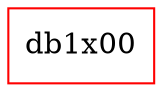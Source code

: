/* Envoy connection bytecounts and claim trees
 * Host: druid-0.xeno:9922
 * Time: Sat Dec 16 13:26:42 2006
 */

/* Connections:
 *   druid-0.xeno.cl.cam.ac.uk:46292 CLIENT_IN:
 *     messages/bytes in     : 1461/73782
 *     messages/bytes out    : 1460/32188
 *     new messages/bytes in : 4/91
 *     new messages/bytes out: 3/133
 *   druid-0.xeno:9923 STORAGE_OUT:
 *     messages/bytes in     : 202/410322
 *     messages/bytes out    : 202/5762
 *     new messages/bytes in : 0/0
 *     new messages/bytes out: 0/0
 *   skiing-0.xeno.cl.cam.ac.uk:9923 STORAGE_OUT:
 *     messages/bytes in     : 202/345524
 *     messages/bytes out    : 202/5634
 *     new messages/bytes in : 0/0
 *     new messages/bytes out: 0/0
 *   druid-1.xeno.cl.cam.ac.uk:48073 CLIENT_IN:
 *     messages/bytes in     : 4/67
 *     messages/bytes out    : 4/217
 *     new messages/bytes in : 0/0
 *     new messages/bytes out: 0/0
 *   skiing-0.xeno.cl.cam.ac.uk:9922 ENVOY_IN:
 *     messages/bytes in     : 1414/71175
 *     messages/bytes out    : 1414/29450
 *     new messages/bytes in : 1/11
 *     new messages/bytes out: 1/88
 *   moonraider-0.xeno.cl.cam.ac.uk:9922 ENVOY_IN:
 *     messages/bytes in     : 1694/83160
 *     messages/bytes out    : 1694/34974
 *     new messages/bytes in : 10/349
 *     new messages/bytes out: 11/296
 *   skiing-0.xeno.cl.cam.ac.uk:9922 ENVOY_OUT:
 *     messages/bytes in     : 184/1306
 *     messages/bytes out    : 184/13748
 *     new messages/bytes in : 0/0
 *     new messages/bytes out: 0/0
 *   moonraider-0.xeno.cl.cam.ac.uk:9922 ENVOY_OUT:
 *     messages/bytes in     : 181/1285
 *     messages/bytes out    : 181/13524
 *     new messages/bytes in : 0/0
 *     new messages/bytes out: 0/0
 */

/* lease root is /src/1/linux-2.6.18/arch/mips/au1000/db1x00 */
digraph _src_1_linux_2_6_18_arch_mips_au1000_db1x00 {
  _src_1_linux_2_6_18_arch_mips_au1000_db1x00 [shape=box,color=red];
  _src_1_linux_2_6_18_arch_mips_au1000_db1x00 [label="db1x00"];
}

/* lease root is /src/1/linux-2.6.18/drivers/ide/ppc */
digraph _src_1_linux_2_6_18_drivers_ide_ppc {
  _src_1_linux_2_6_18_drivers_ide_ppc [shape=box,color=red];
  _src_1_linux_2_6_18_drivers_ide_ppc [label="ppc"];
}

/* lease root is /src/1/linux-2.6.18/include/asm-sh/harp */
digraph _src_1_linux_2_6_18_include_asm_sh_harp {
  _src_1_linux_2_6_18_include_asm_sh_harp [shape=box,color=red];
  _src_1_linux_2_6_18_include_asm_sh_harp [label="harp"];
}

/* lease root is /src/1/linux-2.6.18/drivers/mfd */
digraph _src_1_linux_2_6_18_drivers_mfd {
  _src_1_linux_2_6_18_drivers_mfd [shape=box,color=red];
  _src_1_linux_2_6_18_drivers_mfd [label="mfd"];
}

/* lease root is /src/1/linux-2.6.18/drivers/bluetooth */
digraph _src_1_linux_2_6_18_drivers_bluetooth {
  _src_1_linux_2_6_18_drivers_bluetooth [shape=box,color=red];
  _src_1_linux_2_6_18_drivers_bluetooth [label="bluetooth"];
}

/* lease root is /src/1/linux-2.6.18/include/asm-sh/hs7751rvoip */
digraph _src_1_linux_2_6_18_include_asm_sh_hs7751rvoip {
  _src_1_linux_2_6_18_include_asm_sh_hs7751rvoip [shape=box,color=red];
  _src_1_linux_2_6_18_include_asm_sh_hs7751rvoip [label="hs7751rvoip"];
}

/* lease root is /src/1/linux-2.6.18/include/net */
digraph _src_1_linux_2_6_18_include_net {
  _src_1_linux_2_6_18_include_net [shape=box,color=red];
  _src_1_linux_2_6_18_include_net_tipc [shape=box,label="tipc"];
  _src_1_linux_2_6_18_include_net -> _src_1_linux_2_6_18_include_net_tipc [style=dotted];
  _src_1_linux_2_6_18_include_net_tc_act [shape=box,label="tc_act"];
  _src_1_linux_2_6_18_include_net -> _src_1_linux_2_6_18_include_net_tc_act [style=dotted];
  _src_1_linux_2_6_18_include_net_sctp [shape=box,label="sctp"];
  _src_1_linux_2_6_18_include_net -> _src_1_linux_2_6_18_include_net_sctp [style=dotted];
  _src_1_linux_2_6_18_include_net_netfilter [shape=box,label="netfilter"];
  _src_1_linux_2_6_18_include_net -> _src_1_linux_2_6_18_include_net_netfilter [style=dotted];
  _src_1_linux_2_6_18_include_net_irda [shape=box,label="irda"];
  _src_1_linux_2_6_18_include_net -> _src_1_linux_2_6_18_include_net_irda [style=dotted];
  _src_1_linux_2_6_18_include_net_bluetooth [shape=box,label="bluetooth"];
  _src_1_linux_2_6_18_include_net -> _src_1_linux_2_6_18_include_net_bluetooth [style=dotted];
  _src_1_linux_2_6_18_include_net [label="net"];
}

/* lease root is /src/1/linux-2.6.18/arch/sh/drivers/pci */
digraph _src_1_linux_2_6_18_arch_sh_drivers_pci {
  _src_1_linux_2_6_18_arch_sh_drivers_pci [shape=box,color=red];
  _src_1_linux_2_6_18_arch_sh_drivers_pci [label="pci"];
}

/* lease root is /src/1/linux-2.6.18/drivers/media/dvb/ttusb-budget */
digraph _src_1_linux_2_6_18_drivers_media_dvb_ttusb_budget {
  _src_1_linux_2_6_18_drivers_media_dvb_ttusb_budget [shape=box,color=red];
  _src_1_linux_2_6_18_drivers_media_dvb_ttusb_budget [label="ttusb-budget"];
}

/* lease root is /src/1/linux-2.6.18/drivers/spi */
digraph _src_1_linux_2_6_18_drivers_spi {
  _src_1_linux_2_6_18_drivers_spi [shape=box,color=red];
  _src_1_linux_2_6_18_drivers_spi [label="spi"];
}

/* lease root is /src/1/linux-2.6.18/arch/m68k/lib */
digraph _src_1_linux_2_6_18_arch_m68k_lib {
  _src_1_linux_2_6_18_arch_m68k_lib [shape=box,color=red];
  _src_1_linux_2_6_18_arch_m68k_lib [label="lib"];
}

/* lease root is /src/1/linux-2.6.18/arch/powerpc/platforms/8xx */
digraph _src_1_linux_2_6_18_arch_powerpc_platforms_8xx {
  _src_1_linux_2_6_18_arch_powerpc_platforms_8xx [shape=box,color=red];
  _src_1_linux_2_6_18_arch_powerpc_platforms_8xx [label="8xx"];
}

/* lease root is /src/1/linux-2.6.18/arch/sh/cchips/voyagergx */
digraph _src_1_linux_2_6_18_arch_sh_cchips_voyagergx {
  _src_1_linux_2_6_18_arch_sh_cchips_voyagergx [shape=box,color=red];
  _src_1_linux_2_6_18_arch_sh_cchips_voyagergx [label="voyagergx"];
}

/* lease root is /src/1/linux-2.6.18/arch/sparc64/math-emu */
digraph _src_1_linux_2_6_18_arch_sparc64_math_emu {
  _src_1_linux_2_6_18_arch_sparc64_math_emu [shape=box,color=red];
  _src_1_linux_2_6_18_arch_sparc64_math_emu [label="math-emu"];
}

/* lease root is /src/1/linux-2.6.18/arch/sh/mm */
digraph _src_1_linux_2_6_18_arch_sh_mm {
  _src_1_linux_2_6_18_arch_sh_mm [shape=box,color=red];
  _src_1_linux_2_6_18_arch_sh_mm [label="mm"];
}

/* lease root is /src/1/linux-2.6.18/arch/arm/mach-footbridge */
digraph _src_1_linux_2_6_18_arch_arm_mach_footbridge {
  _src_1_linux_2_6_18_arch_arm_mach_footbridge [shape=box,color=red];
  _src_1_linux_2_6_18_arch_arm_mach_footbridge [label="mach-footbridge"];
}

/* lease root is /src/1/linux-2.6.18/Documentation/power */
digraph _src_1_linux_2_6_18_Documentation_power {
  _src_1_linux_2_6_18_Documentation_power [shape=box,color=red];
  _src_1_linux_2_6_18_Documentation_power [label="power"];
}

/* lease root is /src/1/linux-2.6.18/arch/sh64/mach-harp */
digraph _src_1_linux_2_6_18_arch_sh64_mach_harp {
  _src_1_linux_2_6_18_arch_sh64_mach_harp [shape=box,color=red];
  _src_1_linux_2_6_18_arch_sh64_mach_harp [label="mach-harp"];
}

/* lease root is /src/1/linux-2.6.18/net/ax25 */
digraph _src_1_linux_2_6_18_net_ax25 {
  _src_1_linux_2_6_18_net_ax25 [shape=box,color=red];
  _src_1_linux_2_6_18_net_ax25 [label="ax25"];
}

/* lease root is /src/1/linux-2.6.18/fs */
digraph _src_1_linux_2_6_18_fs {
  _src_1_linux_2_6_18_fs [shape=box,color=red];
  _src_1_linux_2_6_18_fs_xfs [shape=box,label="xfs"];
  _src_1_linux_2_6_18_fs -> _src_1_linux_2_6_18_fs_xfs [style=dotted];
  _src_1_linux_2_6_18_fs_vfat [shape=box,label="vfat"];
  _src_1_linux_2_6_18_fs -> _src_1_linux_2_6_18_fs_vfat [style=dotted];
  _src_1_linux_2_6_18_fs_ufs [shape=box,label="ufs"];
  _src_1_linux_2_6_18_fs -> _src_1_linux_2_6_18_fs_ufs [style=dotted];
  _src_1_linux_2_6_18_fs_udf [shape=box,label="udf"];
  _src_1_linux_2_6_18_fs -> _src_1_linux_2_6_18_fs_udf [style=dotted];
  _src_1_linux_2_6_18_fs_sysv [shape=box,label="sysv"];
  _src_1_linux_2_6_18_fs -> _src_1_linux_2_6_18_fs_sysv [style=dotted];
  _src_1_linux_2_6_18_fs_sysfs [shape=box,label="sysfs"];
  _src_1_linux_2_6_18_fs -> _src_1_linux_2_6_18_fs_sysfs [style=dotted];
  _src_1_linux_2_6_18_fs_smbfs [shape=box,label="smbfs"];
  _src_1_linux_2_6_18_fs -> _src_1_linux_2_6_18_fs_smbfs [style=dotted];
  _src_1_linux_2_6_18_fs_romfs [shape=box,label="romfs"];
  _src_1_linux_2_6_18_fs -> _src_1_linux_2_6_18_fs_romfs [style=dotted];
  _src_1_linux_2_6_18_fs_reiserfs [shape=box,label="reiserfs"];
  _src_1_linux_2_6_18_fs -> _src_1_linux_2_6_18_fs_reiserfs [style=dotted];
  _src_1_linux_2_6_18_fs_ramfs [shape=box,label="ramfs"];
  _src_1_linux_2_6_18_fs -> _src_1_linux_2_6_18_fs_ramfs [style=dotted];
  _src_1_linux_2_6_18_fs_qnx4 [shape=box,label="qnx4"];
  _src_1_linux_2_6_18_fs -> _src_1_linux_2_6_18_fs_qnx4 [style=dotted];
  _src_1_linux_2_6_18_fs_proc [shape=box,label="proc"];
  _src_1_linux_2_6_18_fs -> _src_1_linux_2_6_18_fs_proc [style=dotted];
  _src_1_linux_2_6_18_fs_partitions [shape=box,label="partitions"];
  _src_1_linux_2_6_18_fs -> _src_1_linux_2_6_18_fs_partitions [style=dotted];
  _src_1_linux_2_6_18_fs_openpromfs [shape=box,label="openpromfs"];
  _src_1_linux_2_6_18_fs -> _src_1_linux_2_6_18_fs_openpromfs [style=dotted];
  _src_1_linux_2_6_18_fs_ocfs2 [shape=box,label="ocfs2"];
  _src_1_linux_2_6_18_fs -> _src_1_linux_2_6_18_fs_ocfs2 [style=dotted];
  _src_1_linux_2_6_18_fs_ntfs [shape=box,label="ntfs"];
  _src_1_linux_2_6_18_fs -> _src_1_linux_2_6_18_fs_ntfs [style=dotted];
  _src_1_linux_2_6_18_fs_nls [shape=box,label="nls"];
  _src_1_linux_2_6_18_fs -> _src_1_linux_2_6_18_fs_nls [style=dotted];
  _src_1_linux_2_6_18_fs_nfsd [shape=box,label="nfsd"];
  _src_1_linux_2_6_18_fs -> _src_1_linux_2_6_18_fs_nfsd [style=dotted];
  _src_1_linux_2_6_18_fs_nfs_common [shape=box,label="nfs_common"];
  _src_1_linux_2_6_18_fs -> _src_1_linux_2_6_18_fs_nfs_common [style=dotted];
  _src_1_linux_2_6_18_fs_nfs [shape=box,label="nfs"];
  _src_1_linux_2_6_18_fs -> _src_1_linux_2_6_18_fs_nfs [style=dotted];
  _src_1_linux_2_6_18_fs_ncpfs [shape=box,label="ncpfs"];
  _src_1_linux_2_6_18_fs -> _src_1_linux_2_6_18_fs_ncpfs [style=dotted];
  _src_1_linux_2_6_18_fs_msdos [shape=box,label="msdos"];
  _src_1_linux_2_6_18_fs -> _src_1_linux_2_6_18_fs_msdos [style=dotted];
  _src_1_linux_2_6_18_fs_minix [shape=box,label="minix"];
  _src_1_linux_2_6_18_fs -> _src_1_linux_2_6_18_fs_minix [style=dotted];
  _src_1_linux_2_6_18_fs_lockd [shape=box,label="lockd"];
  _src_1_linux_2_6_18_fs -> _src_1_linux_2_6_18_fs_lockd [style=dotted];
  _src_1_linux_2_6_18_fs_jfs [shape=box,label="jfs"];
  _src_1_linux_2_6_18_fs -> _src_1_linux_2_6_18_fs_jfs [style=dotted];
  _src_1_linux_2_6_18_fs_jffs2 [shape=box,label="jffs2"];
  _src_1_linux_2_6_18_fs -> _src_1_linux_2_6_18_fs_jffs2 [style=dotted];
  _src_1_linux_2_6_18_fs_jffs [shape=box,label="jffs"];
  _src_1_linux_2_6_18_fs -> _src_1_linux_2_6_18_fs_jffs [style=dotted];
  _src_1_linux_2_6_18_fs_jbd [shape=box,label="jbd"];
  _src_1_linux_2_6_18_fs -> _src_1_linux_2_6_18_fs_jbd [style=dotted];
  _src_1_linux_2_6_18_fs_isofs [shape=box,label="isofs"];
  _src_1_linux_2_6_18_fs -> _src_1_linux_2_6_18_fs_isofs [style=dotted];
  _src_1_linux_2_6_18_fs_hugetlbfs [shape=box,label="hugetlbfs"];
  _src_1_linux_2_6_18_fs -> _src_1_linux_2_6_18_fs_hugetlbfs [style=dotted];
  _src_1_linux_2_6_18_fs_hppfs [shape=box,label="hppfs"];
  _src_1_linux_2_6_18_fs -> _src_1_linux_2_6_18_fs_hppfs [style=dotted];
  _src_1_linux_2_6_18_fs_hpfs [shape=box,label="hpfs"];
  _src_1_linux_2_6_18_fs -> _src_1_linux_2_6_18_fs_hpfs [style=dotted];
  _src_1_linux_2_6_18_fs_hostfs [shape=box,label="hostfs"];
  _src_1_linux_2_6_18_fs -> _src_1_linux_2_6_18_fs_hostfs [style=dotted];
  _src_1_linux_2_6_18_fs_hfsplus [shape=box,label="hfsplus"];
  _src_1_linux_2_6_18_fs -> _src_1_linux_2_6_18_fs_hfsplus [style=dotted];
  _src_1_linux_2_6_18_fs_hfs [shape=box,label="hfs"];
  _src_1_linux_2_6_18_fs -> _src_1_linux_2_6_18_fs_hfs [style=dotted];
  _src_1_linux_2_6_18_fs_fuse [shape=box,label="fuse"];
  _src_1_linux_2_6_18_fs -> _src_1_linux_2_6_18_fs_fuse [style=dotted];
  _src_1_linux_2_6_18_fs_freevxfs [shape=box,label="freevxfs"];
  _src_1_linux_2_6_18_fs -> _src_1_linux_2_6_18_fs_freevxfs [style=dotted];
  _src_1_linux_2_6_18_fs_fat [shape=box,label="fat"];
  _src_1_linux_2_6_18_fs -> _src_1_linux_2_6_18_fs_fat [style=dotted];
  _src_1_linux_2_6_18_fs_ext3 [shape=box,label="ext3"];
  _src_1_linux_2_6_18_fs -> _src_1_linux_2_6_18_fs_ext3 [style=dotted];
  _src_1_linux_2_6_18_fs_ext2 [shape=box,label="ext2"];
  _src_1_linux_2_6_18_fs -> _src_1_linux_2_6_18_fs_ext2 [style=dotted];
  _src_1_linux_2_6_18_fs_exportfs [shape=box,label="exportfs"];
  _src_1_linux_2_6_18_fs -> _src_1_linux_2_6_18_fs_exportfs [style=dotted];
  _src_1_linux_2_6_18_fs_efs [shape=box,label="efs"];
  _src_1_linux_2_6_18_fs -> _src_1_linux_2_6_18_fs_efs [style=dotted];
  _src_1_linux_2_6_18_fs_devpts [shape=box,label="devpts"];
  _src_1_linux_2_6_18_fs -> _src_1_linux_2_6_18_fs_devpts [style=dotted];
  _src_1_linux_2_6_18_fs_debugfs [shape=box,label="debugfs"];
  _src_1_linux_2_6_18_fs -> _src_1_linux_2_6_18_fs_debugfs [style=dotted];
  _src_1_linux_2_6_18_fs_cramfs [shape=box,label="cramfs"];
  _src_1_linux_2_6_18_fs -> _src_1_linux_2_6_18_fs_cramfs [style=dotted];
  _src_1_linux_2_6_18_fs_configfs [shape=box,label="configfs"];
  _src_1_linux_2_6_18_fs -> _src_1_linux_2_6_18_fs_configfs [style=dotted];
  _src_1_linux_2_6_18_fs_coda [shape=box,label="coda"];
  _src_1_linux_2_6_18_fs -> _src_1_linux_2_6_18_fs_coda [style=dotted];
  _src_1_linux_2_6_18_fs_cifs [shape=box,label="cifs"];
  _src_1_linux_2_6_18_fs -> _src_1_linux_2_6_18_fs_cifs [style=dotted];
  _src_1_linux_2_6_18_fs_bfs [shape=box,label="bfs"];
  _src_1_linux_2_6_18_fs -> _src_1_linux_2_6_18_fs_bfs [style=dotted];
  _src_1_linux_2_6_18_fs_befs [shape=box,label="befs"];
  _src_1_linux_2_6_18_fs -> _src_1_linux_2_6_18_fs_befs [style=dotted];
  _src_1_linux_2_6_18_fs_autofs4 [shape=box,label="autofs4"];
  _src_1_linux_2_6_18_fs -> _src_1_linux_2_6_18_fs_autofs4 [style=dotted];
  _src_1_linux_2_6_18_fs_autofs [shape=box,label="autofs"];
  _src_1_linux_2_6_18_fs -> _src_1_linux_2_6_18_fs_autofs [style=dotted];
  _src_1_linux_2_6_18_fs_afs [shape=box,label="afs"];
  _src_1_linux_2_6_18_fs -> _src_1_linux_2_6_18_fs_afs [style=dotted];
  _src_1_linux_2_6_18_fs_affs [shape=box,label="affs"];
  _src_1_linux_2_6_18_fs -> _src_1_linux_2_6_18_fs_affs [style=dotted];
  _src_1_linux_2_6_18_fs_adfs [shape=box,label="adfs"];
  _src_1_linux_2_6_18_fs -> _src_1_linux_2_6_18_fs_adfs [style=dotted];
  _src_1_linux_2_6_18_fs_9p [shape=box,label="9p"];
  _src_1_linux_2_6_18_fs -> _src_1_linux_2_6_18_fs_9p [style=dotted];
  _src_1_linux_2_6_18_fs [label="fs"];
}

/* lease root is /src/1/linux-2.6.18/drivers/net */
digraph _src_1_linux_2_6_18_drivers_net {
  _src_1_linux_2_6_18_drivers_net [shape=box,color=red];
  _src_1_linux_2_6_18_drivers_net_wireless [shape=box,label="wireless"];
  _src_1_linux_2_6_18_drivers_net -> _src_1_linux_2_6_18_drivers_net_wireless [style=dotted];
  _src_1_linux_2_6_18_drivers_net_wan [shape=box,label="wan"];
  _src_1_linux_2_6_18_drivers_net -> _src_1_linux_2_6_18_drivers_net_wan [style=dotted];
  _src_1_linux_2_6_18_drivers_net_tulip [shape=box,label="tulip"];
  _src_1_linux_2_6_18_drivers_net -> _src_1_linux_2_6_18_drivers_net_tulip [style=dotted];
  _src_1_linux_2_6_18_drivers_net_tokenring [shape=box,label="tokenring"];
  _src_1_linux_2_6_18_drivers_net -> _src_1_linux_2_6_18_drivers_net_tokenring [style=dotted];
  _src_1_linux_2_6_18_drivers_net_skfp [shape=box,label="skfp"];
  _src_1_linux_2_6_18_drivers_net -> _src_1_linux_2_6_18_drivers_net_skfp [style=dotted];
  _src_1_linux_2_6_18_drivers_net_sk98lin [shape=box,label="sk98lin"];
  _src_1_linux_2_6_18_drivers_net -> _src_1_linux_2_6_18_drivers_net_sk98lin [style=dotted];
  _src_1_linux_2_6_18_drivers_net_phy [shape=box,label="phy"];
  _src_1_linux_2_6_18_drivers_net -> _src_1_linux_2_6_18_drivers_net_phy [style=dotted];
  _src_1_linux_2_6_18_drivers_net_pcmcia [shape=box,label="pcmcia"];
  _src_1_linux_2_6_18_drivers_net -> _src_1_linux_2_6_18_drivers_net_pcmcia [style=dotted];
  _src_1_linux_2_6_18_drivers_net_myri10ge [shape=box,label="myri10ge"];
  _src_1_linux_2_6_18_drivers_net -> _src_1_linux_2_6_18_drivers_net_myri10ge [style=dotted];
  _src_1_linux_2_6_18_drivers_net_ixp2000 [shape=box,label="ixp2000"];
  _src_1_linux_2_6_18_drivers_net -> _src_1_linux_2_6_18_drivers_net_ixp2000 [style=dotted];
  _src_1_linux_2_6_18_drivers_net_ixgb [shape=box,label="ixgb"];
  _src_1_linux_2_6_18_drivers_net -> _src_1_linux_2_6_18_drivers_net_ixgb [style=dotted];
  _src_1_linux_2_6_18_drivers_net_irda [shape=box,label="irda"];
  _src_1_linux_2_6_18_drivers_net -> _src_1_linux_2_6_18_drivers_net_irda [style=dotted];
  _src_1_linux_2_6_18_drivers_net_ibm_emac [shape=box,label="ibm_emac"];
  _src_1_linux_2_6_18_drivers_net -> _src_1_linux_2_6_18_drivers_net_ibm_emac [style=dotted];
  _src_1_linux_2_6_18_drivers_net_hamradio [shape=box,label="hamradio"];
  _src_1_linux_2_6_18_drivers_net -> _src_1_linux_2_6_18_drivers_net_hamradio [style=dotted];
  _src_1_linux_2_6_18_drivers_net_fs_enet [shape=box,label="fs_enet"];
  _src_1_linux_2_6_18_drivers_net -> _src_1_linux_2_6_18_drivers_net_fs_enet [style=dotted];
  _src_1_linux_2_6_18_drivers_net_fec_8xx [shape=box,label="fec_8xx"];
  _src_1_linux_2_6_18_drivers_net -> _src_1_linux_2_6_18_drivers_net_fec_8xx [style=dotted];
  _src_1_linux_2_6_18_drivers_net_e1000 [shape=box,label="e1000"];
  _src_1_linux_2_6_18_drivers_net -> _src_1_linux_2_6_18_drivers_net_e1000 [style=dotted];
  _src_1_linux_2_6_18_drivers_net_cris [shape=box,label="cris"];
  _src_1_linux_2_6_18_drivers_net -> _src_1_linux_2_6_18_drivers_net_cris [style=dotted];
  _src_1_linux_2_6_18_drivers_net_chelsio [shape=box,label="chelsio"];
  _src_1_linux_2_6_18_drivers_net -> _src_1_linux_2_6_18_drivers_net_chelsio [style=dotted];
  _src_1_linux_2_6_18_drivers_net_bonding [shape=box,label="bonding"];
  _src_1_linux_2_6_18_drivers_net -> _src_1_linux_2_6_18_drivers_net_bonding [style=dotted];
  _src_1_linux_2_6_18_drivers_net_arm [shape=box,label="arm"];
  _src_1_linux_2_6_18_drivers_net -> _src_1_linux_2_6_18_drivers_net_arm [style=dotted];
  _src_1_linux_2_6_18_drivers_net_arcnet [shape=box,label="arcnet"];
  _src_1_linux_2_6_18_drivers_net -> _src_1_linux_2_6_18_drivers_net_arcnet [style=dotted];
  _src_1_linux_2_6_18_drivers_net_appletalk [shape=box,label="appletalk"];
  _src_1_linux_2_6_18_drivers_net -> _src_1_linux_2_6_18_drivers_net_appletalk [style=dotted];
  _src_1_linux_2_6_18_drivers_net [label="net"];
}

/* lease root is /src/1/linux-2.6.18/arch/h8300/mm */
digraph _src_1_linux_2_6_18_arch_h8300_mm {
  _src_1_linux_2_6_18_arch_h8300_mm [shape=box,color=red];
  _src_1_linux_2_6_18_arch_h8300_mm [label="mm"];
}

/* lease root is /src/1/linux-2.6.18/include/media */
digraph _src_1_linux_2_6_18_include_media {
  _src_1_linux_2_6_18_include_media [shape=box,color=red];
  _src_1_linux_2_6_18_include_media [label="media"];
}

/* lease root is /src/1/linux-2.6.18/net/ipv4/ipvs */
digraph _src_1_linux_2_6_18_net_ipv4_ipvs {
  _src_1_linux_2_6_18_net_ipv4_ipvs [shape=box,color=red];
  _src_1_linux_2_6_18_net_ipv4_ipvs [label="ipvs"];
}

/* lease root is /src/1/linux-2.6.18/arch/cris/arch-v32/boot/compressed */
digraph _src_1_linux_2_6_18_arch_cris_arch_v32_boot_compressed {
  _src_1_linux_2_6_18_arch_cris_arch_v32_boot_compressed [shape=box,color=red];
  _src_1_linux_2_6_18_arch_cris_arch_v32_boot_compressed [label="compressed"];
}

/* lease root is /src/1/linux-2.6.18/sound/aoa/codecs */
digraph _src_1_linux_2_6_18_sound_aoa_codecs {
  _src_1_linux_2_6_18_sound_aoa_codecs [shape=box,color=red];
  _src_1_linux_2_6_18_sound_aoa_codecs [label="codecs"];
}

/* lease root is /src/1/linux-2.6.18/arch/x86_64/lib */
digraph _src_1_linux_2_6_18_arch_x86_64_lib {
  _src_1_linux_2_6_18_arch_x86_64_lib [shape=box,color=red];
  _src_1_linux_2_6_18_arch_x86_64_lib [label="lib"];
}

/* lease root is /src/1/linux-2.6.18/include/asm-arm/arch-lh7a40x */
digraph _src_1_linux_2_6_18_include_asm_arm_arch_lh7a40x {
  _src_1_linux_2_6_18_include_asm_arm_arch_lh7a40x [shape=box,color=red];
  _src_1_linux_2_6_18_include_asm_arm_arch_lh7a40x [label="arch-lh7a40x"];
}

/* lease root is /src/1/linux-2.6.18/arch/um/kernel/skas */
digraph _src_1_linux_2_6_18_arch_um_kernel_skas {
  _src_1_linux_2_6_18_arch_um_kernel_skas [shape=box,color=red];
  _src_1_linux_2_6_18_arch_um_kernel_skas [label="skas"];
}

/* lease root is /src/1/linux-2.6.18/sound/isa/ad1816a */
digraph _src_1_linux_2_6_18_sound_isa_ad1816a {
  _src_1_linux_2_6_18_sound_isa_ad1816a [shape=box,color=red];
  _src_1_linux_2_6_18_sound_isa_ad1816a [label="ad1816a"];
}

/* lease root is /src/1/linux-2.6.18/arch/i386/boot */
digraph _src_1_linux_2_6_18_arch_i386_boot {
  _src_1_linux_2_6_18_arch_i386_boot [shape=box,color=red];
  _src_1_linux_2_6_18_arch_i386_boot_tools [shape=box,label="tools"];
  _src_1_linux_2_6_18_arch_i386_boot -> _src_1_linux_2_6_18_arch_i386_boot_tools [style=dotted];
  _src_1_linux_2_6_18_arch_i386_boot_compressed [shape=box,label="compressed"];
  _src_1_linux_2_6_18_arch_i386_boot -> _src_1_linux_2_6_18_arch_i386_boot_compressed [style=dotted];
  _src_1_linux_2_6_18_arch_i386_boot [label="boot"];
}

/* lease root is /src/1/linux-2.6.18/include/asm-arm/arch-pxa */
digraph _src_1_linux_2_6_18_include_asm_arm_arch_pxa {
  _src_1_linux_2_6_18_include_asm_arm_arch_pxa [shape=box,color=red];
  _src_1_linux_2_6_18_include_asm_arm_arch_pxa [label="arch-pxa"];
}

/* lease root is /src/1/linux-2.6.18/Documentation/kdump */
digraph _src_1_linux_2_6_18_Documentation_kdump {
  _src_1_linux_2_6_18_Documentation_kdump [shape=box,color=red];
  _src_1_linux_2_6_18_Documentation_kdump [label="kdump"];
}

/* lease root is /src/1/linux-2.6.18/arch/alpha/boot/tools */
digraph _src_1_linux_2_6_18_arch_alpha_boot_tools {
  _src_1_linux_2_6_18_arch_alpha_boot_tools [shape=box,color=red];
  _src_1_linux_2_6_18_arch_alpha_boot_tools [label="tools"];
}

/* lease root is /src/1/linux-2.6.18/Documentation/serial */
digraph _src_1_linux_2_6_18_Documentation_serial {
  _src_1_linux_2_6_18_Documentation_serial [shape=box,color=red];
  _src_1_linux_2_6_18_Documentation_serial [label="serial"];
}

/* lease root is /src/1/linux-2.6.18/arch/sh64/lib */
digraph _src_1_linux_2_6_18_arch_sh64_lib {
  _src_1_linux_2_6_18_arch_sh64_lib [shape=box,color=red];
  _src_1_linux_2_6_18_arch_sh64_lib [label="lib"];
}

/* lease root is /src/1/linux-2.6.18/arch/ppc/boot/images */
digraph _src_1_linux_2_6_18_arch_ppc_boot_images {
  _src_1_linux_2_6_18_arch_ppc_boot_images [shape=box,color=red];
  _src_1_linux_2_6_18_arch_ppc_boot_images [label="images"];
}

/* lease root is /src/1/linux-2.6.18/arch/ia64/pci */
digraph _src_1_linux_2_6_18_arch_ia64_pci {
  _src_1_linux_2_6_18_arch_ia64_pci [shape=box,color=red];
  _src_1_linux_2_6_18_arch_ia64_pci [label="pci"];
}

/* lease root is /src/1/linux-2.6.18/lib/zlib_deflate */
digraph _src_1_linux_2_6_18_lib_zlib_deflate {
  _src_1_linux_2_6_18_lib_zlib_deflate [shape=box,color=red];
  _src_1_linux_2_6_18_lib_zlib_deflate [label="zlib_deflate"];
}

/* lease root is /src/1/linux-2.6.18/arch/arm/mach-netx */
digraph _src_1_linux_2_6_18_arch_arm_mach_netx {
  _src_1_linux_2_6_18_arch_arm_mach_netx [shape=box,color=red];
  _src_1_linux_2_6_18_arch_arm_mach_netx [label="mach-netx"];
}

/* lease root is /src/1/linux-2.6.18/net/sunrpc */
digraph _src_1_linux_2_6_18_net_sunrpc {
  _src_1_linux_2_6_18_net_sunrpc [shape=box,color=red];
  _src_1_linux_2_6_18_net_sunrpc_auth_gss [shape=box,label="auth_gss"];
  _src_1_linux_2_6_18_net_sunrpc -> _src_1_linux_2_6_18_net_sunrpc_auth_gss [style=dotted];
  _src_1_linux_2_6_18_net_sunrpc [label="sunrpc"];
}

/* lease root is /src/1/linux-2.6.18/include/asm-sh/se7751 */
digraph _src_1_linux_2_6_18_include_asm_sh_se7751 {
  _src_1_linux_2_6_18_include_asm_sh_se7751 [shape=box,color=red];
  _src_1_linux_2_6_18_include_asm_sh_se7751 [label="se7751"];
}

/* lease root is /src/1/linux-2.6.18/arch/arm26/nwfpe */
digraph _src_1_linux_2_6_18_arch_arm26_nwfpe {
  _src_1_linux_2_6_18_arch_arm26_nwfpe [shape=box,color=red];
  _src_1_linux_2_6_18_arch_arm26_nwfpe [label="nwfpe"];
}

/* lease root is /src/1/linux-2.6.18/arch/mips/kernel */
digraph _src_1_linux_2_6_18_arch_mips_kernel {
  _src_1_linux_2_6_18_arch_mips_kernel [shape=box,color=red];
  _src_1_linux_2_6_18_arch_mips_kernel [label="kernel"];
}

/* lease root is /src/1/linux-2.6.18/Documentation/ia64 */
digraph _src_1_linux_2_6_18_Documentation_ia64 {
  _src_1_linux_2_6_18_Documentation_ia64 [shape=box,color=red];
  _src_1_linux_2_6_18_Documentation_ia64 [label="ia64"];
}

/* lease root is /src/1/linux-2.6.18/include/asm-h8300 */
digraph _src_1_linux_2_6_18_include_asm_h8300 {
  _src_1_linux_2_6_18_include_asm_h8300 [shape=box,color=red];
  _src_1_linux_2_6_18_include_asm_h8300 [label="asm-h8300"];
}

/* lease root is /src/1/linux-2.6.18/arch/ia64/hp */
digraph _src_1_linux_2_6_18_arch_ia64_hp {
  _src_1_linux_2_6_18_arch_ia64_hp [shape=box,color=red];
  _src_1_linux_2_6_18_arch_ia64_hp_zx1 [shape=box,label="zx1"];
  _src_1_linux_2_6_18_arch_ia64_hp -> _src_1_linux_2_6_18_arch_ia64_hp_zx1 [style=dotted];
  _src_1_linux_2_6_18_arch_ia64_hp_sim [shape=box,label="sim"];
  _src_1_linux_2_6_18_arch_ia64_hp -> _src_1_linux_2_6_18_arch_ia64_hp_sim [style=dotted];
  _src_1_linux_2_6_18_arch_ia64_hp_common [shape=box,label="common"];
  _src_1_linux_2_6_18_arch_ia64_hp -> _src_1_linux_2_6_18_arch_ia64_hp_common [style=dotted];
  _src_1_linux_2_6_18_arch_ia64_hp [label="hp"];
}

/* lease root is /src/1/linux-2.6.18/include/asm-sh/hd64465 */
digraph _src_1_linux_2_6_18_include_asm_sh_hd64465 {
  _src_1_linux_2_6_18_include_asm_sh_hd64465 [shape=box,color=red];
  _src_1_linux_2_6_18_include_asm_sh_hd64465 [label="hd64465"];
}

/* lease root is /src/1/linux-2.6.18/arch/mips/philips/pnx8550/common */
digraph _src_1_linux_2_6_18_arch_mips_philips_pnx8550_common {
  _src_1_linux_2_6_18_arch_mips_philips_pnx8550_common [shape=box,color=red];
  _src_1_linux_2_6_18_arch_mips_philips_pnx8550_common [label="common"];
}

/* lease root is /src/1/linux-2.6.18/arch/m68knommu/platform/5407 */
digraph _src_1_linux_2_6_18_arch_m68knommu_platform_5407 {
  _src_1_linux_2_6_18_arch_m68knommu_platform_5407 [shape=box,color=red];
  _src_1_linux_2_6_18_arch_m68knommu_platform_5407 [label="5407"];
}

/* lease root is /src/1/linux-2.6.18/arch/sh/kernel/cpu/sh4 */
digraph _src_1_linux_2_6_18_arch_sh_kernel_cpu_sh4 {
  _src_1_linux_2_6_18_arch_sh_kernel_cpu_sh4 [shape=box,color=red];
  _src_1_linux_2_6_18_arch_sh_kernel_cpu_sh4 [label="sh4"];
}

/* lease root is /src/1/linux-2.6.18/arch/sh/kernel/cpu/sh2 */
digraph _src_1_linux_2_6_18_arch_sh_kernel_cpu_sh2 {
  _src_1_linux_2_6_18_arch_sh_kernel_cpu_sh2 [shape=box,color=red];
  _src_1_linux_2_6_18_arch_sh_kernel_cpu_sh2 [label="sh2"];
}

/* lease root is /src/1/linux-2.6.18/arch/s390/math-emu */
digraph _src_1_linux_2_6_18_arch_s390_math_emu {
  _src_1_linux_2_6_18_arch_s390_math_emu [shape=box,color=red];
  _src_1_linux_2_6_18_arch_s390_math_emu [label="math-emu"];
}

/* lease root is /src/1/linux-2.6.18/security/keys */
digraph _src_1_linux_2_6_18_security_keys {
  _src_1_linux_2_6_18_security_keys [shape=box,color=red];
  _src_1_linux_2_6_18_security_keys [label="keys"];
}

/* lease root is /src/1/linux-2.6.18/arch/m32r/boot */
digraph _src_1_linux_2_6_18_arch_m32r_boot {
  _src_1_linux_2_6_18_arch_m32r_boot [shape=box,color=red];
  _src_1_linux_2_6_18_arch_m32r_boot_compressed [shape=box,label="compressed"];
  _src_1_linux_2_6_18_arch_m32r_boot -> _src_1_linux_2_6_18_arch_m32r_boot_compressed [style=dotted];
  _src_1_linux_2_6_18_arch_m32r_boot [label="boot"];
}

/* lease root is /src/1/linux-2.6.18/arch/arm26/machine */
digraph _src_1_linux_2_6_18_arch_arm26_machine {
  _src_1_linux_2_6_18_arch_arm26_machine [shape=box,color=red];
  _src_1_linux_2_6_18_arch_arm26_machine [label="machine"];
}

/* lease root is /src/1/linux-2.6.18/arch/s390/crypto */
digraph _src_1_linux_2_6_18_arch_s390_crypto {
  _src_1_linux_2_6_18_arch_s390_crypto [shape=box,color=red];
  _src_1_linux_2_6_18_arch_s390_crypto [label="crypto"];
}

/* lease root is /src/1/linux-2.6.18/arch/powerpc/platforms/cell */
digraph _src_1_linux_2_6_18_arch_powerpc_platforms_cell {
  _src_1_linux_2_6_18_arch_powerpc_platforms_cell [shape=box,color=red];
  _src_1_linux_2_6_18_arch_powerpc_platforms_cell_spufs [shape=box,label="spufs"];
  _src_1_linux_2_6_18_arch_powerpc_platforms_cell -> _src_1_linux_2_6_18_arch_powerpc_platforms_cell_spufs [style=dotted];
  _src_1_linux_2_6_18_arch_powerpc_platforms_cell [label="cell"];
}

/* lease root is /src/1/linux-2.6.18/arch/powerpc/sysdev */
digraph _src_1_linux_2_6_18_arch_powerpc_sysdev {
  _src_1_linux_2_6_18_arch_powerpc_sysdev [shape=box,color=red];
  _src_1_linux_2_6_18_arch_powerpc_sysdev [label="sysdev"];
}

/* lease root is /src/1/linux-2.6.18/drivers/md/raid6test */
digraph _src_1_linux_2_6_18_drivers_md_raid6test {
  _src_1_linux_2_6_18_drivers_md_raid6test [shape=box,color=red];
  _src_1_linux_2_6_18_drivers_md_raid6test [label="raid6test"];
}

/* lease root is /src/1/linux-2.6.18/arch/m68knommu/kernel */
digraph _src_1_linux_2_6_18_arch_m68knommu_kernel {
  _src_1_linux_2_6_18_arch_m68knommu_kernel [shape=box,color=red];
  _src_1_linux_2_6_18_arch_m68knommu_kernel [label="kernel"];
}

/* lease root is /src/1/linux-2.6.18/arch/arm/mach-sa1100 */
digraph _src_1_linux_2_6_18_arch_arm_mach_sa1100 {
  _src_1_linux_2_6_18_arch_arm_mach_sa1100 [shape=box,color=red];
  _src_1_linux_2_6_18_arch_arm_mach_sa1100 [label="mach-sa1100"];
}

/* lease root is /src/1/linux-2.6.18/drivers/i2c */
digraph _src_1_linux_2_6_18_drivers_i2c {
  _src_1_linux_2_6_18_drivers_i2c [shape=box,color=red];
  _src_1_linux_2_6_18_drivers_i2c_chips [shape=box,label="chips"];
  _src_1_linux_2_6_18_drivers_i2c -> _src_1_linux_2_6_18_drivers_i2c_chips [style=dotted];
  _src_1_linux_2_6_18_drivers_i2c_busses [shape=box,label="busses"];
  _src_1_linux_2_6_18_drivers_i2c -> _src_1_linux_2_6_18_drivers_i2c_busses [style=dotted];
  _src_1_linux_2_6_18_drivers_i2c_algos [shape=box,label="algos"];
  _src_1_linux_2_6_18_drivers_i2c -> _src_1_linux_2_6_18_drivers_i2c_algos [style=dotted];
  _src_1_linux_2_6_18_drivers_i2c [label="i2c"];
}

/* lease root is /src/1/linux-2.6.18/arch/m68knommu/mm */
digraph _src_1_linux_2_6_18_arch_m68knommu_mm {
  _src_1_linux_2_6_18_arch_m68knommu_mm [shape=box,color=red];
  _src_1_linux_2_6_18_arch_m68knommu_mm [label="mm"];
}

/* lease root is /src/1/linux-2.6.18/drivers/video */
digraph _src_1_linux_2_6_18_drivers_video {
  _src_1_linux_2_6_18_drivers_video [shape=box,color=red];
  _src_1_linux_2_6_18_drivers_video_sis [shape=box,label="sis"];
  _src_1_linux_2_6_18_drivers_video -> _src_1_linux_2_6_18_drivers_video_sis [style=dotted];
  _src_1_linux_2_6_18_drivers_video_savage [shape=box,label="savage"];
  _src_1_linux_2_6_18_drivers_video -> _src_1_linux_2_6_18_drivers_video_savage [style=dotted];
  _src_1_linux_2_6_18_drivers_video_riva [shape=box,label="riva"];
  _src_1_linux_2_6_18_drivers_video -> _src_1_linux_2_6_18_drivers_video_riva [style=dotted];
  _src_1_linux_2_6_18_drivers_video_pnx4008 [shape=box,label="pnx4008"];
  _src_1_linux_2_6_18_drivers_video -> _src_1_linux_2_6_18_drivers_video_pnx4008 [style=dotted];
  _src_1_linux_2_6_18_drivers_video_nvidia [shape=box,label="nvidia"];
  _src_1_linux_2_6_18_drivers_video -> _src_1_linux_2_6_18_drivers_video_nvidia [style=dotted];
  _src_1_linux_2_6_18_drivers_video_mbx [shape=box,label="mbx"];
  _src_1_linux_2_6_18_drivers_video -> _src_1_linux_2_6_18_drivers_video_mbx [style=dotted];
  _src_1_linux_2_6_18_drivers_video_matrox [shape=box,label="matrox"];
  _src_1_linux_2_6_18_drivers_video -> _src_1_linux_2_6_18_drivers_video_matrox [style=dotted];
  _src_1_linux_2_6_18_drivers_video_logo [shape=box,label="logo"];
  _src_1_linux_2_6_18_drivers_video -> _src_1_linux_2_6_18_drivers_video_logo [style=dotted];
  _src_1_linux_2_6_18_drivers_video_kyro [shape=box,label="kyro"];
  _src_1_linux_2_6_18_drivers_video -> _src_1_linux_2_6_18_drivers_video_kyro [style=dotted];
  _src_1_linux_2_6_18_drivers_video_intelfb [shape=box,label="intelfb"];
  _src_1_linux_2_6_18_drivers_video -> _src_1_linux_2_6_18_drivers_video_intelfb [style=dotted];
  _src_1_linux_2_6_18_drivers_video_i810 [shape=box,label="i810"];
  _src_1_linux_2_6_18_drivers_video -> _src_1_linux_2_6_18_drivers_video_i810 [style=dotted];
  _src_1_linux_2_6_18_drivers_video_geode [shape=box,label="geode"];
  _src_1_linux_2_6_18_drivers_video -> _src_1_linux_2_6_18_drivers_video_geode [style=dotted];
  _src_1_linux_2_6_18_drivers_video_console [shape=box,label="console"];
  _src_1_linux_2_6_18_drivers_video -> _src_1_linux_2_6_18_drivers_video_console [style=dotted];
  _src_1_linux_2_6_18_drivers_video_backlight [shape=box,label="backlight"];
  _src_1_linux_2_6_18_drivers_video -> _src_1_linux_2_6_18_drivers_video_backlight [style=dotted];
  _src_1_linux_2_6_18_drivers_video_aty [shape=box,label="aty"];
  _src_1_linux_2_6_18_drivers_video -> _src_1_linux_2_6_18_drivers_video_aty [style=dotted];
  _src_1_linux_2_6_18_drivers_video [label="video"];
}

/* lease root is /src/1/linux-2.6.18/arch/m68knommu/platform/5307 */
digraph _src_1_linux_2_6_18_arch_m68knommu_platform_5307 {
  _src_1_linux_2_6_18_arch_m68knommu_platform_5307 [shape=box,color=red];
  _src_1_linux_2_6_18_arch_m68knommu_platform_5307 [label="5307"];
}

/* lease root is /src/1/linux-2.6.18/arch/m32r/m32700ut */
digraph _src_1_linux_2_6_18_arch_m32r_m32700ut {
  _src_1_linux_2_6_18_arch_m32r_m32700ut [shape=box,color=red];
  _src_1_linux_2_6_18_arch_m32r_m32700ut [label="m32700ut"];
}

/* lease root is /src/1/linux-2.6.18/arch/m68knommu/platform/520x */
digraph _src_1_linux_2_6_18_arch_m68knommu_platform_520x {
  _src_1_linux_2_6_18_arch_m68knommu_platform_520x [shape=box,color=red];
  _src_1_linux_2_6_18_arch_m68knommu_platform_520x [label="520x"];
}

/* lease root is /src/1/linux-2.6.18/arch/sh/cchips/hd6446x/hd64461 */
digraph _src_1_linux_2_6_18_arch_sh_cchips_hd6446x_hd64461 {
  _src_1_linux_2_6_18_arch_sh_cchips_hd6446x_hd64461 [shape=box,color=red];
  _src_1_linux_2_6_18_arch_sh_cchips_hd6446x_hd64461 [label="hd64461"];
}

/* lease root is /src/1/linux-2.6.18/Documentation/driver-model */
digraph _src_1_linux_2_6_18_Documentation_driver_model {
  _src_1_linux_2_6_18_Documentation_driver_model [shape=box,color=red];
  _src_1_linux_2_6_18_Documentation_driver_model [label="driver-model"];
}

/* lease root is /src/1/linux-2.6.18/sound/pci/rme9652 */
digraph _src_1_linux_2_6_18_sound_pci_rme9652 {
  _src_1_linux_2_6_18_sound_pci_rme9652 [shape=box,color=red];
  _src_1_linux_2_6_18_sound_pci_rme9652 [label="rme9652"];
}

/* lease root is /src/1/linux-2.6.18/drivers/net/wireless/prism54 */
digraph _src_1_linux_2_6_18_drivers_net_wireless_prism54 {
  _src_1_linux_2_6_18_drivers_net_wireless_prism54 [shape=box,color=red];
  _src_1_linux_2_6_18_drivers_net_wireless_prism54 [label="prism54"];
}

/* lease root is /src/1/linux-2.6.18/drivers/isdn/hardware */
digraph _src_1_linux_2_6_18_drivers_isdn_hardware {
  _src_1_linux_2_6_18_drivers_isdn_hardware [shape=box,color=red];
  _src_1_linux_2_6_18_drivers_isdn_hardware_eicon [shape=box,label="eicon"];
  _src_1_linux_2_6_18_drivers_isdn_hardware -> _src_1_linux_2_6_18_drivers_isdn_hardware_eicon [style=dotted];
  _src_1_linux_2_6_18_drivers_isdn_hardware_avm [shape=box,label="avm"];
  _src_1_linux_2_6_18_drivers_isdn_hardware -> _src_1_linux_2_6_18_drivers_isdn_hardware_avm [style=dotted];
  _src_1_linux_2_6_18_drivers_isdn_hardware [label="hardware"];
}

/* lease root is /src/1/linux-2.6.18/arch/arm/plat-omap */
digraph _src_1_linux_2_6_18_arch_arm_plat_omap {
  _src_1_linux_2_6_18_arch_arm_plat_omap [shape=box,color=red];
  _src_1_linux_2_6_18_arch_arm_plat_omap [label="plat-omap"];
}

/* lease root is /src/1/linux-2.6.18/arch/ia64/sn/pci/pcibr */
digraph _src_1_linux_2_6_18_arch_ia64_sn_pci_pcibr {
  _src_1_linux_2_6_18_arch_ia64_sn_pci_pcibr [shape=box,color=red];
  _src_1_linux_2_6_18_arch_ia64_sn_pci_pcibr [label="pcibr"];
}

/* lease root is /src/1/linux-2.6.18/arch/arm/mach-clps711x */
digraph _src_1_linux_2_6_18_arch_arm_mach_clps711x {
  _src_1_linux_2_6_18_arch_arm_mach_clps711x [shape=box,color=red];
  _src_1_linux_2_6_18_arch_arm_mach_clps711x [label="mach-clps711x"];
}

/* lease root is /src/1/linux-2.6.18/arch/powerpc/platforms/4xx */
digraph _src_1_linux_2_6_18_arch_powerpc_platforms_4xx {
  _src_1_linux_2_6_18_arch_powerpc_platforms_4xx [shape=box,color=red];
  _src_1_linux_2_6_18_arch_powerpc_platforms_4xx [label="4xx"];
}

/* lease root is /src/1/linux-2.6.18/arch/sh64/configs */
digraph _src_1_linux_2_6_18_arch_sh64_configs {
  _src_1_linux_2_6_18_arch_sh64_configs [shape=box,color=red];
  _src_1_linux_2_6_18_arch_sh64_configs [label="configs"];
}

/* lease root is /src/1/linux-2.6.18/Documentation/RCU */
digraph _src_1_linux_2_6_18_Documentation_RCU {
  _src_1_linux_2_6_18_Documentation_RCU [shape=box,color=red];
  _src_1_linux_2_6_18_Documentation_RCU [label="RCU"];
}

/* lease root is /src/1/linux-2.6.18/sound/isa/sb */
digraph _src_1_linux_2_6_18_sound_isa_sb {
  _src_1_linux_2_6_18_sound_isa_sb [shape=box,color=red];
  _src_1_linux_2_6_18_sound_isa_sb [label="sb"];
}

/* lease root is /src/1/linux-2.6.18/arch/s390/kernel */
digraph _src_1_linux_2_6_18_arch_s390_kernel {
  _src_1_linux_2_6_18_arch_s390_kernel [shape=box,color=red];
  _src_1_linux_2_6_18_arch_s390_kernel [label="kernel"];
}

/* lease root is /src/1/linux-2.6.18/arch/sparc/prom */
digraph _src_1_linux_2_6_18_arch_sparc_prom {
  _src_1_linux_2_6_18_arch_sparc_prom [shape=box,color=red];
  _src_1_linux_2_6_18_arch_sparc_prom [label="prom"];
}

/* lease root is /src/1/linux-2.6.18/arch/m68knommu/platform/5206 */
digraph _src_1_linux_2_6_18_arch_m68knommu_platform_5206 {
  _src_1_linux_2_6_18_arch_m68knommu_platform_5206 [shape=box,color=red];
  _src_1_linux_2_6_18_arch_m68knommu_platform_5206 [label="5206"];
}

/* lease root is /src/1/linux-2.6.18/arch/ppc/boot/lib */
digraph _src_1_linux_2_6_18_arch_ppc_boot_lib {
  _src_1_linux_2_6_18_arch_ppc_boot_lib [shape=box,color=red];
  _src_1_linux_2_6_18_arch_ppc_boot_lib [label="lib"];
}

/* lease root is /src/1/linux-2.6.18/include/scsi */
digraph _src_1_linux_2_6_18_include_scsi {
  _src_1_linux_2_6_18_include_scsi [shape=box,color=red];
  _src_1_linux_2_6_18_include_scsi [label="scsi"];
}

/* lease root is /src/1/linux-2.6.18/include/asm-powerpc */
digraph _src_1_linux_2_6_18_include_asm_powerpc {
  _src_1_linux_2_6_18_include_asm_powerpc [shape=box,color=red];
  _src_1_linux_2_6_18_include_asm_powerpc_iseries [shape=box,label="iseries"];
  _src_1_linux_2_6_18_include_asm_powerpc -> _src_1_linux_2_6_18_include_asm_powerpc_iseries [style=dotted];
  _src_1_linux_2_6_18_include_asm_powerpc [label="asm-powerpc"];
}

/* lease root is /src/1/linux-2.6.18/include/asm-arm/arch-ebsa285 */
digraph _src_1_linux_2_6_18_include_asm_arm_arch_ebsa285 {
  _src_1_linux_2_6_18_include_asm_arm_arch_ebsa285 [shape=box,color=red];
  _src_1_linux_2_6_18_include_asm_arm_arch_ebsa285 [label="arch-ebsa285"];
}

/* lease root is /src/1/linux-2.6.18/arch/mips/galileo-boards/ev96100 */
digraph _src_1_linux_2_6_18_arch_mips_galileo_boards_ev96100 {
  _src_1_linux_2_6_18_arch_mips_galileo_boards_ev96100 [shape=box,color=red];
  _src_1_linux_2_6_18_arch_mips_galileo_boards_ev96100 [label="ev96100"];
}

/* lease root is /src/1/linux-2.6.18/include/asm-sh/saturn */
digraph _src_1_linux_2_6_18_include_asm_sh_saturn {
  _src_1_linux_2_6_18_include_asm_sh_saturn [shape=box,color=red];
  _src_1_linux_2_6_18_include_asm_sh_saturn [label="saturn"];
}

/* lease root is /src/1/linux-2.6.18/drivers/media/dvb/pluto2 */
digraph _src_1_linux_2_6_18_drivers_media_dvb_pluto2 {
  _src_1_linux_2_6_18_drivers_media_dvb_pluto2 [shape=box,color=red];
  _src_1_linux_2_6_18_drivers_media_dvb_pluto2 [label="pluto2"];
}

/* lease root is /src/1/linux-2.6.18/net/dccp */
digraph _src_1_linux_2_6_18_net_dccp {
  _src_1_linux_2_6_18_net_dccp [shape=box,color=red];
  _src_1_linux_2_6_18_net_dccp_ccids [shape=box,label="ccids"];
  _src_1_linux_2_6_18_net_dccp -> _src_1_linux_2_6_18_net_dccp_ccids [style=dotted];
  _src_1_linux_2_6_18_net_dccp [label="dccp"];
}

/* lease root is /src/1/linux-2.6.18/sound/isa/gus */
digraph _src_1_linux_2_6_18_sound_isa_gus {
  _src_1_linux_2_6_18_sound_isa_gus [shape=box,color=red];
  _src_1_linux_2_6_18_sound_isa_gus [label="gus"];
}

/* lease root is /src/1/linux-2.6.18/drivers/media/video/bt8xx */
digraph _src_1_linux_2_6_18_drivers_media_video_bt8xx {
  _src_1_linux_2_6_18_drivers_media_video_bt8xx [shape=box,color=red];
  _src_1_linux_2_6_18_drivers_media_video_bt8xx [label="bt8xx"];
}

/* lease root is /src/1/linux-2.6.18/net/rose */
digraph _src_1_linux_2_6_18_net_rose {
  _src_1_linux_2_6_18_net_rose [shape=box,color=red];
  _src_1_linux_2_6_18_net_rose [label="rose"];
}

/* lease root is /src/1/linux-2.6.18/include/rdma */
digraph _src_1_linux_2_6_18_include_rdma {
  _src_1_linux_2_6_18_include_rdma [shape=box,color=red];
  _src_1_linux_2_6_18_include_rdma [label="rdma"];
}

/* lease root is /src/1/linux-2.6.18/drivers/block/aoe */
digraph _src_1_linux_2_6_18_drivers_block_aoe {
  _src_1_linux_2_6_18_drivers_block_aoe [shape=box,color=red];
  _src_1_linux_2_6_18_drivers_block_aoe [label="aoe"];
}

/* lease root is /src/1/linux-2.6.18/net/unix */
digraph _src_1_linux_2_6_18_net_unix {
  _src_1_linux_2_6_18_net_unix [shape=box,color=red];
  _src_1_linux_2_6_18_net_unix [label="unix"];
}

/* lease root is /src/1/linux-2.6.18/drivers/parport */
digraph _src_1_linux_2_6_18_drivers_parport {
  _src_1_linux_2_6_18_drivers_parport [shape=box,color=red];
  _src_1_linux_2_6_18_drivers_parport [label="parport"];
}

/* lease root is /src/1/linux-2.6.18/Documentation/drivers/edac */
digraph _src_1_linux_2_6_18_Documentation_drivers_edac {
  _src_1_linux_2_6_18_Documentation_drivers_edac [shape=box,color=red];
  _src_1_linux_2_6_18_Documentation_drivers_edac [label="edac"];
}

/* lease root is /src/1/linux-2.6.18/drivers/ide/mips */
digraph _src_1_linux_2_6_18_drivers_ide_mips {
  _src_1_linux_2_6_18_drivers_ide_mips [shape=box,color=red];
  _src_1_linux_2_6_18_drivers_ide_mips [label="mips"];
}

/* lease root is /src/1/linux-2.6.18/arch/sh/boards/se/7751 */
digraph _src_1_linux_2_6_18_arch_sh_boards_se_7751 {
  _src_1_linux_2_6_18_arch_sh_boards_se_7751 [shape=box,color=red];
  _src_1_linux_2_6_18_arch_sh_boards_se_7751 [label="7751"];
}

/* lease root is /src/1/linux-2.6.18/drivers/infiniband/ulp/ipoib */
digraph _src_1_linux_2_6_18_drivers_infiniband_ulp_ipoib {
  _src_1_linux_2_6_18_drivers_infiniband_ulp_ipoib [shape=box,color=red];
  _src_1_linux_2_6_18_drivers_infiniband_ulp_ipoib [label="ipoib"];
}

/* lease root is /src/1/linux-2.6.18/arch/mips/au1000/pb1200 */
digraph _src_1_linux_2_6_18_arch_mips_au1000_pb1200 {
  _src_1_linux_2_6_18_arch_mips_au1000_pb1200 [shape=box,color=red];
  _src_1_linux_2_6_18_arch_mips_au1000_pb1200 [label="pb1200"];
}

/* lease root is /src/1/linux-2.6.18/drivers/mca */
digraph _src_1_linux_2_6_18_drivers_mca {
  _src_1_linux_2_6_18_drivers_mca [shape=box,color=red];
  _src_1_linux_2_6_18_drivers_mca [label="mca"];
}

/* lease root is /src/1/linux-2.6.18/Documentation/usb */
digraph _src_1_linux_2_6_18_Documentation_usb {
  _src_1_linux_2_6_18_Documentation_usb [shape=box,color=red];
  _src_1_linux_2_6_18_Documentation_usb [label="usb"];
}

/* lease root is /src/1/linux-2.6.18/arch/mips/ite-boards/ivr */
digraph _src_1_linux_2_6_18_arch_mips_ite_boards_ivr {
  _src_1_linux_2_6_18_arch_mips_ite_boards_ivr [shape=box,color=red];
  _src_1_linux_2_6_18_arch_mips_ite_boards_ivr [label="ivr"];
}

/* lease root is /src/1/linux-2.6.18/arch/mips/arc */
digraph _src_1_linux_2_6_18_arch_mips_arc {
  _src_1_linux_2_6_18_arch_mips_arc [shape=box,color=red];
  _src_1_linux_2_6_18_arch_mips_arc [label="arc"];
}

/* lease root is /src/1/linux-2.6.18/arch/parisc/math-emu */
digraph _src_1_linux_2_6_18_arch_parisc_math_emu {
  _src_1_linux_2_6_18_arch_parisc_math_emu [shape=box,color=red];
  _src_1_linux_2_6_18_arch_parisc_math_emu [label="math-emu"];
}

/* lease root is /src/1/linux-2.6.18/include/asm-frv */
digraph _src_1_linux_2_6_18_include_asm_frv {
  _src_1_linux_2_6_18_include_asm_frv [shape=box,color=red];
  _src_1_linux_2_6_18_include_asm_frv [label="asm-frv"];
}

/* lease root is /src/1/linux-2.6.18/arch/arm/nwfpe */
digraph _src_1_linux_2_6_18_arch_arm_nwfpe {
  _src_1_linux_2_6_18_arch_arm_nwfpe [shape=box,color=red];
  _src_1_linux_2_6_18_arch_arm_nwfpe [label="nwfpe"];
}

/* lease root is /src/1/linux-2.6.18/arch/ppc/boot/simple */
digraph _src_1_linux_2_6_18_arch_ppc_boot_simple {
  _src_1_linux_2_6_18_arch_ppc_boot_simple [shape=box,color=red];
  _src_1_linux_2_6_18_arch_ppc_boot_simple_rw4 [shape=box,label="rw4"];
  _src_1_linux_2_6_18_arch_ppc_boot_simple -> _src_1_linux_2_6_18_arch_ppc_boot_simple_rw4 [style=dotted];
  _src_1_linux_2_6_18_arch_ppc_boot_simple [label="simple"];
}

/* lease root is /src/1/linux-2.6.18/Documentation/aoe */
digraph _src_1_linux_2_6_18_Documentation_aoe {
  _src_1_linux_2_6_18_Documentation_aoe [shape=box,color=red];
  _src_1_linux_2_6_18_Documentation_aoe [label="aoe"];
}

/* lease root is /src/1/linux-2.6.18/arch/cris/arch-v10/kernel */
digraph _src_1_linux_2_6_18_arch_cris_arch_v10_kernel {
  _src_1_linux_2_6_18_arch_cris_arch_v10_kernel [shape=box,color=red];
  _src_1_linux_2_6_18_arch_cris_arch_v10_kernel [label="kernel"];
}

/* lease root is /src/1/linux-2.6.18/arch/ia64/sn */
digraph _src_1_linux_2_6_18_arch_ia64_sn {
  _src_1_linux_2_6_18_arch_ia64_sn [shape=box,color=red];
  _src_1_linux_2_6_18_arch_ia64_sn_pci [shape=box,label="pci"];
  _src_1_linux_2_6_18_arch_ia64_sn -> _src_1_linux_2_6_18_arch_ia64_sn_pci [style=dotted];
  _src_1_linux_2_6_18_arch_ia64_sn_kernel [shape=box,label="kernel"];
  _src_1_linux_2_6_18_arch_ia64_sn -> _src_1_linux_2_6_18_arch_ia64_sn_kernel [style=dotted];
  _src_1_linux_2_6_18_arch_ia64_sn_include [shape=box,label="include"];
  _src_1_linux_2_6_18_arch_ia64_sn -> _src_1_linux_2_6_18_arch_ia64_sn_include [style=dotted];
  _src_1_linux_2_6_18_arch_ia64_sn [label="sn"];
}

/* lease root is /src/1/linux-2.6.18/arch/cris/arch-v10/mm */
digraph _src_1_linux_2_6_18_arch_cris_arch_v10_mm {
  _src_1_linux_2_6_18_arch_cris_arch_v10_mm [shape=box,color=red];
  _src_1_linux_2_6_18_arch_cris_arch_v10_mm [label="mm"];
}

/* lease root is /src/1/linux-2.6.18/arch/powerpc/platforms/maple */
digraph _src_1_linux_2_6_18_arch_powerpc_platforms_maple {
  _src_1_linux_2_6_18_arch_powerpc_platforms_maple [shape=box,color=red];
  _src_1_linux_2_6_18_arch_powerpc_platforms_maple [label="maple"];
}

/* lease root is /src/1/linux-2.6.18/arch/ppc/lib */
digraph _src_1_linux_2_6_18_arch_ppc_lib {
  _src_1_linux_2_6_18_arch_ppc_lib [shape=box,color=red];
  _src_1_linux_2_6_18_arch_ppc_lib [label="lib"];
}

/* lease root is /src/1/linux-2.6.18/arch/sh/boards/adx */
digraph _src_1_linux_2_6_18_arch_sh_boards_adx {
  _src_1_linux_2_6_18_arch_sh_boards_adx [shape=box,color=red];
  _src_1_linux_2_6_18_arch_sh_boards_adx [label="adx"];
}

/* lease root is /src/1/linux-2.6.18/arch/cris/mm */
digraph _src_1_linux_2_6_18_arch_cris_mm {
  _src_1_linux_2_6_18_arch_cris_mm [shape=box,color=red];
  _src_1_linux_2_6_18_arch_cris_mm [label="mm"];
}

/* lease root is /src/1/linux-2.6.18/include/asm-sh64 */
digraph _src_1_linux_2_6_18_include_asm_sh64 {
  _src_1_linux_2_6_18_include_asm_sh64 [shape=box,color=red];
  _src_1_linux_2_6_18_include_asm_sh64 [label="asm-sh64"];
}

/* lease root is /src/1/linux-2.6.18/include/asm-v850 */
digraph _src_1_linux_2_6_18_include_asm_v850 {
  _src_1_linux_2_6_18_include_asm_v850 [shape=box,color=red];
  _src_1_linux_2_6_18_include_asm_v850 [label="asm-v850"];
}

/* lease root is /src/1/linux-2.6.18/arch/ppc/xmon */
digraph _src_1_linux_2_6_18_arch_ppc_xmon {
  _src_1_linux_2_6_18_arch_ppc_xmon [shape=box,color=red];
  _src_1_linux_2_6_18_arch_ppc_xmon [label="xmon"];
}

/* lease root is /src/1/linux-2.6.18/arch/sh/boards/dmida */
digraph _src_1_linux_2_6_18_arch_sh_boards_dmida {
  _src_1_linux_2_6_18_arch_sh_boards_dmida [shape=box,color=red];
  _src_1_linux_2_6_18_arch_sh_boards_dmida [label="dmida"];
}

/* lease root is /src/1/linux-2.6.18/drivers/infiniband/hw */
digraph _src_1_linux_2_6_18_drivers_infiniband_hw {
  _src_1_linux_2_6_18_drivers_infiniband_hw [shape=box,color=red];
  _src_1_linux_2_6_18_drivers_infiniband_hw_mthca [shape=box,label="mthca"];
  _src_1_linux_2_6_18_drivers_infiniband_hw -> _src_1_linux_2_6_18_drivers_infiniband_hw_mthca [style=dotted];
  _src_1_linux_2_6_18_drivers_infiniband_hw_ipath [shape=box,label="ipath"];
  _src_1_linux_2_6_18_drivers_infiniband_hw -> _src_1_linux_2_6_18_drivers_infiniband_hw_ipath [style=dotted];
  _src_1_linux_2_6_18_drivers_infiniband_hw [label="hw"];
}

/* lease root is /src/1/linux-2.6.18/net/x25 */
digraph _src_1_linux_2_6_18_net_x25 {
  _src_1_linux_2_6_18_net_x25 [shape=box,color=red];
  _src_1_linux_2_6_18_net_x25 [label="x25"];
}

/* lease root is /src/1/linux-2.6.18/drivers/media/dvb/cinergyT2 */
digraph _src_1_linux_2_6_18_drivers_media_dvb_cinergyT2 {
  _src_1_linux_2_6_18_drivers_media_dvb_cinergyT2 [shape=box,color=red];
  _src_1_linux_2_6_18_drivers_media_dvb_cinergyT2 [label="cinergyT2"];
}

/* lease root is /src/1/linux-2.6.18/arch/mips/au1000/pb1000 */
digraph _src_1_linux_2_6_18_arch_mips_au1000_pb1000 {
  _src_1_linux_2_6_18_arch_mips_au1000_pb1000 [shape=box,color=red];
  _src_1_linux_2_6_18_arch_mips_au1000_pb1000 [label="pb1000"];
}

/* lease root is /src/1/linux-2.6.18/arch/sh/boards/se/73180 */
digraph _src_1_linux_2_6_18_arch_sh_boards_se_73180 {
  _src_1_linux_2_6_18_arch_sh_boards_se_73180 [shape=box,color=red];
  _src_1_linux_2_6_18_arch_sh_boards_se_73180 [label="73180"];
}

/* lease root is /src/1/linux-2.6.18/sound/drivers/mpu401 */
digraph _src_1_linux_2_6_18_sound_drivers_mpu401 {
  _src_1_linux_2_6_18_sound_drivers_mpu401 [shape=box,color=red];
  _src_1_linux_2_6_18_sound_drivers_mpu401 [label="mpu401"];
}

/* lease root is /src/1/linux-2.6.18/arch/arm/vfp */
digraph _src_1_linux_2_6_18_arch_arm_vfp {
  _src_1_linux_2_6_18_arch_arm_vfp [shape=box,color=red];
  _src_1_linux_2_6_18_arch_arm_vfp [label="vfp"];
}

/* lease root is /src/1/linux-2.6.18/include/asm-arm/arch-clps711x */
digraph _src_1_linux_2_6_18_include_asm_arm_arch_clps711x {
  _src_1_linux_2_6_18_include_asm_arm_arch_clps711x [shape=box,color=red];
  _src_1_linux_2_6_18_include_asm_arm_arch_clps711x [label="arch-clps711x"];
}

/* lease root is /src/1/linux-2.6.18/arch/sh/boards/snapgear */
digraph _src_1_linux_2_6_18_arch_sh_boards_snapgear {
  _src_1_linux_2_6_18_arch_sh_boards_snapgear [shape=box,color=red];
  _src_1_linux_2_6_18_arch_sh_boards_snapgear [label="snapgear"];
}

/* lease root is /src/1/linux-2.6.18/drivers/amba */
digraph _src_1_linux_2_6_18_drivers_amba {
  _src_1_linux_2_6_18_drivers_amba [shape=box,color=red];
  _src_1_linux_2_6_18_drivers_amba [label="amba"];
}

/* lease root is /src/1/linux-2.6.18/drivers/ide/h8300 */
digraph _src_1_linux_2_6_18_drivers_ide_h8300 {
  _src_1_linux_2_6_18_drivers_ide_h8300 [shape=box,color=red];
  _src_1_linux_2_6_18_drivers_ide_h8300 [label="h8300"];
}

/* lease root is /src/1/linux-2.6.18/include/asm-sparc64 */
digraph _src_1_linux_2_6_18_include_asm_sparc64 {
  _src_1_linux_2_6_18_include_asm_sparc64 [shape=box,color=red];
  _src_1_linux_2_6_18_include_asm_sparc64 [label="asm-sparc64"];
}

/* lease root is /src/1/linux-2.6.18/arch/arm/mach-aaec2000 */
digraph _src_1_linux_2_6_18_arch_arm_mach_aaec2000 {
  _src_1_linux_2_6_18_arch_arm_mach_aaec2000 [shape=box,color=red];
  _src_1_linux_2_6_18_arch_arm_mach_aaec2000 [label="mach-aaec2000"];
}

/* lease root is /src/1/linux-2.6.18/drivers/input */
digraph _src_1_linux_2_6_18_drivers_input {
  _src_1_linux_2_6_18_drivers_input [shape=box,color=red];
  _src_1_linux_2_6_18_drivers_input_touchscreen [shape=box,label="touchscreen"];
  _src_1_linux_2_6_18_drivers_input -> _src_1_linux_2_6_18_drivers_input_touchscreen [style=dotted];
  _src_1_linux_2_6_18_drivers_input_serio [shape=box,label="serio"];
  _src_1_linux_2_6_18_drivers_input -> _src_1_linux_2_6_18_drivers_input_serio [style=dotted];
  _src_1_linux_2_6_18_drivers_input_mouse [shape=box,label="mouse"];
  _src_1_linux_2_6_18_drivers_input -> _src_1_linux_2_6_18_drivers_input_mouse [style=dotted];
  _src_1_linux_2_6_18_drivers_input_misc [shape=box,label="misc"];
  _src_1_linux_2_6_18_drivers_input -> _src_1_linux_2_6_18_drivers_input_misc [style=dotted];
  _src_1_linux_2_6_18_drivers_input_keyboard [shape=box,label="keyboard"];
  _src_1_linux_2_6_18_drivers_input -> _src_1_linux_2_6_18_drivers_input_keyboard [style=dotted];
  _src_1_linux_2_6_18_drivers_input_joystick [shape=box,label="joystick"];
  _src_1_linux_2_6_18_drivers_input -> _src_1_linux_2_6_18_drivers_input_joystick [style=dotted];
  _src_1_linux_2_6_18_drivers_input_gameport [shape=box,label="gameport"];
  _src_1_linux_2_6_18_drivers_input -> _src_1_linux_2_6_18_drivers_input_gameport [style=dotted];
  _src_1_linux_2_6_18_drivers_input [label="input"];
}

/* lease root is /src/1/linux-2.6.18/drivers/net/wireless/bcm43xx */
digraph _src_1_linux_2_6_18_drivers_net_wireless_bcm43xx {
  _src_1_linux_2_6_18_drivers_net_wireless_bcm43xx [shape=box,color=red];
  _src_1_linux_2_6_18_drivers_net_wireless_bcm43xx [label="bcm43xx"];
}

/* lease root is /src/1/linux-2.6.18/arch/i386/mm */
digraph _src_1_linux_2_6_18_arch_i386_mm {
  _src_1_linux_2_6_18_arch_i386_mm [shape=box,color=red];
  _src_1_linux_2_6_18_arch_i386_mm [label="mm"];
}

/* lease root is /src/1/linux-2.6.18/net/ipv6 */
digraph _src_1_linux_2_6_18_net_ipv6 {
  _src_1_linux_2_6_18_net_ipv6 [shape=box,color=red];
  _src_1_linux_2_6_18_net_ipv6_netfilter [shape=box,label="netfilter"];
  _src_1_linux_2_6_18_net_ipv6 -> _src_1_linux_2_6_18_net_ipv6_netfilter [style=dotted];
  _src_1_linux_2_6_18_net_ipv6 [label="ipv6"];
}

/* lease root is /src/1/linux-2.6.18/arch/sh/boards/saturn */
digraph _src_1_linux_2_6_18_arch_sh_boards_saturn {
  _src_1_linux_2_6_18_arch_sh_boards_saturn [shape=box,color=red];
  _src_1_linux_2_6_18_arch_sh_boards_saturn [label="saturn"];
}

/* lease root is /src/1/linux-2.6.18/arch/i386/mach-default */
digraph _src_1_linux_2_6_18_arch_i386_mach_default {
  _src_1_linux_2_6_18_arch_i386_mach_default [shape=box,color=red];
  _src_1_linux_2_6_18_arch_i386_mach_default [label="mach-default"];
}

/* lease root is /src/1/linux-2.6.18/drivers/isdn/divert */
digraph _src_1_linux_2_6_18_drivers_isdn_divert {
  _src_1_linux_2_6_18_drivers_isdn_divert [shape=box,color=red];
  _src_1_linux_2_6_18_drivers_isdn_divert [label="divert"];
}

/* lease root is /src/1/linux-2.6.18/arch/sh/boards/renesas/hs7751rvoip */
digraph _src_1_linux_2_6_18_arch_sh_boards_renesas_hs7751rvoip {
  _src_1_linux_2_6_18_arch_sh_boards_renesas_hs7751rvoip [shape=box,color=red];
  _src_1_linux_2_6_18_arch_sh_boards_renesas_hs7751rvoip [label="hs7751rvoip"];
}

/* lease root is /src/1/linux-2.6.18/arch/mips/sibyte/sb1250 */
digraph _src_1_linux_2_6_18_arch_mips_sibyte_sb1250 {
  _src_1_linux_2_6_18_arch_mips_sibyte_sb1250 [shape=box,color=red];
  _src_1_linux_2_6_18_arch_mips_sibyte_sb1250 [label="sb1250"];
}

/* lease root is /src/1/linux-2.6.18/arch/i386/kernel/cpu/mcheck */
digraph _src_1_linux_2_6_18_arch_i386_kernel_cpu_mcheck {
  _src_1_linux_2_6_18_arch_i386_kernel_cpu_mcheck [shape=box,color=red];
  _src_1_linux_2_6_18_arch_i386_kernel_cpu_mcheck [label="mcheck"];
}

/* lease root is /src/1/linux-2.6.18/Documentation/arm/Sharp-LH */
digraph _src_1_linux_2_6_18_Documentation_arm_Sharp_LH {
  _src_1_linux_2_6_18_Documentation_arm_Sharp_LH [shape=box,color=red];
  _src_1_linux_2_6_18_Documentation_arm_Sharp_LH [label="Sharp-LH"];
}

/* lease root is /src/1/linux-2.6.18/include/asm-mips */
digraph _src_1_linux_2_6_18_include_asm_mips {
  _src_1_linux_2_6_18_include_asm_mips [shape=box,color=red];
  _src_1_linux_2_6_18_include_asm_mips_xtalk [shape=box,label="xtalk"];
  _src_1_linux_2_6_18_include_asm_mips -> _src_1_linux_2_6_18_include_asm_mips_xtalk [style=dotted];
  _src_1_linux_2_6_18_include_asm_mips_vr41xx [shape=box,label="vr41xx"];
  _src_1_linux_2_6_18_include_asm_mips -> _src_1_linux_2_6_18_include_asm_mips_vr41xx [style=dotted];
  _src_1_linux_2_6_18_include_asm_mips_tx4938 [shape=box,label="tx4938"];
  _src_1_linux_2_6_18_include_asm_mips -> _src_1_linux_2_6_18_include_asm_mips_tx4938 [style=dotted];
  _src_1_linux_2_6_18_include_asm_mips_tx4927 [shape=box,label="tx4927"];
  _src_1_linux_2_6_18_include_asm_mips -> _src_1_linux_2_6_18_include_asm_mips_tx4927 [style=dotted];
  _src_1_linux_2_6_18_include_asm_mips_sn [shape=box,label="sn"];
  _src_1_linux_2_6_18_include_asm_mips -> _src_1_linux_2_6_18_include_asm_mips_sn [style=dotted];
  _src_1_linux_2_6_18_include_asm_mips_sibyte [shape=box,label="sibyte"];
  _src_1_linux_2_6_18_include_asm_mips -> _src_1_linux_2_6_18_include_asm_mips_sibyte [style=dotted];
  _src_1_linux_2_6_18_include_asm_mips_sgi [shape=box,label="sgi"];
  _src_1_linux_2_6_18_include_asm_mips -> _src_1_linux_2_6_18_include_asm_mips_sgi [style=dotted];
  _src_1_linux_2_6_18_include_asm_mips_pci [shape=box,label="pci"];
  _src_1_linux_2_6_18_include_asm_mips -> _src_1_linux_2_6_18_include_asm_mips_pci [style=dotted];
  _src_1_linux_2_6_18_include_asm_mips_mips_boards [shape=box,label="mips-boards"];
  _src_1_linux_2_6_18_include_asm_mips -> _src_1_linux_2_6_18_include_asm_mips_mips_boards [style=dotted];
  _src_1_linux_2_6_18_include_asm_mips_mach_yosemite [shape=box,label="mach-yosemite"];
  _src_1_linux_2_6_18_include_asm_mips -> _src_1_linux_2_6_18_include_asm_mips_mach_yosemite [style=dotted];
  _src_1_linux_2_6_18_include_asm_mips_mach_wrppmc [shape=box,label="mach-wrppmc"];
  _src_1_linux_2_6_18_include_asm_mips -> _src_1_linux_2_6_18_include_asm_mips_mach_wrppmc [style=dotted];
  _src_1_linux_2_6_18_include_asm_mips_mach_sim [shape=box,label="mach-sim"];
  _src_1_linux_2_6_18_include_asm_mips -> _src_1_linux_2_6_18_include_asm_mips_mach_sim [style=dotted];
  _src_1_linux_2_6_18_include_asm_mips_mach_sibyte [shape=box,label="mach-sibyte"];
  _src_1_linux_2_6_18_include_asm_mips -> _src_1_linux_2_6_18_include_asm_mips_mach_sibyte [style=dotted];
  _src_1_linux_2_6_18_include_asm_mips_mach_rm200 [shape=box,label="mach-rm200"];
  _src_1_linux_2_6_18_include_asm_mips -> _src_1_linux_2_6_18_include_asm_mips_mach_rm200 [style=dotted];
  _src_1_linux_2_6_18_include_asm_mips_mach_qemu [shape=box,label="mach-qemu"];
  _src_1_linux_2_6_18_include_asm_mips -> _src_1_linux_2_6_18_include_asm_mips_mach_qemu [style=dotted];
  _src_1_linux_2_6_18_include_asm_mips_mach_pnx8550 [shape=box,label="mach-pnx8550"];
  _src_1_linux_2_6_18_include_asm_mips -> _src_1_linux_2_6_18_include_asm_mips_mach_pnx8550 [style=dotted];
  _src_1_linux_2_6_18_include_asm_mips_mach_pb1x00 [shape=box,label="mach-pb1x00"];
  _src_1_linux_2_6_18_include_asm_mips -> _src_1_linux_2_6_18_include_asm_mips_mach_pb1x00 [style=dotted];
  _src_1_linux_2_6_18_include_asm_mips_mach_ocelot3 [shape=box,label="mach-ocelot3"];
  _src_1_linux_2_6_18_include_asm_mips -> _src_1_linux_2_6_18_include_asm_mips_mach_ocelot3 [style=dotted];
  _src_1_linux_2_6_18_include_asm_mips_mach_ocelot [shape=box,label="mach-ocelot"];
  _src_1_linux_2_6_18_include_asm_mips -> _src_1_linux_2_6_18_include_asm_mips_mach_ocelot [style=dotted];
  _src_1_linux_2_6_18_include_asm_mips_mach_mips [shape=box,label="mach-mips"];
  _src_1_linux_2_6_18_include_asm_mips -> _src_1_linux_2_6_18_include_asm_mips_mach_mips [style=dotted];
  _src_1_linux_2_6_18_include_asm_mips_mach_lasat [shape=box,label="mach-lasat"];
  _src_1_linux_2_6_18_include_asm_mips -> _src_1_linux_2_6_18_include_asm_mips_mach_lasat [style=dotted];
  _src_1_linux_2_6_18_include_asm_mips_mach_jmr3927 [shape=box,label="mach-jmr3927"];
  _src_1_linux_2_6_18_include_asm_mips -> _src_1_linux_2_6_18_include_asm_mips_mach_jmr3927 [style=dotted];
  _src_1_linux_2_6_18_include_asm_mips_mach_jazz [shape=box,label="mach-jazz"];
  _src_1_linux_2_6_18_include_asm_mips -> _src_1_linux_2_6_18_include_asm_mips_mach_jazz [style=dotted];
  _src_1_linux_2_6_18_include_asm_mips_mach_ja [shape=box,label="mach-ja"];
  _src_1_linux_2_6_18_include_asm_mips -> _src_1_linux_2_6_18_include_asm_mips_mach_ja [style=dotted];
  _src_1_linux_2_6_18_include_asm_mips_mach_ip32 [shape=box,label="mach-ip32"];
  _src_1_linux_2_6_18_include_asm_mips -> _src_1_linux_2_6_18_include_asm_mips_mach_ip32 [style=dotted];
  _src_1_linux_2_6_18_include_asm_mips_mach_ip27 [shape=box,label="mach-ip27"];
  _src_1_linux_2_6_18_include_asm_mips -> _src_1_linux_2_6_18_include_asm_mips_mach_ip27 [style=dotted];
  _src_1_linux_2_6_18_include_asm_mips_mach_ip22 [shape=box,label="mach-ip22"];
  _src_1_linux_2_6_18_include_asm_mips -> _src_1_linux_2_6_18_include_asm_mips_mach_ip22 [style=dotted];
  _src_1_linux_2_6_18_include_asm_mips_mach_generic [shape=box,label="mach-generic"];
  _src_1_linux_2_6_18_include_asm_mips -> _src_1_linux_2_6_18_include_asm_mips_mach_generic [style=dotted];
  _src_1_linux_2_6_18_include_asm_mips_mach_excite [shape=box,label="mach-excite"];
  _src_1_linux_2_6_18_include_asm_mips -> _src_1_linux_2_6_18_include_asm_mips_mach_excite [style=dotted];
  _src_1_linux_2_6_18_include_asm_mips_mach_ev96100 [shape=box,label="mach-ev96100"];
  _src_1_linux_2_6_18_include_asm_mips -> _src_1_linux_2_6_18_include_asm_mips_mach_ev96100 [style=dotted];
  _src_1_linux_2_6_18_include_asm_mips_mach_ev64120 [shape=box,label="mach-ev64120"];
  _src_1_linux_2_6_18_include_asm_mips -> _src_1_linux_2_6_18_include_asm_mips_mach_ev64120 [style=dotted];
  _src_1_linux_2_6_18_include_asm_mips_mach_emma2rh [shape=box,label="mach-emma2rh"];
  _src_1_linux_2_6_18_include_asm_mips -> _src_1_linux_2_6_18_include_asm_mips_mach_emma2rh [style=dotted];
  _src_1_linux_2_6_18_include_asm_mips_mach_dec [shape=box,label="mach-dec"];
  _src_1_linux_2_6_18_include_asm_mips -> _src_1_linux_2_6_18_include_asm_mips_mach_dec [style=dotted];
  _src_1_linux_2_6_18_include_asm_mips_mach_db1x00 [shape=box,label="mach-db1x00"];
  _src_1_linux_2_6_18_include_asm_mips -> _src_1_linux_2_6_18_include_asm_mips_mach_db1x00 [style=dotted];
  _src_1_linux_2_6_18_include_asm_mips_mach_cobalt [shape=box,label="mach-cobalt"];
  _src_1_linux_2_6_18_include_asm_mips -> _src_1_linux_2_6_18_include_asm_mips_mach_cobalt [style=dotted];
  _src_1_linux_2_6_18_include_asm_mips_mach_au1x00 [shape=box,label="mach-au1x00"];
  _src_1_linux_2_6_18_include_asm_mips -> _src_1_linux_2_6_18_include_asm_mips_mach_au1x00 [style=dotted];
  _src_1_linux_2_6_18_include_asm_mips_mach_atlas [shape=box,label="mach-atlas"];
  _src_1_linux_2_6_18_include_asm_mips -> _src_1_linux_2_6_18_include_asm_mips_mach_atlas [style=dotted];
  _src_1_linux_2_6_18_include_asm_mips_lasat [shape=box,label="lasat"];
  _src_1_linux_2_6_18_include_asm_mips -> _src_1_linux_2_6_18_include_asm_mips_lasat [style=dotted];
  _src_1_linux_2_6_18_include_asm_mips_jmr3927 [shape=box,label="jmr3927"];
  _src_1_linux_2_6_18_include_asm_mips -> _src_1_linux_2_6_18_include_asm_mips_jmr3927 [style=dotted];
  _src_1_linux_2_6_18_include_asm_mips_it8172 [shape=box,label="it8172"];
  _src_1_linux_2_6_18_include_asm_mips -> _src_1_linux_2_6_18_include_asm_mips_it8172 [style=dotted];
  _src_1_linux_2_6_18_include_asm_mips_ip32 [shape=box,label="ip32"];
  _src_1_linux_2_6_18_include_asm_mips -> _src_1_linux_2_6_18_include_asm_mips_ip32 [style=dotted];
  _src_1_linux_2_6_18_include_asm_mips_galileo_boards [shape=box,label="galileo-boards"];
  _src_1_linux_2_6_18_include_asm_mips -> _src_1_linux_2_6_18_include_asm_mips_galileo_boards [style=dotted];
  _src_1_linux_2_6_18_include_asm_mips_emma2rh [shape=box,label="emma2rh"];
  _src_1_linux_2_6_18_include_asm_mips -> _src_1_linux_2_6_18_include_asm_mips_emma2rh [style=dotted];
  _src_1_linux_2_6_18_include_asm_mips_dec [shape=box,label="dec"];
  _src_1_linux_2_6_18_include_asm_mips -> _src_1_linux_2_6_18_include_asm_mips_dec [style=dotted];
  _src_1_linux_2_6_18_include_asm_mips_ddb5xxx [shape=box,label="ddb5xxx"];
  _src_1_linux_2_6_18_include_asm_mips -> _src_1_linux_2_6_18_include_asm_mips_ddb5xxx [style=dotted];
  _src_1_linux_2_6_18_include_asm_mips_arc [shape=box,label="arc"];
  _src_1_linux_2_6_18_include_asm_mips -> _src_1_linux_2_6_18_include_asm_mips_arc [style=dotted];
  _src_1_linux_2_6_18_include_asm_mips [label="asm-mips"];
}

/* lease root is /src/1/linux-2.6.18/arch/sh/boards/overdrive */
digraph _src_1_linux_2_6_18_arch_sh_boards_overdrive {
  _src_1_linux_2_6_18_arch_sh_boards_overdrive [shape=box,color=red];
  _src_1_linux_2_6_18_arch_sh_boards_overdrive [label="overdrive"];
}

/* lease root is /src/1/linux-2.6.18/Documentation/watchdog */
digraph _src_1_linux_2_6_18_Documentation_watchdog {
  _src_1_linux_2_6_18_Documentation_watchdog [shape=box,color=red];
  _src_1_linux_2_6_18_Documentation_watchdog_src [shape=box,label="src"];
  _src_1_linux_2_6_18_Documentation_watchdog -> _src_1_linux_2_6_18_Documentation_watchdog_src [style=dotted];
  _src_1_linux_2_6_18_Documentation_watchdog [label="watchdog"];
}

/* lease root is /src/1/linux-2.6.18/drivers/message/fusion/lsi */
digraph _src_1_linux_2_6_18_drivers_message_fusion_lsi {
  _src_1_linux_2_6_18_drivers_message_fusion_lsi [shape=box,color=red];
  _src_1_linux_2_6_18_drivers_message_fusion_lsi [label="lsi"];
}

/* lease root is /src/1/linux-2.6.18/arch/m32r/oprofile */
digraph _src_1_linux_2_6_18_arch_m32r_oprofile {
  _src_1_linux_2_6_18_arch_m32r_oprofile [shape=box,color=red];
  _src_1_linux_2_6_18_arch_m32r_oprofile [label="oprofile"];
}

/* lease root is /src/1/linux-2.6.18/arch/m68k/tools/amiga */
digraph _src_1_linux_2_6_18_arch_m68k_tools_amiga {
  _src_1_linux_2_6_18_arch_m68k_tools_amiga [shape=box,color=red];
  _src_1_linux_2_6_18_arch_m68k_tools_amiga [label="amiga"];
}

/* lease root is /src/1/linux-2.6.18/include/asm-arm/arch-integrator */
digraph _src_1_linux_2_6_18_include_asm_arm_arch_integrator {
  _src_1_linux_2_6_18_include_asm_arm_arch_integrator [shape=box,color=red];
  _src_1_linux_2_6_18_include_asm_arm_arch_integrator [label="arch-integrator"];
}

/* lease root is /src/1/linux-2.6.18/arch/sparc64/oprofile */
digraph _src_1_linux_2_6_18_arch_sparc64_oprofile {
  _src_1_linux_2_6_18_arch_sparc64_oprofile [shape=box,color=red];
  _src_1_linux_2_6_18_arch_sparc64_oprofile [label="oprofile"];
}

/* lease root is /src/1/linux-2.6.18/drivers/oprofile */
digraph _src_1_linux_2_6_18_drivers_oprofile {
  _src_1_linux_2_6_18_drivers_oprofile [shape=box,color=red];
  _src_1_linux_2_6_18_drivers_oprofile [label="oprofile"];
}

/* lease root is /src/1/linux-2.6.18/arch/sh/boards/hp6xx */
digraph _src_1_linux_2_6_18_arch_sh_boards_hp6xx {
  _src_1_linux_2_6_18_arch_sh_boards_hp6xx [shape=box,color=red];
  _src_1_linux_2_6_18_arch_sh_boards_hp6xx [label="hp6xx"];
}

/* lease root is /src/1/linux-2.6.18/arch/um/sys-i386 */
digraph _src_1_linux_2_6_18_arch_um_sys_i386 {
  _src_1_linux_2_6_18_arch_um_sys_i386 [shape=box,color=red];
  _src_1_linux_2_6_18_arch_um_sys_i386 [label="sys-i386"];
}

/* lease root is /src/1/linux-2.6.18/drivers/usb/input */
digraph _src_1_linux_2_6_18_drivers_usb_input {
  _src_1_linux_2_6_18_drivers_usb_input [shape=box,color=red];
  _src_1_linux_2_6_18_drivers_usb_input [label="input"];
}

/* lease root is /src/1/linux-2.6.18/net/appletalk */
digraph _src_1_linux_2_6_18_net_appletalk {
  _src_1_linux_2_6_18_net_appletalk [shape=box,color=red];
  _src_1_linux_2_6_18_net_appletalk [label="appletalk"];
}

/* lease root is /src/1/linux-2.6.18/drivers/char */
digraph _src_1_linux_2_6_18_drivers_char {
  _src_1_linux_2_6_18_drivers_char [shape=box,color=red];
  _src_1_linux_2_6_18_drivers_char_watchdog [shape=box,label="watchdog"];
  _src_1_linux_2_6_18_drivers_char -> _src_1_linux_2_6_18_drivers_char_watchdog [style=dotted];
  _src_1_linux_2_6_18_drivers_char_tpm [shape=box,label="tpm"];
  _src_1_linux_2_6_18_drivers_char -> _src_1_linux_2_6_18_drivers_char_tpm [style=dotted];
  _src_1_linux_2_6_18_drivers_char_rio [shape=box,label="rio"];
  _src_1_linux_2_6_18_drivers_char -> _src_1_linux_2_6_18_drivers_char_rio [style=dotted];
  _src_1_linux_2_6_18_drivers_char_pcmcia [shape=box,label="pcmcia"];
  _src_1_linux_2_6_18_drivers_char -> _src_1_linux_2_6_18_drivers_char_pcmcia [style=dotted];
  _src_1_linux_2_6_18_drivers_char_mwave [shape=box,label="mwave"];
  _src_1_linux_2_6_18_drivers_char -> _src_1_linux_2_6_18_drivers_char_mwave [style=dotted];
  _src_1_linux_2_6_18_drivers_char_ipmi [shape=box,label="ipmi"];
  _src_1_linux_2_6_18_drivers_char -> _src_1_linux_2_6_18_drivers_char_ipmi [style=dotted];
  _src_1_linux_2_6_18_drivers_char_ip2 [shape=box,label="ip2"];
  _src_1_linux_2_6_18_drivers_char -> _src_1_linux_2_6_18_drivers_char_ip2 [style=dotted];
  _src_1_linux_2_6_18_drivers_char_hw_random [shape=box,label="hw_random"];
  _src_1_linux_2_6_18_drivers_char -> _src_1_linux_2_6_18_drivers_char_hw_random [style=dotted];
  _src_1_linux_2_6_18_drivers_char_ftape [shape=box,label="ftape"];
  _src_1_linux_2_6_18_drivers_char -> _src_1_linux_2_6_18_drivers_char_ftape [style=dotted];
  _src_1_linux_2_6_18_drivers_char_drm [shape=box,label="drm"];
  _src_1_linux_2_6_18_drivers_char -> _src_1_linux_2_6_18_drivers_char_drm [style=dotted];
  _src_1_linux_2_6_18_drivers_char_agp [shape=box,label="agp"];
  _src_1_linux_2_6_18_drivers_char -> _src_1_linux_2_6_18_drivers_char_agp [style=dotted];
  _src_1_linux_2_6_18_drivers_char [label="char"];
}

/* lease root is /src/1/linux-2.6.18/arch/m32r/mm */
digraph _src_1_linux_2_6_18_arch_m32r_mm {
  _src_1_linux_2_6_18_arch_m32r_mm [shape=box,color=red];
  _src_1_linux_2_6_18_arch_m32r_mm [label="mm"];
}

/* lease root is /src/1/linux-2.6.18/arch/arm/mach-pxa */
digraph _src_1_linux_2_6_18_arch_arm_mach_pxa {
  _src_1_linux_2_6_18_arch_arm_mach_pxa [shape=box,color=red];
  _src_1_linux_2_6_18_arch_arm_mach_pxa [label="mach-pxa"];
}

/* lease root is /src/1/linux-2.6.18/include/asm-sh/overdrive */
digraph _src_1_linux_2_6_18_include_asm_sh_overdrive {
  _src_1_linux_2_6_18_include_asm_sh_overdrive [shape=box,color=red];
  _src_1_linux_2_6_18_include_asm_sh_overdrive [label="overdrive"];
}

/* lease root is /src/1/linux-2.6.18/arch/alpha/math-emu */
digraph _src_1_linux_2_6_18_arch_alpha_math_emu {
  _src_1_linux_2_6_18_arch_alpha_math_emu [shape=box,color=red];
  _src_1_linux_2_6_18_arch_alpha_math_emu [label="math-emu"];
}

/* lease root is /src/1/linux-2.6.18/arch/mips/vr41xx/ibm-workpad */
digraph _src_1_linux_2_6_18_arch_mips_vr41xx_ibm_workpad {
  _src_1_linux_2_6_18_arch_mips_vr41xx_ibm_workpad [shape=box,color=red];
  _src_1_linux_2_6_18_arch_mips_vr41xx_ibm_workpad [label="ibm-workpad"];
}

/* lease root is /src/1/linux-2.6.18/drivers/ide/arm */
digraph _src_1_linux_2_6_18_drivers_ide_arm {
  _src_1_linux_2_6_18_drivers_ide_arm [shape=box,color=red];
  _src_1_linux_2_6_18_drivers_ide_arm [label="arm"];
}

/* lease root is /src/1/linux-2.6.18/include/asm-m32r/m32104ut */
digraph _src_1_linux_2_6_18_include_asm_m32r_m32104ut {
  _src_1_linux_2_6_18_include_asm_m32r_m32104ut [shape=box,color=red];
  _src_1_linux_2_6_18_include_asm_m32r_m32104ut [label="m32104ut"];
}

/* lease root is /src/1/linux-2.6.18/include/net/netfilter/ipv4 */
digraph _src_1_linux_2_6_18_include_net_netfilter_ipv4 {
  _src_1_linux_2_6_18_include_net_netfilter_ipv4 [shape=box,color=red];
  _src_1_linux_2_6_18_include_net_netfilter_ipv4 [label="ipv4"];
}

/* lease root is /src/1/linux-2.6.18/sound/pcmcia/pdaudiocf */
digraph _src_1_linux_2_6_18_sound_pcmcia_pdaudiocf {
  _src_1_linux_2_6_18_sound_pcmcia_pdaudiocf [shape=box,color=red];
  _src_1_linux_2_6_18_sound_pcmcia_pdaudiocf [label="pdaudiocf"];
}

/* lease root is /src/1/linux-2.6.18/arch/ia64/kernel */
digraph _src_1_linux_2_6_18_arch_ia64_kernel {
  _src_1_linux_2_6_18_arch_ia64_kernel [shape=box,color=red];
  _src_1_linux_2_6_18_arch_ia64_kernel_cpufreq [shape=box,label="cpufreq"];
  _src_1_linux_2_6_18_arch_ia64_kernel -> _src_1_linux_2_6_18_arch_ia64_kernel_cpufreq [style=dotted];
  _src_1_linux_2_6_18_arch_ia64_kernel [label="kernel"];
}

/* lease root is /src/1/linux-2.6.18/arch/ppc/8260_io */
digraph _src_1_linux_2_6_18_arch_ppc_8260_io {
  _src_1_linux_2_6_18_arch_ppc_8260_io [shape=box,color=red];
  _src_1_linux_2_6_18_arch_ppc_8260_io [label="8260_io"];
}

/* lease root is /src/1/linux-2.6.18/include/asm-m32r/mappi2 */
digraph _src_1_linux_2_6_18_include_asm_m32r_mappi2 {
  _src_1_linux_2_6_18_include_asm_m32r_mappi2 [shape=box,color=red];
  _src_1_linux_2_6_18_include_asm_m32r_mappi2 [label="mappi2"];
}

/* lease root is /src/1/linux-2.6.18/arch/mips/emma2rh */
digraph _src_1_linux_2_6_18_arch_mips_emma2rh {
  _src_1_linux_2_6_18_arch_mips_emma2rh [shape=box,color=red];
  _src_1_linux_2_6_18_arch_mips_emma2rh_markeins [shape=box,label="markeins"];
  _src_1_linux_2_6_18_arch_mips_emma2rh -> _src_1_linux_2_6_18_arch_mips_emma2rh_markeins [style=dotted];
  _src_1_linux_2_6_18_arch_mips_emma2rh_common [shape=box,label="common"];
  _src_1_linux_2_6_18_arch_mips_emma2rh -> _src_1_linux_2_6_18_arch_mips_emma2rh_common [style=dotted];
  _src_1_linux_2_6_18_arch_mips_emma2rh [label="emma2rh"];
}

/* lease root is /src/1/linux-2.6.18/include/asm-i386/mach-numaq */
digraph _src_1_linux_2_6_18_include_asm_i386_mach_numaq {
  _src_1_linux_2_6_18_include_asm_i386_mach_numaq [shape=box,color=red];
  _src_1_linux_2_6_18_include_asm_i386_mach_numaq [label="mach-numaq"];
}

/* lease root is /src/1/linux-2.6.18/arch/m68k/fpsp040 */
digraph _src_1_linux_2_6_18_arch_m68k_fpsp040 {
  _src_1_linux_2_6_18_arch_m68k_fpsp040 [shape=box,color=red];
  _src_1_linux_2_6_18_arch_m68k_fpsp040 [label="fpsp040"];
}

/* lease root is /src/1/linux-2.6.18/arch/ppc/amiga */
digraph _src_1_linux_2_6_18_arch_ppc_amiga {
  _src_1_linux_2_6_18_arch_ppc_amiga [shape=box,color=red];
  _src_1_linux_2_6_18_arch_ppc_amiga [label="amiga"];
}

/* lease root is /src/1/linux-2.6.18/Documentation/fujitsu/frv */
digraph _src_1_linux_2_6_18_Documentation_fujitsu_frv {
  _src_1_linux_2_6_18_Documentation_fujitsu_frv [shape=box,color=red];
  _src_1_linux_2_6_18_Documentation_fujitsu_frv [label="frv"];
}

/* lease root is /src/1/linux-2.6.18/arch/ppc/platforms */
digraph _src_1_linux_2_6_18_arch_ppc_platforms {
  _src_1_linux_2_6_18_arch_ppc_platforms [shape=box,color=red];
  _src_1_linux_2_6_18_arch_ppc_platforms_85xx [shape=box,label="85xx"];
  _src_1_linux_2_6_18_arch_ppc_platforms -> _src_1_linux_2_6_18_arch_ppc_platforms_85xx [style=dotted];
  _src_1_linux_2_6_18_arch_ppc_platforms_83xx [shape=box,label="83xx"];
  _src_1_linux_2_6_18_arch_ppc_platforms -> _src_1_linux_2_6_18_arch_ppc_platforms_83xx [style=dotted];
  _src_1_linux_2_6_18_arch_ppc_platforms_4xx [shape=box,label="4xx"];
  _src_1_linux_2_6_18_arch_ppc_platforms -> _src_1_linux_2_6_18_arch_ppc_platforms_4xx [style=dotted];
  _src_1_linux_2_6_18_arch_ppc_platforms [label="platforms"];
}

/* lease root is /src/1/linux-2.6.18/drivers/telephony */
digraph _src_1_linux_2_6_18_drivers_telephony {
  _src_1_linux_2_6_18_drivers_telephony [shape=box,color=red];
  _src_1_linux_2_6_18_drivers_telephony [label="telephony"];
}

/* lease root is /src/1/linux-2.6.18/Documentation/arm/SA1100 */
digraph _src_1_linux_2_6_18_Documentation_arm_SA1100 {
  _src_1_linux_2_6_18_Documentation_arm_SA1100 [shape=box,color=red];
  _src_1_linux_2_6_18_Documentation_arm_SA1100 [label="SA1100"];
}

/* lease root is /src/1/linux-2.6.18/drivers/pci/hotplug */
digraph _src_1_linux_2_6_18_drivers_pci_hotplug {
  _src_1_linux_2_6_18_drivers_pci_hotplug [shape=box,color=red];
  _src_1_linux_2_6_18_drivers_pci_hotplug [label="hotplug"];
}

/* lease root is /src/1/linux-2.6.18/arch/ppc/platforms/4xx/xparameters */
digraph _src_1_linux_2_6_18_arch_ppc_platforms_4xx_xparameters {
  _src_1_linux_2_6_18_arch_ppc_platforms_4xx_xparameters [shape=box,color=red];
  _src_1_linux_2_6_18_arch_ppc_platforms_4xx_xparameters [label="xparameters"];
}

/* lease root is /src/1/linux-2.6.18/scripts */
digraph _src_1_linux_2_6_18_scripts {
  _src_1_linux_2_6_18_scripts [shape=box,color=red];
  _src_1_linux_2_6_18_scripts_rt_tester [shape=box,label="rt-tester"];
  _src_1_linux_2_6_18_scripts -> _src_1_linux_2_6_18_scripts_rt_tester [style=dotted];
  _src_1_linux_2_6_18_scripts_package [shape=box,label="package"];
  _src_1_linux_2_6_18_scripts -> _src_1_linux_2_6_18_scripts_package [style=dotted];
  _src_1_linux_2_6_18_scripts_mod [shape=box,label="mod"];
  _src_1_linux_2_6_18_scripts -> _src_1_linux_2_6_18_scripts_mod [style=dotted];
  _src_1_linux_2_6_18_scripts_ksymoops [shape=box,label="ksymoops"];
  _src_1_linux_2_6_18_scripts -> _src_1_linux_2_6_18_scripts_ksymoops [style=dotted];
  _src_1_linux_2_6_18_scripts_kconfig [shape=box,label="kconfig"];
  _src_1_linux_2_6_18_scripts -> _src_1_linux_2_6_18_scripts_kconfig [style=dotted];
  _src_1_linux_2_6_18_scripts_genksyms [shape=box,label="genksyms"];
  _src_1_linux_2_6_18_scripts -> _src_1_linux_2_6_18_scripts_genksyms [style=dotted];
  _src_1_linux_2_6_18_scripts_basic [shape=box,label="basic"];
  _src_1_linux_2_6_18_scripts -> _src_1_linux_2_6_18_scripts_basic [style=dotted];
  _src_1_linux_2_6_18_scripts [label="scripts"];
}

/* lease root is /src/1/linux-2.6.18/arch/m68k/bvme6000 */
digraph _src_1_linux_2_6_18_arch_m68k_bvme6000 {
  _src_1_linux_2_6_18_arch_m68k_bvme6000 [shape=box,color=red];
  _src_1_linux_2_6_18_arch_m68k_bvme6000 [label="bvme6000"];
}

/* lease root is /src/1/linux-2.6.18/include/asm-xtensa */
digraph _src_1_linux_2_6_18_include_asm_xtensa {
  _src_1_linux_2_6_18_include_asm_xtensa [shape=box,color=red];
  _src_1_linux_2_6_18_include_asm_xtensa_xtensa [shape=box,label="xtensa"];
  _src_1_linux_2_6_18_include_asm_xtensa -> _src_1_linux_2_6_18_include_asm_xtensa_xtensa [style=dotted];
  _src_1_linux_2_6_18_include_asm_xtensa_platform_iss [shape=box,label="platform-iss"];
  _src_1_linux_2_6_18_include_asm_xtensa -> _src_1_linux_2_6_18_include_asm_xtensa_platform_iss [style=dotted];
  _src_1_linux_2_6_18_include_asm_xtensa [label="asm-xtensa"];
}

/* lease root is /src/1/linux-2.6.18/include/asm-arm/arch-ixp2000 */
digraph _src_1_linux_2_6_18_include_asm_arm_arch_ixp2000 {
  _src_1_linux_2_6_18_include_asm_arm_arch_ixp2000 [shape=box,color=red];
  _src_1_linux_2_6_18_include_asm_arm_arch_ixp2000 [label="arch-ixp2000"];
}

/* lease root is /src/1/linux-2.6.18/fs/ocfs2/cluster */
digraph _src_1_linux_2_6_18_fs_ocfs2_cluster {
  _src_1_linux_2_6_18_fs_ocfs2_cluster [shape=box,color=red];
  _src_1_linux_2_6_18_fs_ocfs2_cluster [label="cluster"];
}

/* lease root is /src/1/linux-2.6.18/net/bluetooth/rfcomm */
digraph _src_1_linux_2_6_18_net_bluetooth_rfcomm {
  _src_1_linux_2_6_18_net_bluetooth_rfcomm [shape=box,color=red];
  _src_1_linux_2_6_18_net_bluetooth_rfcomm [label="rfcomm"];
}

/* lease root is /src/1/linux-2.6.18/drivers/acpi/tables */
digraph _src_1_linux_2_6_18_drivers_acpi_tables {
  _src_1_linux_2_6_18_drivers_acpi_tables [shape=box,color=red];
  _src_1_linux_2_6_18_drivers_acpi_tables [label="tables"];
}

/* lease root is /src/1/linux-2.6.18/arch/arm/mach-l7200 */
digraph _src_1_linux_2_6_18_arch_arm_mach_l7200 {
  _src_1_linux_2_6_18_arch_arm_mach_l7200 [shape=box,color=red];
  _src_1_linux_2_6_18_arch_arm_mach_l7200 [label="mach-l7200"];
}

/* lease root is /src/1/linux-2.6.18/crypto */
digraph _src_1_linux_2_6_18_crypto {
  _src_1_linux_2_6_18_crypto [shape=box,color=red];
  _src_1_linux_2_6_18_crypto [label="crypto"];
}

/* lease root is /src/1/linux-2.6.18/arch/powerpc/math-emu */
digraph _src_1_linux_2_6_18_arch_powerpc_math_emu {
  _src_1_linux_2_6_18_arch_powerpc_math_emu [shape=box,color=red];
  _src_1_linux_2_6_18_arch_powerpc_math_emu [label="math-emu"];
}

/* lease root is /src/1/linux-2.6.18/arch/m68k/apollo */
digraph _src_1_linux_2_6_18_arch_m68k_apollo {
  _src_1_linux_2_6_18_arch_m68k_apollo [shape=box,color=red];
  _src_1_linux_2_6_18_arch_m68k_apollo [label="apollo"];
}

/* lease root is /src/1/linux-2.6.18/arch/m68knommu/platform/68360 */
digraph _src_1_linux_2_6_18_arch_m68knommu_platform_68360 {
  _src_1_linux_2_6_18_arch_m68knommu_platform_68360 [shape=box,color=red];
  _src_1_linux_2_6_18_arch_m68knommu_platform_68360 [label="68360"];
}

/* lease root is /src/1/linux-2.6.18/arch/s390/oprofile */
digraph _src_1_linux_2_6_18_arch_s390_oprofile {
  _src_1_linux_2_6_18_arch_s390_oprofile [shape=box,color=red];
  _src_1_linux_2_6_18_arch_s390_oprofile [label="oprofile"];
}

/* lease root is /src/1/linux-2.6.18/Documentation/telephony */
digraph _src_1_linux_2_6_18_Documentation_telephony {
  _src_1_linux_2_6_18_Documentation_telephony [shape=box,color=red];
  _src_1_linux_2_6_18_Documentation_telephony [label="telephony"];
}

/* lease root is /src/1/linux-2.6.18/arch/h8300/platform/h8300h/aki3068net */
digraph _src_1_linux_2_6_18_arch_h8300_platform_h8300h_aki3068net {
  _src_1_linux_2_6_18_arch_h8300_platform_h8300h_aki3068net [shape=box,color=red];
  _src_1_linux_2_6_18_arch_h8300_platform_h8300h_aki3068net [label="aki3068net"];
}

/* lease root is /src/1/linux-2.6.18/sound/pci/vx222 */
digraph _src_1_linux_2_6_18_sound_pci_vx222 {
  _src_1_linux_2_6_18_sound_pci_vx222 [shape=box,color=red];
  _src_1_linux_2_6_18_sound_pci_vx222 [label="vx222"];
}

/* lease root is /src/1/linux-2.6.18/arch/powerpc/platforms/prep */
digraph _src_1_linux_2_6_18_arch_powerpc_platforms_prep {
  _src_1_linux_2_6_18_arch_powerpc_platforms_prep [shape=box,color=red];
  _src_1_linux_2_6_18_arch_powerpc_platforms_prep [label="prep"];
}

/* lease root is /src/1/linux-2.6.18/arch/ia64/configs */
digraph _src_1_linux_2_6_18_arch_ia64_configs {
  _src_1_linux_2_6_18_arch_ia64_configs [shape=box,color=red];
  _src_1_linux_2_6_18_arch_ia64_configs [label="configs"];
}

/* lease root is /src/1/linux-2.6.18/arch/arm/mach-imx */
digraph _src_1_linux_2_6_18_arch_arm_mach_imx {
  _src_1_linux_2_6_18_arch_arm_mach_imx [shape=box,color=red];
  _src_1_linux_2_6_18_arch_arm_mach_imx [label="mach-imx"];
}

/* lease root is /src/1/linux-2.6.18/include/asm-m68k */
digraph _src_1_linux_2_6_18_include_asm_m68k {
  _src_1_linux_2_6_18_include_asm_m68k [shape=box,color=red];
  _src_1_linux_2_6_18_include_asm_m68k [label="asm-m68k"];
}

/* lease root is /src/1/linux-2.6.18/drivers/isdn/pcbit */
digraph _src_1_linux_2_6_18_drivers_isdn_pcbit {
  _src_1_linux_2_6_18_drivers_isdn_pcbit [shape=box,color=red];
  _src_1_linux_2_6_18_drivers_isdn_pcbit [label="pcbit"];
}

/* lease root is /src/1/linux-2.6.18/drivers/mmc */
digraph _src_1_linux_2_6_18_drivers_mmc {
  _src_1_linux_2_6_18_drivers_mmc [shape=box,color=red];
  _src_1_linux_2_6_18_drivers_mmc [label="mmc"];
}

/* lease root is /src/1/linux-2.6.18/drivers/mtd/devices */
digraph _src_1_linux_2_6_18_drivers_mtd_devices {
  _src_1_linux_2_6_18_drivers_mtd_devices [shape=box,color=red];
  _src_1_linux_2_6_18_drivers_mtd_devices [label="devices"];
}

/* lease root is /src/1/linux-2.6.18/arch/parisc/kernel */
digraph _src_1_linux_2_6_18_arch_parisc_kernel {
  _src_1_linux_2_6_18_arch_parisc_kernel [shape=box,color=red];
  _src_1_linux_2_6_18_arch_parisc_kernel [label="kernel"];
}

/* lease root is /src/1/linux-2.6.18/arch/x86_64/oprofile */
digraph _src_1_linux_2_6_18_arch_x86_64_oprofile {
  _src_1_linux_2_6_18_arch_x86_64_oprofile [shape=box,color=red];
  _src_1_linux_2_6_18_arch_x86_64_oprofile [label="oprofile"];
}

/* lease root is /src/1/linux-2.6.18/drivers/w1/masters */
digraph _src_1_linux_2_6_18_drivers_w1_masters {
  _src_1_linux_2_6_18_drivers_w1_masters [shape=box,color=red];
  _src_1_linux_2_6_18_drivers_w1_masters [label="masters"];
}

/* lease root is /src/1/linux-2.6.18/kernel */
digraph _src_1_linux_2_6_18_kernel {
  _src_1_linux_2_6_18_kernel [shape=box,color=red];
  _src_1_linux_2_6_18_kernel_time [shape=box,label="time"];
  _src_1_linux_2_6_18_kernel -> _src_1_linux_2_6_18_kernel_time [style=dotted];
  _src_1_linux_2_6_18_kernel_power [shape=box,label="power"];
  _src_1_linux_2_6_18_kernel -> _src_1_linux_2_6_18_kernel_power [style=dotted];
  _src_1_linux_2_6_18_kernel_irq [shape=box,label="irq"];
  _src_1_linux_2_6_18_kernel -> _src_1_linux_2_6_18_kernel_irq [style=dotted];
  _src_1_linux_2_6_18_kernel [label="kernel"];
}

/* lease root is /src/1/linux-2.6.18/net/dccp/ccids/lib */
digraph _src_1_linux_2_6_18_net_dccp_ccids_lib {
  _src_1_linux_2_6_18_net_dccp_ccids_lib [shape=box,color=red];
  _src_1_linux_2_6_18_net_dccp_ccids_lib [label="lib"];
}

/* lease root is /src/1/linux-2.6.18/arch/sh64/oprofile */
digraph _src_1_linux_2_6_18_arch_sh64_oprofile {
  _src_1_linux_2_6_18_arch_sh64_oprofile [shape=box,color=red];
  _src_1_linux_2_6_18_arch_sh64_oprofile [label="oprofile"];
}

/* lease root is /src/1/linux-2.6.18/include/asm-ia64 */
digraph _src_1_linux_2_6_18_include_asm_ia64 {
  _src_1_linux_2_6_18_include_asm_ia64 [shape=box,color=red];
  _src_1_linux_2_6_18_include_asm_ia64_sn [shape=box,label="sn"];
  _src_1_linux_2_6_18_include_asm_ia64 -> _src_1_linux_2_6_18_include_asm_ia64_sn [style=dotted];
  _src_1_linux_2_6_18_include_asm_ia64 [label="asm-ia64"];
}

/* lease root is /src/1/linux-2.6.18/arch/xtensa/mm */
digraph _src_1_linux_2_6_18_arch_xtensa_mm {
  _src_1_linux_2_6_18_arch_xtensa_mm [shape=box,color=red];
  _src_1_linux_2_6_18_arch_xtensa_mm [label="mm"];
}

/* lease root is /src/1/linux-2.6.18/sound/pci/ca0106 */
digraph _src_1_linux_2_6_18_sound_pci_ca0106 {
  _src_1_linux_2_6_18_sound_pci_ca0106 [shape=box,color=red];
  _src_1_linux_2_6_18_sound_pci_ca0106 [label="ca0106"];
}

/* lease root is /src/1/linux-2.6.18/mm */
digraph _src_1_linux_2_6_18_mm {
  _src_1_linux_2_6_18_mm [shape=box,color=red];
  _src_1_linux_2_6_18_mm [label="mm"];
}

/* lease root is /src/1/linux-2.6.18/sound/core/seq/instr */
digraph _src_1_linux_2_6_18_sound_core_seq_instr {
  _src_1_linux_2_6_18_sound_core_seq_instr [shape=box,color=red];
  _src_1_linux_2_6_18_sound_core_seq_instr [label="instr"];
}

/* lease root is /src/1/linux-2.6.18/arch/i386/pci */
digraph _src_1_linux_2_6_18_arch_i386_pci {
  _src_1_linux_2_6_18_arch_i386_pci [shape=box,color=red];
  _src_1_linux_2_6_18_arch_i386_pci [label="pci"];
}

/* lease root is /src/1/linux-2.6.18/include/asm-arm26 */
digraph _src_1_linux_2_6_18_include_asm_arm26 {
  _src_1_linux_2_6_18_include_asm_arm26 [shape=box,color=red];
  _src_1_linux_2_6_18_include_asm_arm26 [label="asm-arm26"];
}

/* lease root is /src/1/linux-2.6.18/net/bluetooth/cmtp */
digraph _src_1_linux_2_6_18_net_bluetooth_cmtp {
  _src_1_linux_2_6_18_net_bluetooth_cmtp [shape=box,color=red];
  _src_1_linux_2_6_18_net_bluetooth_cmtp [label="cmtp"];
}

/* lease root is /src/1/linux-2.6.18/drivers/char/ftape/lowlevel */
digraph _src_1_linux_2_6_18_drivers_char_ftape_lowlevel {
  _src_1_linux_2_6_18_drivers_char_ftape_lowlevel [shape=box,color=red];
  _src_1_linux_2_6_18_drivers_char_ftape_lowlevel [label="lowlevel"];
}

/* lease root is /src/1/linux-2.6.18/drivers/media/dvb/dvb-usb */
digraph _src_1_linux_2_6_18_drivers_media_dvb_dvb_usb {
  _src_1_linux_2_6_18_drivers_media_dvb_dvb_usb [shape=box,color=red];
  _src_1_linux_2_6_18_drivers_media_dvb_dvb_usb [label="dvb-usb"];
}

/* lease root is /src/1/linux-2.6.18/net/lapb */
digraph _src_1_linux_2_6_18_net_lapb {
  _src_1_linux_2_6_18_net_lapb [shape=box,color=red];
  _src_1_linux_2_6_18_net_lapb [label="lapb"];
}

/* lease root is /src/1/linux-2.6.18/include/asm-arm/arch-versatile */
digraph _src_1_linux_2_6_18_include_asm_arm_arch_versatile {
  _src_1_linux_2_6_18_include_asm_arm_arch_versatile [shape=box,color=red];
  _src_1_linux_2_6_18_include_asm_arm_arch_versatile [label="arch-versatile"];
}

/* lease root is /src/1/linux-2.6.18/arch/m68k/math-emu */
digraph _src_1_linux_2_6_18_arch_m68k_math_emu {
  _src_1_linux_2_6_18_arch_m68k_math_emu [shape=box,color=red];
  _src_1_linux_2_6_18_arch_m68k_math_emu [label="math-emu"];
}

/* lease root is /src/1/linux-2.6.18/drivers/isdn/icn */
digraph _src_1_linux_2_6_18_drivers_isdn_icn {
  _src_1_linux_2_6_18_drivers_isdn_icn [shape=box,color=red];
  _src_1_linux_2_6_18_drivers_isdn_icn [label="icn"];
}

/* lease root is /src/1/linux-2.6.18/Documentation/spi */
digraph _src_1_linux_2_6_18_Documentation_spi {
  _src_1_linux_2_6_18_Documentation_spi [shape=box,color=red];
  _src_1_linux_2_6_18_Documentation_spi [label="spi"];
}

/* lease root is /src/1/linux-2.6.18/include/asm-arm/arch-h720x */
digraph _src_1_linux_2_6_18_include_asm_arm_arch_h720x {
  _src_1_linux_2_6_18_include_asm_arm_arch_h720x [shape=box,color=red];
  _src_1_linux_2_6_18_include_asm_arm_arch_h720x [label="arch-h720x"];
}

/* lease root is /src/1/linux-2.6.18/include/video */
digraph _src_1_linux_2_6_18_include_video {
  _src_1_linux_2_6_18_include_video [shape=box,color=red];
  _src_1_linux_2_6_18_include_video [label="video"];
}

/* lease root is /src/1/linux-2.6.18/arch/mips/lib */
digraph _src_1_linux_2_6_18_arch_mips_lib {
  _src_1_linux_2_6_18_arch_mips_lib [shape=box,color=red];
  _src_1_linux_2_6_18_arch_mips_lib [label="lib"];
}

/* lease root is /src/1/linux-2.6.18/include/asm-ia64/sn/sn2 */
digraph _src_1_linux_2_6_18_include_asm_ia64_sn_sn2 {
  _src_1_linux_2_6_18_include_asm_ia64_sn_sn2 [shape=box,color=red];
  _src_1_linux_2_6_18_include_asm_ia64_sn_sn2 [label="sn2"];
}

/* lease root is /src/1/linux-2.6.18/include/asm-i386/mach-bigsmp */
digraph _src_1_linux_2_6_18_include_asm_i386_mach_bigsmp {
  _src_1_linux_2_6_18_include_asm_i386_mach_bigsmp [shape=box,color=red];
  _src_1_linux_2_6_18_include_asm_i386_mach_bigsmp [label="mach-bigsmp"];
}

/* lease root is /src/1/linux-2.6.18/include/asm-cris/arch-v32 */
digraph _src_1_linux_2_6_18_include_asm_cris_arch_v32 {
  _src_1_linux_2_6_18_include_asm_cris_arch_v32 [shape=box,color=red];
  _src_1_linux_2_6_18_include_asm_cris_arch_v32_hwregs [shape=box,label="hwregs"];
  _src_1_linux_2_6_18_include_asm_cris_arch_v32 -> _src_1_linux_2_6_18_include_asm_cris_arch_v32_hwregs [style=dotted];
  _src_1_linux_2_6_18_include_asm_cris_arch_v32 [label="arch-v32"];
}

/* lease root is /src/1/linux-2.6.18/arch/frv/mb93090-mb00 */
digraph _src_1_linux_2_6_18_arch_frv_mb93090_mb00 {
  _src_1_linux_2_6_18_arch_frv_mb93090_mb00 [shape=box,color=red];
  _src_1_linux_2_6_18_arch_frv_mb93090_mb00 [label="mb93090-mb00"];
}

/* lease root is /src/1/linux-2.6.18/Documentation/s390 */
digraph _src_1_linux_2_6_18_Documentation_s390 {
  _src_1_linux_2_6_18_Documentation_s390 [shape=box,color=red];
  _src_1_linux_2_6_18_Documentation_s390_crypto [shape=box,label="crypto"];
  _src_1_linux_2_6_18_Documentation_s390 -> _src_1_linux_2_6_18_Documentation_s390_crypto [style=dotted];
  _src_1_linux_2_6_18_Documentation_s390 [label="s390"];
}

/* lease root is /src/1/linux-2.6.18/arch/mips/sibyte/bcm1480 */
digraph _src_1_linux_2_6_18_arch_mips_sibyte_bcm1480 {
  _src_1_linux_2_6_18_arch_mips_sibyte_bcm1480 [shape=box,color=red];
  _src_1_linux_2_6_18_arch_mips_sibyte_bcm1480 [label="bcm1480"];
}

/* lease root is /src/1/linux-2.6.18/arch/um/os-Linux */
digraph _src_1_linux_2_6_18_arch_um_os_Linux {
  _src_1_linux_2_6_18_arch_um_os_Linux [shape=box,color=red];
  _src_1_linux_2_6_18_arch_um_os_Linux_sys_x86_64 [shape=box,label="sys-x86_64"];
  _src_1_linux_2_6_18_arch_um_os_Linux -> _src_1_linux_2_6_18_arch_um_os_Linux_sys_x86_64 [style=dotted];
  _src_1_linux_2_6_18_arch_um_os_Linux_sys_i386 [shape=box,label="sys-i386"];
  _src_1_linux_2_6_18_arch_um_os_Linux -> _src_1_linux_2_6_18_arch_um_os_Linux_sys_i386 [style=dotted];
  _src_1_linux_2_6_18_arch_um_os_Linux_skas [shape=box,label="skas"];
  _src_1_linux_2_6_18_arch_um_os_Linux -> _src_1_linux_2_6_18_arch_um_os_Linux_skas [style=dotted];
  _src_1_linux_2_6_18_arch_um_os_Linux_include [shape=box,label="include"];
  _src_1_linux_2_6_18_arch_um_os_Linux -> _src_1_linux_2_6_18_arch_um_os_Linux_include [style=dotted];
  _src_1_linux_2_6_18_arch_um_os_Linux_drivers [shape=box,label="drivers"];
  _src_1_linux_2_6_18_arch_um_os_Linux -> _src_1_linux_2_6_18_arch_um_os_Linux_drivers [style=dotted];
  _src_1_linux_2_6_18_arch_um_os_Linux [label="os-Linux"];
}

/* lease root is /src/1/linux-2.6.18/arch/alpha/kernel */
digraph _src_1_linux_2_6_18_arch_alpha_kernel {
  _src_1_linux_2_6_18_arch_alpha_kernel [shape=box,color=red];
  _src_1_linux_2_6_18_arch_alpha_kernel [label="kernel"];
}

/* lease root is /src/1/linux-2.6.18/arch/powerpc/platforms/85xx */
digraph _src_1_linux_2_6_18_arch_powerpc_platforms_85xx {
  _src_1_linux_2_6_18_arch_powerpc_platforms_85xx [shape=box,color=red];
  _src_1_linux_2_6_18_arch_powerpc_platforms_85xx [label="85xx"];
}

/* lease root is /src/1/linux-2.6.18/arch/mips/dec/boot */
digraph _src_1_linux_2_6_18_arch_mips_dec_boot {
  _src_1_linux_2_6_18_arch_mips_dec_boot [shape=box,color=red];
  _src_1_linux_2_6_18_arch_mips_dec_boot [label="boot"];
}

/* lease root is /src/1/linux-2.6.18/drivers/misc/ibmasm */
digraph _src_1_linux_2_6_18_drivers_misc_ibmasm {
  _src_1_linux_2_6_18_drivers_misc_ibmasm [shape=box,color=red];
  _src_1_linux_2_6_18_drivers_misc_ibmasm [label="ibmasm"];
}

/* lease root is /src/1/linux-2.6.18/arch/v850/kernel */
digraph _src_1_linux_2_6_18_arch_v850_kernel {
  _src_1_linux_2_6_18_arch_v850_kernel [shape=box,color=red];
  _src_1_linux_2_6_18_arch_v850_kernel [label="kernel"];
}

/* lease root is /src/1/linux-2.6.18/arch/mips/lasat/image */
digraph _src_1_linux_2_6_18_arch_mips_lasat_image {
  _src_1_linux_2_6_18_arch_mips_lasat_image [shape=box,color=red];
  _src_1_linux_2_6_18_arch_mips_lasat_image [label="image"];
}

/* lease root is /src/1/linux-2.6.18/include/asm-cris/arch-v32/hwregs/asm */
digraph _src_1_linux_2_6_18_include_asm_cris_arch_v32_hwregs_asm {
  _src_1_linux_2_6_18_include_asm_cris_arch_v32_hwregs_asm [shape=box,color=red];
  _src_1_linux_2_6_18_include_asm_cris_arch_v32_hwregs_asm [label="asm"];
}

/* lease root is /src/1/linux-2.6.18/drivers/isdn/act2000 */
digraph _src_1_linux_2_6_18_drivers_isdn_act2000 {
  _src_1_linux_2_6_18_drivers_isdn_act2000 [shape=box,color=red];
  _src_1_linux_2_6_18_drivers_isdn_act2000 [label="act2000"];
}

/* lease root is /src/1/linux-2.6.18/include/asm-sh/ec3104 */
digraph _src_1_linux_2_6_18_include_asm_sh_ec3104 {
  _src_1_linux_2_6_18_include_asm_sh_ec3104 [shape=box,color=red];
  _src_1_linux_2_6_18_include_asm_sh_ec3104 [label="ec3104"];
}

/* lease root is /src/1/linux-2.6.18/include/asm-m32r/opsput */
digraph _src_1_linux_2_6_18_include_asm_m32r_opsput {
  _src_1_linux_2_6_18_include_asm_m32r_opsput [shape=box,color=red];
  _src_1_linux_2_6_18_include_asm_m32r_opsput [label="opsput"];
}

/* lease root is /src/1/linux-2.6.18/arch/parisc/oprofile */
digraph _src_1_linux_2_6_18_arch_parisc_oprofile {
  _src_1_linux_2_6_18_arch_parisc_oprofile [shape=box,color=red];
  _src_1_linux_2_6_18_arch_parisc_oprofile [label="oprofile"];
}

/* lease root is /src/1/linux-2.6.18/drivers/acpi/resources */
digraph _src_1_linux_2_6_18_drivers_acpi_resources {
  _src_1_linux_2_6_18_drivers_acpi_resources [shape=box,color=red];
  _src_1_linux_2_6_18_drivers_acpi_resources [label="resources"];
}

/* lease root is /src/1/linux-2.6.18/include/acpi/platform */
digraph _src_1_linux_2_6_18_include_acpi_platform {
  _src_1_linux_2_6_18_include_acpi_platform [shape=box,color=red];
  _src_1_linux_2_6_18_include_acpi_platform [label="platform"];
}

/* lease root is /src/1/linux-2.6.18/arch/powerpc/kernel */
digraph _src_1_linux_2_6_18_arch_powerpc_kernel {
  _src_1_linux_2_6_18_arch_powerpc_kernel [shape=box,color=red];
  _src_1_linux_2_6_18_arch_powerpc_kernel_vdso64 [shape=box,label="vdso64"];
  _src_1_linux_2_6_18_arch_powerpc_kernel -> _src_1_linux_2_6_18_arch_powerpc_kernel_vdso64 [style=dotted];
  _src_1_linux_2_6_18_arch_powerpc_kernel_vdso32 [shape=box,label="vdso32"];
  _src_1_linux_2_6_18_arch_powerpc_kernel -> _src_1_linux_2_6_18_arch_powerpc_kernel_vdso32 [style=dotted];
  _src_1_linux_2_6_18_arch_powerpc_kernel [label="kernel"];
}

/* lease root is /src/1/linux-2.6.18/arch/mips/sgi-ip32 */
digraph _src_1_linux_2_6_18_arch_mips_sgi_ip32 {
  _src_1_linux_2_6_18_arch_mips_sgi_ip32 [shape=box,color=red];
  _src_1_linux_2_6_18_arch_mips_sgi_ip32 [label="sgi-ip32"];
}

/* lease root is /src/1/linux-2.6.18/arch/arm/kernel */
digraph _src_1_linux_2_6_18_arch_arm_kernel {
  _src_1_linux_2_6_18_arch_arm_kernel [shape=box,color=red];
  _src_1_linux_2_6_18_arch_arm_kernel [label="kernel"];
}

/* lease root is /src/1/linux-2.6.18/include/asm-arm/arch-omap */
digraph _src_1_linux_2_6_18_include_asm_arm_arch_omap {
  _src_1_linux_2_6_18_include_asm_arm_arch_omap [shape=box,color=red];
  _src_1_linux_2_6_18_include_asm_arm_arch_omap [label="arch-omap"];
}

/* lease root is /src/1/linux-2.6.18/include/asm-arm/arch-rpc */
digraph _src_1_linux_2_6_18_include_asm_arm_arch_rpc {
  _src_1_linux_2_6_18_include_asm_arm_arch_rpc [shape=box,color=red];
  _src_1_linux_2_6_18_include_asm_arm_arch_rpc [label="arch-rpc"];
}

/* lease root is /src/1/linux-2.6.18/arch/ppc/configs */
digraph _src_1_linux_2_6_18_arch_ppc_configs {
  _src_1_linux_2_6_18_arch_ppc_configs [shape=box,color=red];
  _src_1_linux_2_6_18_arch_ppc_configs [label="configs"];
}

/* lease root is /src/1/linux-2.6.18/net/econet */
digraph _src_1_linux_2_6_18_net_econet {
  _src_1_linux_2_6_18_net_econet [shape=box,color=red];
  _src_1_linux_2_6_18_net_econet [label="econet"];
}

/* lease root is /src/1/linux-2.6.18/arch/mips/momentum */
digraph _src_1_linux_2_6_18_arch_mips_momentum {
  _src_1_linux_2_6_18_arch_mips_momentum [shape=box,color=red];
  _src_1_linux_2_6_18_arch_mips_momentum_ocelot_g [shape=box,label="ocelot_g"];
  _src_1_linux_2_6_18_arch_mips_momentum -> _src_1_linux_2_6_18_arch_mips_momentum_ocelot_g [style=dotted];
  _src_1_linux_2_6_18_arch_mips_momentum_ocelot_c [shape=box,label="ocelot_c"];
  _src_1_linux_2_6_18_arch_mips_momentum -> _src_1_linux_2_6_18_arch_mips_momentum_ocelot_c [style=dotted];
  _src_1_linux_2_6_18_arch_mips_momentum_ocelot_3 [shape=box,label="ocelot_3"];
  _src_1_linux_2_6_18_arch_mips_momentum -> _src_1_linux_2_6_18_arch_mips_momentum_ocelot_3 [style=dotted];
  _src_1_linux_2_6_18_arch_mips_momentum_jaguar_atx [shape=box,label="jaguar_atx"];
  _src_1_linux_2_6_18_arch_mips_momentum -> _src_1_linux_2_6_18_arch_mips_momentum_jaguar_atx [style=dotted];
  _src_1_linux_2_6_18_arch_mips_momentum [label="momentum"];
}

/* lease root is /src/1/linux-2.6.18/include/asm-sh/se7300 */
digraph _src_1_linux_2_6_18_include_asm_sh_se7300 {
  _src_1_linux_2_6_18_include_asm_sh_se7300 [shape=box,color=red];
  _src_1_linux_2_6_18_include_asm_sh_se7300 [label="se7300"];
}

/* lease root is /src/1/linux-2.6.18/arch/m68knommu/platform/527x */
digraph _src_1_linux_2_6_18_arch_m68knommu_platform_527x {
  _src_1_linux_2_6_18_arch_m68knommu_platform_527x [shape=box,color=red];
  _src_1_linux_2_6_18_arch_m68knommu_platform_527x [label="527x"];
}

/* lease root is /src/1/linux-2.6.18/arch/arm26/kernel */
digraph _src_1_linux_2_6_18_arch_arm26_kernel {
  _src_1_linux_2_6_18_arch_arm26_kernel [shape=box,color=red];
  _src_1_linux_2_6_18_arch_arm26_kernel [label="kernel"];
}

/* lease root is /src/1/linux-2.6.18/Documentation/sound */
digraph _src_1_linux_2_6_18_Documentation_sound {
  _src_1_linux_2_6_18_Documentation_sound [shape=box,color=red];
  _src_1_linux_2_6_18_Documentation_sound_oss [shape=box,label="oss"];
  _src_1_linux_2_6_18_Documentation_sound -> _src_1_linux_2_6_18_Documentation_sound_oss [style=dotted];
  _src_1_linux_2_6_18_Documentation_sound_alsa [shape=box,label="alsa"];
  _src_1_linux_2_6_18_Documentation_sound -> _src_1_linux_2_6_18_Documentation_sound_alsa [style=dotted];
  _src_1_linux_2_6_18_Documentation_sound [label="sound"];
}

/* lease root is /src/1/linux-2.6.18/security/selinux/include */
digraph _src_1_linux_2_6_18_security_selinux_include {
  _src_1_linux_2_6_18_security_selinux_include [shape=box,color=red];
  _src_1_linux_2_6_18_security_selinux_include [label="include"];
}

/* lease root is /src/1/linux-2.6.18/Documentation/dvb */
digraph _src_1_linux_2_6_18_Documentation_dvb {
  _src_1_linux_2_6_18_Documentation_dvb [shape=box,color=red];
  _src_1_linux_2_6_18_Documentation_dvb [label="dvb"];
}

/* lease root is /src/1/linux-2.6.18/arch/s390/appldata */
digraph _src_1_linux_2_6_18_arch_s390_appldata {
  _src_1_linux_2_6_18_arch_s390_appldata [shape=box,color=red];
  _src_1_linux_2_6_18_arch_s390_appldata [label="appldata"];
}

/* lease root is /src/1/linux-2.6.18/sound/aoa/fabrics */
digraph _src_1_linux_2_6_18_sound_aoa_fabrics {
  _src_1_linux_2_6_18_sound_aoa_fabrics [shape=box,color=red];
  _src_1_linux_2_6_18_sound_aoa_fabrics [label="fabrics"];
}

/* lease root is /src/1/linux-2.6.18/arch/i386/mach-voyager */
digraph _src_1_linux_2_6_18_arch_i386_mach_voyager {
  _src_1_linux_2_6_18_arch_i386_mach_voyager [shape=box,color=red];
  _src_1_linux_2_6_18_arch_i386_mach_voyager [label="mach-voyager"];
}

/* lease root is /src/1/linux-2.6.18/drivers/serial/cpm_uart */
digraph _src_1_linux_2_6_18_drivers_serial_cpm_uart {
  _src_1_linux_2_6_18_drivers_serial_cpm_uart [shape=box,color=red];
  _src_1_linux_2_6_18_drivers_serial_cpm_uart [label="cpm_uart"];
}

/* lease root is /src/1/linux-2.6.18/net/irda */
digraph _src_1_linux_2_6_18_net_irda {
  _src_1_linux_2_6_18_net_irda [shape=box,color=red];
  _src_1_linux_2_6_18_net_irda_irnet [shape=box,label="irnet"];
  _src_1_linux_2_6_18_net_irda -> _src_1_linux_2_6_18_net_irda_irnet [style=dotted];
  _src_1_linux_2_6_18_net_irda_irlan [shape=box,label="irlan"];
  _src_1_linux_2_6_18_net_irda -> _src_1_linux_2_6_18_net_irda_irlan [style=dotted];
  _src_1_linux_2_6_18_net_irda_ircomm [shape=box,label="ircomm"];
  _src_1_linux_2_6_18_net_irda -> _src_1_linux_2_6_18_net_irda_ircomm [style=dotted];
  _src_1_linux_2_6_18_net_irda [label="irda"];
}

/* lease root is /src/1/linux-2.6.18/arch/sh64/boot/compressed */
digraph _src_1_linux_2_6_18_arch_sh64_boot_compressed {
  _src_1_linux_2_6_18_arch_sh64_boot_compressed [shape=box,color=red];
  _src_1_linux_2_6_18_arch_sh64_boot_compressed [label="compressed"];
}

/* lease root is /src/1/linux-2.6.18/arch/h8300/platform/h8300h/h8max */
digraph _src_1_linux_2_6_18_arch_h8300_platform_h8300h_h8max {
  _src_1_linux_2_6_18_arch_h8300_platform_h8300h_h8max [shape=box,color=red];
  _src_1_linux_2_6_18_arch_h8300_platform_h8300h_h8max [label="h8max"];
}

/* lease root is /src/1/linux-2.6.18/arch/h8300/platform/h8s */
digraph _src_1_linux_2_6_18_arch_h8300_platform_h8s {
  _src_1_linux_2_6_18_arch_h8300_platform_h8s [shape=box,color=red];
  _src_1_linux_2_6_18_arch_h8300_platform_h8s_generic [shape=box,label="generic"];
  _src_1_linux_2_6_18_arch_h8300_platform_h8s -> _src_1_linux_2_6_18_arch_h8300_platform_h8s_generic [style=dotted];
  _src_1_linux_2_6_18_arch_h8300_platform_h8s_edosk2674 [shape=box,label="edosk2674"];
  _src_1_linux_2_6_18_arch_h8300_platform_h8s -> _src_1_linux_2_6_18_arch_h8300_platform_h8s_edosk2674 [style=dotted];
  _src_1_linux_2_6_18_arch_h8300_platform_h8s [label="h8s"];
}

/* lease root is /src/1/linux-2.6.18/drivers/net/wan/lmc */
digraph _src_1_linux_2_6_18_drivers_net_wan_lmc {
  _src_1_linux_2_6_18_drivers_net_wan_lmc [shape=box,color=red];
  _src_1_linux_2_6_18_drivers_net_wan_lmc [label="lmc"];
}

/* lease root is /src/1/linux-2.6.18/arch/x86_64/ia32 */
digraph _src_1_linux_2_6_18_arch_x86_64_ia32 {
  _src_1_linux_2_6_18_arch_x86_64_ia32 [shape=box,color=red];
  _src_1_linux_2_6_18_arch_x86_64_ia32 [label="ia32"];
}

/* lease root is /src/1/linux-2.6.18/arch/i386/mach-generic */
digraph _src_1_linux_2_6_18_arch_i386_mach_generic {
  _src_1_linux_2_6_18_arch_i386_mach_generic [shape=box,color=red];
  _src_1_linux_2_6_18_arch_i386_mach_generic [label="mach-generic"];
}

/* lease root is /src/1/linux-2.6.18/arch/sh/boards/unknown */
digraph _src_1_linux_2_6_18_arch_sh_boards_unknown {
  _src_1_linux_2_6_18_arch_sh_boards_unknown [shape=box,color=red];
  _src_1_linux_2_6_18_arch_sh_boards_unknown [label="unknown"];
}

/* lease root is /src/1/linux-2.6.18/arch/sparc64/solaris */
digraph _src_1_linux_2_6_18_arch_sparc64_solaris {
  _src_1_linux_2_6_18_arch_sparc64_solaris [shape=box,color=red];
  _src_1_linux_2_6_18_arch_sparc64_solaris [label="solaris"];
}

/* lease root is /src/1/linux-2.6.18/Documentation/cpu-freq */
digraph _src_1_linux_2_6_18_Documentation_cpu_freq {
  _src_1_linux_2_6_18_Documentation_cpu_freq [shape=box,color=red];
  _src_1_linux_2_6_18_Documentation_cpu_freq [label="cpu-freq"];
}

/* lease root is /src/1/linux-2.6.18/drivers/pcmcia */
digraph _src_1_linux_2_6_18_drivers_pcmcia {
  _src_1_linux_2_6_18_drivers_pcmcia [shape=box,color=red];
  _src_1_linux_2_6_18_drivers_pcmcia [label="pcmcia"];
}

/* lease root is /src/1/linux-2.6.18/arch/cris/arch-v10/boot */
digraph _src_1_linux_2_6_18_arch_cris_arch_v10_boot {
  _src_1_linux_2_6_18_arch_cris_arch_v10_boot [shape=box,color=red];
  _src_1_linux_2_6_18_arch_cris_arch_v10_boot_tools [shape=box,label="tools"];
  _src_1_linux_2_6_18_arch_cris_arch_v10_boot -> _src_1_linux_2_6_18_arch_cris_arch_v10_boot_tools [style=dotted];
  _src_1_linux_2_6_18_arch_cris_arch_v10_boot_rescue [shape=box,label="rescue"];
  _src_1_linux_2_6_18_arch_cris_arch_v10_boot -> _src_1_linux_2_6_18_arch_cris_arch_v10_boot_rescue [style=dotted];
  _src_1_linux_2_6_18_arch_cris_arch_v10_boot_compressed [shape=box,label="compressed"];
  _src_1_linux_2_6_18_arch_cris_arch_v10_boot -> _src_1_linux_2_6_18_arch_cris_arch_v10_boot_compressed [style=dotted];
  _src_1_linux_2_6_18_arch_cris_arch_v10_boot [label="boot"];
}

/* lease root is /src/1/linux-2.6.18/drivers/scsi */
digraph _src_1_linux_2_6_18_drivers_scsi {
  _src_1_linux_2_6_18_drivers_scsi [shape=box,color=red];
  _src_1_linux_2_6_18_drivers_scsi_sym53c8xx_2 [shape=box,label="sym53c8xx_2"];
  _src_1_linux_2_6_18_drivers_scsi -> _src_1_linux_2_6_18_drivers_scsi_sym53c8xx_2 [style=dotted];
  _src_1_linux_2_6_18_drivers_scsi_qla2xxx [shape=box,label="qla2xxx"];
  _src_1_linux_2_6_18_drivers_scsi -> _src_1_linux_2_6_18_drivers_scsi_qla2xxx [style=dotted];
  _src_1_linux_2_6_18_drivers_scsi_pcmcia [shape=box,label="pcmcia"];
  _src_1_linux_2_6_18_drivers_scsi -> _src_1_linux_2_6_18_drivers_scsi_pcmcia [style=dotted];
  _src_1_linux_2_6_18_drivers_scsi_megaraid [shape=box,label="megaraid"];
  _src_1_linux_2_6_18_drivers_scsi -> _src_1_linux_2_6_18_drivers_scsi_megaraid [style=dotted];
  _src_1_linux_2_6_18_drivers_scsi_lpfc [shape=box,label="lpfc"];
  _src_1_linux_2_6_18_drivers_scsi -> _src_1_linux_2_6_18_drivers_scsi_lpfc [style=dotted];
  _src_1_linux_2_6_18_drivers_scsi_ibmvscsi [shape=box,label="ibmvscsi"];
  _src_1_linux_2_6_18_drivers_scsi -> _src_1_linux_2_6_18_drivers_scsi_ibmvscsi [style=dotted];
  _src_1_linux_2_6_18_drivers_scsi_dpt [shape=box,label="dpt"];
  _src_1_linux_2_6_18_drivers_scsi -> _src_1_linux_2_6_18_drivers_scsi_dpt [style=dotted];
  _src_1_linux_2_6_18_drivers_scsi_arm [shape=box,label="arm"];
  _src_1_linux_2_6_18_drivers_scsi -> _src_1_linux_2_6_18_drivers_scsi_arm [style=dotted];
  _src_1_linux_2_6_18_drivers_scsi_aic7xxx_old [shape=box,label="aic7xxx_old"];
  _src_1_linux_2_6_18_drivers_scsi -> _src_1_linux_2_6_18_drivers_scsi_aic7xxx_old [style=dotted];
  _src_1_linux_2_6_18_drivers_scsi_aic7xxx [shape=box,label="aic7xxx"];
  _src_1_linux_2_6_18_drivers_scsi -> _src_1_linux_2_6_18_drivers_scsi_aic7xxx [style=dotted];
  _src_1_linux_2_6_18_drivers_scsi_aacraid [shape=box,label="aacraid"];
  _src_1_linux_2_6_18_drivers_scsi -> _src_1_linux_2_6_18_drivers_scsi_aacraid [style=dotted];
  _src_1_linux_2_6_18_drivers_scsi [label="scsi"];
}

/* lease root is /src/1/linux-2.6.18/arch/xtensa/kernel */
digraph _src_1_linux_2_6_18_arch_xtensa_kernel {
  _src_1_linux_2_6_18_arch_xtensa_kernel [shape=box,color=red];
  _src_1_linux_2_6_18_arch_xtensa_kernel [label="kernel"];
}

/* lease root is /src/1/linux-2.6.18/Documentation/i2o */
digraph _src_1_linux_2_6_18_Documentation_i2o {
  _src_1_linux_2_6_18_Documentation_i2o [shape=box,color=red];
  _src_1_linux_2_6_18_Documentation_i2o [label="i2o"];
}

/* lease root is /src/1/linux-2.6.18/arch/mips/tx4927/common */
digraph _src_1_linux_2_6_18_arch_mips_tx4927_common {
  _src_1_linux_2_6_18_arch_mips_tx4927_common [shape=box,color=red];
  _src_1_linux_2_6_18_arch_mips_tx4927_common [label="common"];
}

/* lease root is /src/1/linux-2.6.18/drivers/media */
digraph _src_1_linux_2_6_18_drivers_media {
  _src_1_linux_2_6_18_drivers_media [shape=box,color=red];
  _src_1_linux_2_6_18_drivers_media_video [shape=box,label="video"];
  _src_1_linux_2_6_18_drivers_media -> _src_1_linux_2_6_18_drivers_media_video [style=dotted];
  _src_1_linux_2_6_18_drivers_media_radio [shape=box,label="radio"];
  _src_1_linux_2_6_18_drivers_media -> _src_1_linux_2_6_18_drivers_media_radio [style=dotted];
  _src_1_linux_2_6_18_drivers_media_dvb [shape=box,label="dvb"];
  _src_1_linux_2_6_18_drivers_media -> _src_1_linux_2_6_18_drivers_media_dvb [style=dotted];
  _src_1_linux_2_6_18_drivers_media_common [shape=box,label="common"];
  _src_1_linux_2_6_18_drivers_media -> _src_1_linux_2_6_18_drivers_media_common [style=dotted];
  _src_1_linux_2_6_18_drivers_media [label="media"];
}

/* lease root is /src/1/linux-2.6.18/Documentation/firmware_class */
digraph _src_1_linux_2_6_18_Documentation_firmware_class {
  _src_1_linux_2_6_18_Documentation_firmware_class [shape=box,color=red];
  _src_1_linux_2_6_18_Documentation_firmware_class [label="firmware_class"];
}

/* lease root is /src/1/linux-2.6.18/sound/pci/cs46xx/imgs */
digraph _src_1_linux_2_6_18_sound_pci_cs46xx_imgs {
  _src_1_linux_2_6_18_sound_pci_cs46xx_imgs [shape=box,color=red];
  _src_1_linux_2_6_18_sound_pci_cs46xx_imgs [label="imgs"];
}

/* lease root is /src/1/linux-2.6.18/arch/mips/tx4938 */
digraph _src_1_linux_2_6_18_arch_mips_tx4938 {
  _src_1_linux_2_6_18_arch_mips_tx4938 [shape=box,color=red];
  _src_1_linux_2_6_18_arch_mips_tx4938_toshiba_rbtx4938 [shape=box,label="toshiba_rbtx4938"];
  _src_1_linux_2_6_18_arch_mips_tx4938 -> _src_1_linux_2_6_18_arch_mips_tx4938_toshiba_rbtx4938 [style=dotted];
  _src_1_linux_2_6_18_arch_mips_tx4938_common [shape=box,label="common"];
  _src_1_linux_2_6_18_arch_mips_tx4938 -> _src_1_linux_2_6_18_arch_mips_tx4938_common [style=dotted];
  _src_1_linux_2_6_18_arch_mips_tx4938 [label="tx4938"];
}

/* lease root is /src/1/linux-2.6.18/drivers/zorro */
digraph _src_1_linux_2_6_18_drivers_zorro {
  _src_1_linux_2_6_18_drivers_zorro [shape=box,color=red];
  _src_1_linux_2_6_18_drivers_zorro [label="zorro"];
}

/* lease root is /src/1/linux-2.6.18/arch/mips/basler */
digraph _src_1_linux_2_6_18_arch_mips_basler {
  _src_1_linux_2_6_18_arch_mips_basler [shape=box,color=red];
  _src_1_linux_2_6_18_arch_mips_basler_excite [shape=box,label="excite"];
  _src_1_linux_2_6_18_arch_mips_basler -> _src_1_linux_2_6_18_arch_mips_basler_excite [style=dotted];
  _src_1_linux_2_6_18_arch_mips_basler [label="basler"];
}

/* lease root is /src/1/linux-2.6.18/arch/sh/boards/renesas/systemh */
digraph _src_1_linux_2_6_18_arch_sh_boards_renesas_systemh {
  _src_1_linux_2_6_18_arch_sh_boards_renesas_systemh [shape=box,color=red];
  _src_1_linux_2_6_18_arch_sh_boards_renesas_systemh [label="systemh"];
}

/* lease root is /src/1/linux-2.6.18/arch/m68k/sun3x */
digraph _src_1_linux_2_6_18_arch_m68k_sun3x {
  _src_1_linux_2_6_18_arch_m68k_sun3x [shape=box,color=red];
  _src_1_linux_2_6_18_arch_m68k_sun3x [label="sun3x"];
}

/* lease root is /src/1/linux-2.6.18/sound/drivers/opl4 */
digraph _src_1_linux_2_6_18_sound_drivers_opl4 {
  _src_1_linux_2_6_18_sound_drivers_opl4 [shape=box,color=red];
  _src_1_linux_2_6_18_sound_drivers_opl4 [label="opl4"];
}

/* lease root is /src/1/linux-2.6.18/Documentation/parisc */
digraph _src_1_linux_2_6_18_Documentation_parisc {
  _src_1_linux_2_6_18_Documentation_parisc [shape=box,color=red];
  _src_1_linux_2_6_18_Documentation_parisc [label="parisc"];
}

/* lease root is /src/1/linux-2.6.18/include/asm-i386/mach-es7000 */
digraph _src_1_linux_2_6_18_include_asm_i386_mach_es7000 {
  _src_1_linux_2_6_18_include_asm_i386_mach_es7000 [shape=box,color=red];
  _src_1_linux_2_6_18_include_asm_i386_mach_es7000 [label="mach-es7000"];
}

/* lease root is /src/1/linux-2.6.18/arch/mips/sgi-ip22 */
digraph _src_1_linux_2_6_18_arch_mips_sgi_ip22 {
  _src_1_linux_2_6_18_arch_mips_sgi_ip22 [shape=box,color=red];
  _src_1_linux_2_6_18_arch_mips_sgi_ip22 [label="sgi-ip22"];
}

/* lease root is /src/1/linux-2.6.18/Documentation/hwmon */
digraph _src_1_linux_2_6_18_Documentation_hwmon {
  _src_1_linux_2_6_18_Documentation_hwmon [shape=box,color=red];
  _src_1_linux_2_6_18_Documentation_hwmon [label="hwmon"];
}

/* lease root is /src/1/linux-2.6.18/arch/x86_64/boot */
digraph _src_1_linux_2_6_18_arch_x86_64_boot {
  _src_1_linux_2_6_18_arch_x86_64_boot [shape=box,color=red];
  _src_1_linux_2_6_18_arch_x86_64_boot_tools [shape=box,label="tools"];
  _src_1_linux_2_6_18_arch_x86_64_boot -> _src_1_linux_2_6_18_arch_x86_64_boot_tools [style=dotted];
  _src_1_linux_2_6_18_arch_x86_64_boot_compressed [shape=box,label="compressed"];
  _src_1_linux_2_6_18_arch_x86_64_boot -> _src_1_linux_2_6_18_arch_x86_64_boot_compressed [style=dotted];
  _src_1_linux_2_6_18_arch_x86_64_boot [label="boot"];
}

/* lease root is /src/1/linux-2.6.18/drivers/media/dvb/b2c2 */
digraph _src_1_linux_2_6_18_drivers_media_dvb_b2c2 {
  _src_1_linux_2_6_18_drivers_media_dvb_b2c2 [shape=box,color=red];
  _src_1_linux_2_6_18_drivers_media_dvb_b2c2 [label="b2c2"];
}

/* lease root is /src/1/linux-2.6.18/sound/i2c/l3 */
digraph _src_1_linux_2_6_18_sound_i2c_l3 {
  _src_1_linux_2_6_18_sound_i2c_l3 [shape=box,color=red];
  _src_1_linux_2_6_18_sound_i2c_l3 [label="l3"];
}

/* lease root is /src/1/linux-2.6.18/drivers/message/i2o */
digraph _src_1_linux_2_6_18_drivers_message_i2o {
  _src_1_linux_2_6_18_drivers_message_i2o [shape=box,color=red];
  _src_1_linux_2_6_18_drivers_message_i2o [label="i2o"];
}

/* lease root is /src/1/linux-2.6.18/arch/mips/pmc-sierra */
digraph _src_1_linux_2_6_18_arch_mips_pmc_sierra {
  _src_1_linux_2_6_18_arch_mips_pmc_sierra [shape=box,color=red];
  _src_1_linux_2_6_18_arch_mips_pmc_sierra_yosemite [shape=box,label="yosemite"];
  _src_1_linux_2_6_18_arch_mips_pmc_sierra -> _src_1_linux_2_6_18_arch_mips_pmc_sierra_yosemite [style=dotted];
  _src_1_linux_2_6_18_arch_mips_pmc_sierra [label="pmc-sierra"];
}

/* lease root is /src/1/linux-2.6.18/include/asm-sh/dmida */
digraph _src_1_linux_2_6_18_include_asm_sh_dmida {
  _src_1_linux_2_6_18_include_asm_sh_dmida [shape=box,color=red];
  _src_1_linux_2_6_18_include_asm_sh_dmida [label="dmida"];
}

/* lease root is /src/1/linux-2.6.18/arch/arm/mach-versatile */
digraph _src_1_linux_2_6_18_arch_arm_mach_versatile {
  _src_1_linux_2_6_18_arch_arm_mach_versatile [shape=box,color=red];
  _src_1_linux_2_6_18_arch_arm_mach_versatile [label="mach-versatile"];
}

/* lease root is /src/1/linux-2.6.18/Documentation/vm */
digraph _src_1_linux_2_6_18_Documentation_vm {
  _src_1_linux_2_6_18_Documentation_vm [shape=box,color=red];
  _src_1_linux_2_6_18_Documentation_vm [label="vm"];
}

/* lease root is /src/1/linux-2.6.18/Documentation/block */
digraph _src_1_linux_2_6_18_Documentation_block {
  _src_1_linux_2_6_18_Documentation_block [shape=box,color=red];
  _src_1_linux_2_6_18_Documentation_block [label="block"];
}

/* lease root is /src/1/linux-2.6.18/arch/sh/tools */
digraph _src_1_linux_2_6_18_arch_sh_tools {
  _src_1_linux_2_6_18_arch_sh_tools [shape=box,color=red];
  _src_1_linux_2_6_18_arch_sh_tools [label="tools"];
}

/* lease root is /src/1/linux-2.6.18/sound/isa/cs423x */
digraph _src_1_linux_2_6_18_sound_isa_cs423x {
  _src_1_linux_2_6_18_sound_isa_cs423x [shape=box,color=red];
  _src_1_linux_2_6_18_sound_isa_cs423x [label="cs423x"];
}

/* lease root is /src/1/linux-2.6.18/arch/frv/kernel */
digraph _src_1_linux_2_6_18_arch_frv_kernel {
  _src_1_linux_2_6_18_arch_frv_kernel [shape=box,color=red];
  _src_1_linux_2_6_18_arch_frv_kernel [label="kernel"];
}

/* lease root is /src/1/linux-2.6.18/drivers/ieee1394 */
digraph _src_1_linux_2_6_18_drivers_ieee1394 {
  _src_1_linux_2_6_18_drivers_ieee1394 [shape=box,color=red];
  _src_1_linux_2_6_18_drivers_ieee1394 [label="ieee1394"];
}

/* lease root is /src/1/linux-2.6.18/arch/mips/cobalt */
digraph _src_1_linux_2_6_18_arch_mips_cobalt {
  _src_1_linux_2_6_18_arch_mips_cobalt [shape=box,color=red];
  _src_1_linux_2_6_18_arch_mips_cobalt [label="cobalt"];
}

/* lease root is /src/1/linux-2.6.18/arch/sh/boards/ec3104 */
digraph _src_1_linux_2_6_18_arch_sh_boards_ec3104 {
  _src_1_linux_2_6_18_arch_sh_boards_ec3104 [shape=box,color=red];
  _src_1_linux_2_6_18_arch_sh_boards_ec3104 [label="ec3104"];
}

/* lease root is /src/1/linux-2.6.18/drivers/connector */
digraph _src_1_linux_2_6_18_drivers_connector {
  _src_1_linux_2_6_18_drivers_connector [shape=box,color=red];
  _src_1_linux_2_6_18_drivers_connector [label="connector"];
}

/* lease root is /src/1/linux-2.6.18/arch/xtensa/boot */
digraph _src_1_linux_2_6_18_arch_xtensa_boot {
  _src_1_linux_2_6_18_arch_xtensa_boot [shape=box,color=red];
  _src_1_linux_2_6_18_arch_xtensa_boot_ramdisk [shape=box,label="ramdisk"];
  _src_1_linux_2_6_18_arch_xtensa_boot -> _src_1_linux_2_6_18_arch_xtensa_boot_ramdisk [style=dotted];
  _src_1_linux_2_6_18_arch_xtensa_boot_lib [shape=box,label="lib"];
  _src_1_linux_2_6_18_arch_xtensa_boot -> _src_1_linux_2_6_18_arch_xtensa_boot_lib [style=dotted];
  _src_1_linux_2_6_18_arch_xtensa_boot_boot_redboot [shape=box,label="boot-redboot"];
  _src_1_linux_2_6_18_arch_xtensa_boot -> _src_1_linux_2_6_18_arch_xtensa_boot_boot_redboot [style=dotted];
  _src_1_linux_2_6_18_arch_xtensa_boot_boot_elf [shape=box,label="boot-elf"];
  _src_1_linux_2_6_18_arch_xtensa_boot -> _src_1_linux_2_6_18_arch_xtensa_boot_boot_elf [style=dotted];
  _src_1_linux_2_6_18_arch_xtensa_boot [label="boot"];
}

/* lease root is /src/1/linux-2.6.18/Documentation/crypto */
digraph _src_1_linux_2_6_18_Documentation_crypto {
  _src_1_linux_2_6_18_Documentation_crypto [shape=box,color=red];
  _src_1_linux_2_6_18_Documentation_crypto [label="crypto"];
}

/* lease root is /src/1/linux-2.6.18/arch/alpha/oprofile */
digraph _src_1_linux_2_6_18_arch_alpha_oprofile {
  _src_1_linux_2_6_18_arch_alpha_oprofile [shape=box,color=red];
  _src_1_linux_2_6_18_arch_alpha_oprofile [label="oprofile"];
}

/* lease root is /src/1/linux-2.6.18/sound/pci/emu10k1 */
digraph _src_1_linux_2_6_18_sound_pci_emu10k1 {
  _src_1_linux_2_6_18_sound_pci_emu10k1 [shape=box,color=red];
  _src_1_linux_2_6_18_sound_pci_emu10k1 [label="emu10k1"];
}

/* lease root is /src/1/linux-2.6.18/drivers/infiniband/ulp/srp */
digraph _src_1_linux_2_6_18_drivers_infiniband_ulp_srp {
  _src_1_linux_2_6_18_drivers_infiniband_ulp_srp [shape=box,color=red];
  _src_1_linux_2_6_18_drivers_infiniband_ulp_srp [label="srp"];
}

/* lease root is /src/1/linux-2.6.18/arch/parisc/configs */
digraph _src_1_linux_2_6_18_arch_parisc_configs {
  _src_1_linux_2_6_18_arch_parisc_configs [shape=box,color=red];
  _src_1_linux_2_6_18_arch_parisc_configs [label="configs"];
}

/* lease root is /src/1/linux-2.6.18/arch/ia64/mm */
digraph _src_1_linux_2_6_18_arch_ia64_mm {
  _src_1_linux_2_6_18_arch_ia64_mm [shape=box,color=red];
  _src_1_linux_2_6_18_arch_ia64_mm [label="mm"];
}

/* lease root is /src/1/linux-2.6.18/arch/sparc/kernel */
digraph _src_1_linux_2_6_18_arch_sparc_kernel {
  _src_1_linux_2_6_18_arch_sparc_kernel [shape=box,color=red];
  _src_1_linux_2_6_18_arch_sparc_kernel [label="kernel"];
}

/* lease root is /src/1/linux-2.6.18/arch/m68knommu/platform/68VZ328 */
digraph _src_1_linux_2_6_18_arch_m68knommu_platform_68VZ328 {
  _src_1_linux_2_6_18_arch_m68knommu_platform_68VZ328 [shape=box,color=red];
  _src_1_linux_2_6_18_arch_m68knommu_platform_68VZ328 [label="68VZ328"];
}

/* lease root is /src/1/linux-2.6.18/drivers/sh */
digraph _src_1_linux_2_6_18_drivers_sh {
  _src_1_linux_2_6_18_drivers_sh [shape=box,color=red];
  _src_1_linux_2_6_18_drivers_sh_superhyway [shape=box,label="superhyway"];
  _src_1_linux_2_6_18_drivers_sh -> _src_1_linux_2_6_18_drivers_sh_superhyway [style=dotted];
  _src_1_linux_2_6_18_drivers_sh [label="sh"];
}

/* lease root is /src/1/linux-2.6.18/sound/pci/mixart */
digraph _src_1_linux_2_6_18_sound_pci_mixart {
  _src_1_linux_2_6_18_sound_pci_mixart [shape=box,color=red];
  _src_1_linux_2_6_18_sound_pci_mixart [label="mixart"];
}

/* lease root is /src/1/linux-2.6.18/net/802 */
digraph _src_1_linux_2_6_18_net_802 {
  _src_1_linux_2_6_18_net_802 [shape=box,color=red];
  _src_1_linux_2_6_18_net_802 [label="802"];
}

/* lease root is /src/1/linux-2.6.18/arch/sparc64/kernel */
digraph _src_1_linux_2_6_18_arch_sparc64_kernel {
  _src_1_linux_2_6_18_arch_sparc64_kernel [shape=box,color=red];
  _src_1_linux_2_6_18_arch_sparc64_kernel [label="kernel"];
}

/* lease root is /src/1/linux-2.6.18/arch/arm/mach-iop3xx */
digraph _src_1_linux_2_6_18_arch_arm_mach_iop3xx {
  _src_1_linux_2_6_18_arch_arm_mach_iop3xx [shape=box,color=red];
  _src_1_linux_2_6_18_arch_arm_mach_iop3xx [label="mach-iop3xx"];
}

/* lease root is /src/1/linux-2.6.18/arch/mips/au1000/pb1550 */
digraph _src_1_linux_2_6_18_arch_mips_au1000_pb1550 {
  _src_1_linux_2_6_18_arch_mips_au1000_pb1550 [shape=box,color=red];
  _src_1_linux_2_6_18_arch_mips_au1000_pb1550 [label="pb1550"];
}

/* lease root is /src/1/linux-2.6.18/drivers/media/video/ovcamchip */
digraph _src_1_linux_2_6_18_drivers_media_video_ovcamchip {
  _src_1_linux_2_6_18_drivers_media_video_ovcamchip [shape=box,color=red];
  _src_1_linux_2_6_18_drivers_media_video_ovcamchip [label="ovcamchip"];
}

/* lease root is /src/1/linux-2.6.18/Documentation/connector */
digraph _src_1_linux_2_6_18_Documentation_connector {
  _src_1_linux_2_6_18_Documentation_connector [shape=box,color=red];
  _src_1_linux_2_6_18_Documentation_connector [label="connector"];
}

/* lease root is /src/1/linux-2.6.18/arch/m68k/mvme147 */
digraph _src_1_linux_2_6_18_arch_m68k_mvme147 {
  _src_1_linux_2_6_18_arch_m68k_mvme147 [shape=box,color=red];
  _src_1_linux_2_6_18_arch_m68k_mvme147 [label="mvme147"];
}

/* lease root is /src/1/linux-2.6.18/include/asm-sh/cpu-sh4 */
digraph _src_1_linux_2_6_18_include_asm_sh_cpu_sh4 {
  _src_1_linux_2_6_18_include_asm_sh_cpu_sh4 [shape=box,color=red];
  _src_1_linux_2_6_18_include_asm_sh_cpu_sh4 [label="cpu-sh4"];
}

/* lease root is /src/1/linux-2.6.18/arch/mips/gt64120 */
digraph _src_1_linux_2_6_18_arch_mips_gt64120 {
  _src_1_linux_2_6_18_arch_mips_gt64120 [shape=box,color=red];
  _src_1_linux_2_6_18_arch_mips_gt64120_wrppmc [shape=box,label="wrppmc"];
  _src_1_linux_2_6_18_arch_mips_gt64120 -> _src_1_linux_2_6_18_arch_mips_gt64120_wrppmc [style=dotted];
  _src_1_linux_2_6_18_arch_mips_gt64120_momenco_ocelot [shape=box,label="momenco_ocelot"];
  _src_1_linux_2_6_18_arch_mips_gt64120 -> _src_1_linux_2_6_18_arch_mips_gt64120_momenco_ocelot [style=dotted];
  _src_1_linux_2_6_18_arch_mips_gt64120_ev64120 [shape=box,label="ev64120"];
  _src_1_linux_2_6_18_arch_mips_gt64120 -> _src_1_linux_2_6_18_arch_mips_gt64120_ev64120 [style=dotted];
  _src_1_linux_2_6_18_arch_mips_gt64120_common [shape=box,label="common"];
  _src_1_linux_2_6_18_arch_mips_gt64120 -> _src_1_linux_2_6_18_arch_mips_gt64120_common [style=dotted];
  _src_1_linux_2_6_18_arch_mips_gt64120 [label="gt64120"];
}

/* lease root is /src/1/linux-2.6.18/arch/m32r/mappi2 */
digraph _src_1_linux_2_6_18_arch_m32r_mappi2 {
  _src_1_linux_2_6_18_arch_m32r_mappi2 [shape=box,color=red];
  _src_1_linux_2_6_18_arch_m32r_mappi2 [label="mappi2"];
}

/* lease root is /src/1/linux-2.6.18/arch/um/sys-ppc */
digraph _src_1_linux_2_6_18_arch_um_sys_ppc {
  _src_1_linux_2_6_18_arch_um_sys_ppc [shape=box,color=red];
  _src_1_linux_2_6_18_arch_um_sys_ppc [label="sys-ppc"];
}

/* lease root is /src/1/linux-2.6.18/include/asm-sh/cpu-sh2 */
digraph _src_1_linux_2_6_18_include_asm_sh_cpu_sh2 {
  _src_1_linux_2_6_18_include_asm_sh_cpu_sh2 [shape=box,color=red];
  _src_1_linux_2_6_18_include_asm_sh_cpu_sh2 [label="cpu-sh2"];
}

/* lease root is /src/1/linux-2.6.18/drivers/usb/mon */
digraph _src_1_linux_2_6_18_drivers_usb_mon {
  _src_1_linux_2_6_18_drivers_usb_mon [shape=box,color=red];
  _src_1_linux_2_6_18_drivers_usb_mon [label="mon"];
}

/* lease root is /src/1/linux-2.6.18/arch/i386/kernel */
digraph _src_1_linux_2_6_18_arch_i386_kernel {
  _src_1_linux_2_6_18_arch_i386_kernel [shape=box,color=red];
  _src_1_linux_2_6_18_arch_i386_kernel_cpu [shape=box,label="cpu"];
  _src_1_linux_2_6_18_arch_i386_kernel -> _src_1_linux_2_6_18_arch_i386_kernel_cpu [style=dotted];
  _src_1_linux_2_6_18_arch_i386_kernel_acpi [shape=box,label="acpi"];
  _src_1_linux_2_6_18_arch_i386_kernel -> _src_1_linux_2_6_18_arch_i386_kernel_acpi [style=dotted];
  _src_1_linux_2_6_18_arch_i386_kernel [label="kernel"];
}

/* lease root is /src/1/linux-2.6.18/arch/powerpc/platforms/embedded6xx */
digraph _src_1_linux_2_6_18_arch_powerpc_platforms_embedded6xx {
  _src_1_linux_2_6_18_arch_powerpc_platforms_embedded6xx [shape=box,color=red];
  _src_1_linux_2_6_18_arch_powerpc_platforms_embedded6xx [label="embedded6xx"];
}

/* lease root is /src/1/linux-2.6.18/drivers/eisa */
digraph _src_1_linux_2_6_18_drivers_eisa {
  _src_1_linux_2_6_18_drivers_eisa [shape=box,color=red];
  _src_1_linux_2_6_18_drivers_eisa [label="eisa"];
}

/* lease root is /src/1/linux-2.6.18/drivers/pnp/isapnp */
digraph _src_1_linux_2_6_18_drivers_pnp_isapnp {
  _src_1_linux_2_6_18_drivers_pnp_isapnp [shape=box,color=red];
  _src_1_linux_2_6_18_drivers_pnp_isapnp [label="isapnp"];
}

/* lease root is /src/1/linux-2.6.18/arch/sh/boards/cat68701 */
digraph _src_1_linux_2_6_18_arch_sh_boards_cat68701 {
  _src_1_linux_2_6_18_arch_sh_boards_cat68701 [shape=box,color=red];
  _src_1_linux_2_6_18_arch_sh_boards_cat68701 [label="cat68701"];
}

/* lease root is /src/1/linux-2.6.18/arch/powerpc/oprofile */
digraph _src_1_linux_2_6_18_arch_powerpc_oprofile {
  _src_1_linux_2_6_18_arch_powerpc_oprofile [shape=box,color=red];
  _src_1_linux_2_6_18_arch_powerpc_oprofile [label="oprofile"];
}

/* lease root is /src/1/linux-2.6.18/arch/cris/arch-v32 */
digraph _src_1_linux_2_6_18_arch_cris_arch_v32 {
  _src_1_linux_2_6_18_arch_cris_arch_v32 [shape=box,color=red];
  _src_1_linux_2_6_18_arch_cris_arch_v32_mm [shape=box,label="mm"];
  _src_1_linux_2_6_18_arch_cris_arch_v32 -> _src_1_linux_2_6_18_arch_cris_arch_v32_mm [style=dotted];
  _src_1_linux_2_6_18_arch_cris_arch_v32_lib [shape=box,label="lib"];
  _src_1_linux_2_6_18_arch_cris_arch_v32 -> _src_1_linux_2_6_18_arch_cris_arch_v32_lib [style=dotted];
  _src_1_linux_2_6_18_arch_cris_arch_v32_kernel [shape=box,label="kernel"];
  _src_1_linux_2_6_18_arch_cris_arch_v32 -> _src_1_linux_2_6_18_arch_cris_arch_v32_kernel [style=dotted];
  _src_1_linux_2_6_18_arch_cris_arch_v32_drivers [shape=box,label="drivers"];
  _src_1_linux_2_6_18_arch_cris_arch_v32 -> _src_1_linux_2_6_18_arch_cris_arch_v32_drivers [style=dotted];
  _src_1_linux_2_6_18_arch_cris_arch_v32_boot [shape=box,label="boot"];
  _src_1_linux_2_6_18_arch_cris_arch_v32 -> _src_1_linux_2_6_18_arch_cris_arch_v32_boot [style=dotted];
  _src_1_linux_2_6_18_arch_cris_arch_v32 [label="arch-v32"];
}

/* lease root is /src/1/linux-2.6.18/drivers/rapidio */
digraph _src_1_linux_2_6_18_drivers_rapidio {
  _src_1_linux_2_6_18_drivers_rapidio [shape=box,color=red];
  _src_1_linux_2_6_18_drivers_rapidio_switches [shape=box,label="switches"];
  _src_1_linux_2_6_18_drivers_rapidio -> _src_1_linux_2_6_18_drivers_rapidio_switches [style=dotted];
  _src_1_linux_2_6_18_drivers_rapidio [label="rapidio"];
}

/* lease root is /src/1/linux-2.6.18/arch/ia64/hp/sim/boot */
digraph _src_1_linux_2_6_18_arch_ia64_hp_sim_boot {
  _src_1_linux_2_6_18_arch_ia64_hp_sim_boot [shape=box,color=red];
  _src_1_linux_2_6_18_arch_ia64_hp_sim_boot [label="boot"];
}

/* lease root is /src/1/linux-2.6.18/arch/m32r/lib */
digraph _src_1_linux_2_6_18_arch_m32r_lib {
  _src_1_linux_2_6_18_arch_m32r_lib [shape=box,color=red];
  _src_1_linux_2_6_18_arch_m32r_lib [label="lib"];
}

/* lease root is /src/1/linux-2.6.18/drivers/dma */
digraph _src_1_linux_2_6_18_drivers_dma {
  _src_1_linux_2_6_18_drivers_dma [shape=box,color=red];
  _src_1_linux_2_6_18_drivers_dma [label="dma"];
}

/* lease root is /src/1/linux-2.6.18/arch/powerpc/boot */
digraph _src_1_linux_2_6_18_arch_powerpc_boot {
  _src_1_linux_2_6_18_arch_powerpc_boot [shape=box,color=red];
  _src_1_linux_2_6_18_arch_powerpc_boot_dts [shape=box,label="dts"];
  _src_1_linux_2_6_18_arch_powerpc_boot -> _src_1_linux_2_6_18_arch_powerpc_boot_dts [style=dotted];
  _src_1_linux_2_6_18_arch_powerpc_boot [label="boot"];
}

/* lease root is /src/1/linux-2.6.18/net/netfilter */
digraph _src_1_linux_2_6_18_net_netfilter {
  _src_1_linux_2_6_18_net_netfilter [shape=box,color=red];
  _src_1_linux_2_6_18_net_netfilter [label="netfilter"];
}

/* lease root is /src/1/linux-2.6.18/arch/um/include */
digraph _src_1_linux_2_6_18_arch_um_include {
  _src_1_linux_2_6_18_arch_um_include [shape=box,color=red];
  _src_1_linux_2_6_18_arch_um_include_tt [shape=box,label="tt"];
  _src_1_linux_2_6_18_arch_um_include -> _src_1_linux_2_6_18_arch_um_include_tt [style=dotted];
  _src_1_linux_2_6_18_arch_um_include_sysdep_x86_64 [shape=box,label="sysdep-x86_64"];
  _src_1_linux_2_6_18_arch_um_include -> _src_1_linux_2_6_18_arch_um_include_sysdep_x86_64 [style=dotted];
  _src_1_linux_2_6_18_arch_um_include_sysdep_ppc [shape=box,label="sysdep-ppc"];
  _src_1_linux_2_6_18_arch_um_include -> _src_1_linux_2_6_18_arch_um_include_sysdep_ppc [style=dotted];
  _src_1_linux_2_6_18_arch_um_include_sysdep_ia64 [shape=box,label="sysdep-ia64"];
  _src_1_linux_2_6_18_arch_um_include -> _src_1_linux_2_6_18_arch_um_include_sysdep_ia64 [style=dotted];
  _src_1_linux_2_6_18_arch_um_include_sysdep_i386 [shape=box,label="sysdep-i386"];
  _src_1_linux_2_6_18_arch_um_include -> _src_1_linux_2_6_18_arch_um_include_sysdep_i386 [style=dotted];
  _src_1_linux_2_6_18_arch_um_include_skas [shape=box,label="skas"];
  _src_1_linux_2_6_18_arch_um_include -> _src_1_linux_2_6_18_arch_um_include_skas [style=dotted];
  _src_1_linux_2_6_18_arch_um_include [label="include"];
}

/* lease root is /src/1/linux-2.6.18/drivers/usb/atm */
digraph _src_1_linux_2_6_18_drivers_usb_atm {
  _src_1_linux_2_6_18_drivers_usb_atm [shape=box,color=red];
  _src_1_linux_2_6_18_drivers_usb_atm [label="atm"];
}

/* lease root is /src/1/linux-2.6.18/fs/xfs/linux-2.6 */
digraph _src_1_linux_2_6_18_fs_xfs_linux_2_6 {
  _src_1_linux_2_6_18_fs_xfs_linux_2_6 [shape=box,color=red];
  _src_1_linux_2_6_18_fs_xfs_linux_2_6 [label="linux-2.6"];
}

/* lease root is /src/1/linux-2.6.18/net/netrom */
digraph _src_1_linux_2_6_18_net_netrom {
  _src_1_linux_2_6_18_net_netrom [shape=box,color=red];
  _src_1_linux_2_6_18_net_netrom [label="netrom"];
}

/* lease root is /src/1/linux-2.6.18/include/asm-alpha */
digraph _src_1_linux_2_6_18_include_asm_alpha {
  _src_1_linux_2_6_18_include_asm_alpha [shape=box,color=red];
  _src_1_linux_2_6_18_include_asm_alpha [label="asm-alpha"];
}

/* lease root is /src/1/linux-2.6.18/include/asm-arm/arch-sa1100 */
digraph _src_1_linux_2_6_18_include_asm_arm_arch_sa1100 {
  _src_1_linux_2_6_18_include_asm_arm_arch_sa1100 [shape=box,color=red];
  _src_1_linux_2_6_18_include_asm_arm_arch_sa1100 [label="arch-sa1100"];
}

/* lease root is /src/1/linux-2.6.18/drivers/s390 */
digraph _src_1_linux_2_6_18_drivers_s390 {
  _src_1_linux_2_6_18_drivers_s390 [shape=box,color=red];
  _src_1_linux_2_6_18_drivers_s390_scsi [shape=box,label="scsi"];
  _src_1_linux_2_6_18_drivers_s390 -> _src_1_linux_2_6_18_drivers_s390_scsi [style=dotted];
  _src_1_linux_2_6_18_drivers_s390_net [shape=box,label="net"];
  _src_1_linux_2_6_18_drivers_s390 -> _src_1_linux_2_6_18_drivers_s390_net [style=dotted];
  _src_1_linux_2_6_18_drivers_s390_crypto [shape=box,label="crypto"];
  _src_1_linux_2_6_18_drivers_s390 -> _src_1_linux_2_6_18_drivers_s390_crypto [style=dotted];
  _src_1_linux_2_6_18_drivers_s390_cio [shape=box,label="cio"];
  _src_1_linux_2_6_18_drivers_s390 -> _src_1_linux_2_6_18_drivers_s390_cio [style=dotted];
  _src_1_linux_2_6_18_drivers_s390_char [shape=box,label="char"];
  _src_1_linux_2_6_18_drivers_s390 -> _src_1_linux_2_6_18_drivers_s390_char [style=dotted];
  _src_1_linux_2_6_18_drivers_s390_block [shape=box,label="block"];
  _src_1_linux_2_6_18_drivers_s390 -> _src_1_linux_2_6_18_drivers_s390_block [style=dotted];
  _src_1_linux_2_6_18_drivers_s390 [label="s390"];
}

/* lease root is /src/1/linux-2.6.18/include/asm-sh/systemh */
digraph _src_1_linux_2_6_18_include_asm_sh_systemh {
  _src_1_linux_2_6_18_include_asm_sh_systemh [shape=box,color=red];
  _src_1_linux_2_6_18_include_asm_sh_systemh [label="systemh"];
}

/* lease root is /src/1/linux-2.6.18/drivers/usb/host */
digraph _src_1_linux_2_6_18_drivers_usb_host {
  _src_1_linux_2_6_18_drivers_usb_host [shape=box,color=red];
  _src_1_linux_2_6_18_drivers_usb_host [label="host"];
}

/* lease root is /src/1/linux-2.6.18/arch/mips/vr41xx/casio-e55 */
digraph _src_1_linux_2_6_18_arch_mips_vr41xx_casio_e55 {
  _src_1_linux_2_6_18_arch_mips_vr41xx_casio_e55 [shape=box,color=red];
  _src_1_linux_2_6_18_arch_mips_vr41xx_casio_e55 [label="casio-e55"];
}

/* lease root is /src/1/linux-2.6.18/drivers/pnp/pnpbios */
digraph _src_1_linux_2_6_18_drivers_pnp_pnpbios {
  _src_1_linux_2_6_18_drivers_pnp_pnpbios [shape=box,color=red];
  _src_1_linux_2_6_18_drivers_pnp_pnpbios [label="pnpbios"];
}

/* lease root is /src/1/linux-2.6.18/include/asm-i386/mach-visws */
digraph _src_1_linux_2_6_18_include_asm_i386_mach_visws {
  _src_1_linux_2_6_18_include_asm_i386_mach_visws [shape=box,color=red];
  _src_1_linux_2_6_18_include_asm_i386_mach_visws [label="mach-visws"];
}

/* lease root is /src/1/linux-2.6.18/sound */
digraph _src_1_linux_2_6_18_sound {
  _src_1_linux_2_6_18_sound [shape=box,color=red];
  _src_1_linux_2_6_18_sound_usb [shape=box,label="usb"];
  _src_1_linux_2_6_18_sound -> _src_1_linux_2_6_18_sound_usb [style=dotted];
  _src_1_linux_2_6_18_sound_synth [shape=box,label="synth"];
  _src_1_linux_2_6_18_sound -> _src_1_linux_2_6_18_sound_synth [style=dotted];
  _src_1_linux_2_6_18_sound_sparc [shape=box,label="sparc"];
  _src_1_linux_2_6_18_sound -> _src_1_linux_2_6_18_sound_sparc [style=dotted];
  _src_1_linux_2_6_18_sound_ppc [shape=box,label="ppc"];
  _src_1_linux_2_6_18_sound -> _src_1_linux_2_6_18_sound_ppc [style=dotted];
  _src_1_linux_2_6_18_sound_pcmcia [shape=box,label="pcmcia"];
  _src_1_linux_2_6_18_sound -> _src_1_linux_2_6_18_sound_pcmcia [style=dotted];
  _src_1_linux_2_6_18_sound_pci [shape=box,label="pci"];
  _src_1_linux_2_6_18_sound -> _src_1_linux_2_6_18_sound_pci [style=dotted];
  _src_1_linux_2_6_18_sound_parisc [shape=box,label="parisc"];
  _src_1_linux_2_6_18_sound -> _src_1_linux_2_6_18_sound_parisc [style=dotted];
  _src_1_linux_2_6_18_sound_oss [shape=box,label="oss"];
  _src_1_linux_2_6_18_sound -> _src_1_linux_2_6_18_sound_oss [style=dotted];
  _src_1_linux_2_6_18_sound_mips [shape=box,label="mips"];
  _src_1_linux_2_6_18_sound -> _src_1_linux_2_6_18_sound_mips [style=dotted];
  _src_1_linux_2_6_18_sound_isa [shape=box,label="isa"];
  _src_1_linux_2_6_18_sound -> _src_1_linux_2_6_18_sound_isa [style=dotted];
  _src_1_linux_2_6_18_sound_i2c [shape=box,label="i2c"];
  _src_1_linux_2_6_18_sound -> _src_1_linux_2_6_18_sound_i2c [style=dotted];
  _src_1_linux_2_6_18_sound_drivers [shape=box,label="drivers"];
  _src_1_linux_2_6_18_sound -> _src_1_linux_2_6_18_sound_drivers [style=dotted];
  _src_1_linux_2_6_18_sound_core [shape=box,label="core"];
  _src_1_linux_2_6_18_sound -> _src_1_linux_2_6_18_sound_core [style=dotted];
  _src_1_linux_2_6_18_sound_arm [shape=box,label="arm"];
  _src_1_linux_2_6_18_sound -> _src_1_linux_2_6_18_sound_arm [style=dotted];
  _src_1_linux_2_6_18_sound_aoa [shape=box,label="aoa"];
  _src_1_linux_2_6_18_sound -> _src_1_linux_2_6_18_sound_aoa [style=dotted];
  _src_1_linux_2_6_18_sound [label="sound"];
}

/* lease root is /src/1/linux-2.6.18/arch/sh64/mach-sim */
digraph _src_1_linux_2_6_18_arch_sh64_mach_sim {
  _src_1_linux_2_6_18_arch_sh64_mach_sim [shape=box,color=red];
  _src_1_linux_2_6_18_arch_sh64_mach_sim [label="mach-sim"];
}

/* lease root is /src/1/linux-2.6.18/sound/usb/usx2y */
digraph _src_1_linux_2_6_18_sound_usb_usx2y {
  _src_1_linux_2_6_18_sound_usb_usx2y [shape=box,color=red];
  _src_1_linux_2_6_18_sound_usb_usx2y [label="usx2y"];
}

/* lease root is /src/1/linux-2.6.18/drivers/firmware */
digraph _src_1_linux_2_6_18_drivers_firmware {
  _src_1_linux_2_6_18_drivers_firmware [shape=box,color=red];
  _src_1_linux_2_6_18_drivers_firmware [label="firmware"];
}

/* lease root is /src/1/linux-2.6.18/drivers/base */
digraph _src_1_linux_2_6_18_drivers_base {
  _src_1_linux_2_6_18_drivers_base [shape=box,color=red];
  _src_1_linux_2_6_18_drivers_base_power [shape=box,label="power"];
  _src_1_linux_2_6_18_drivers_base -> _src_1_linux_2_6_18_drivers_base_power [style=dotted];
  _src_1_linux_2_6_18_drivers_base [label="base"];
}

/* lease root is /src/1/linux-2.6.18/drivers/media/video/sn9c102 */
digraph _src_1_linux_2_6_18_drivers_media_video_sn9c102 {
  _src_1_linux_2_6_18_drivers_media_video_sn9c102 [shape=box,color=red];
  _src_1_linux_2_6_18_drivers_media_video_sn9c102 [label="sn9c102"];
}

/* lease root is /src/1/linux-2.6.18/sound/pci/cs5535audio */
digraph _src_1_linux_2_6_18_sound_pci_cs5535audio {
  _src_1_linux_2_6_18_sound_pci_cs5535audio [shape=box,color=red];
  _src_1_linux_2_6_18_sound_pci_cs5535audio [label="cs5535audio"];
}

/* lease root is /src/1/linux-2.6.18/net/ieee80211 */
digraph _src_1_linux_2_6_18_net_ieee80211 {
  _src_1_linux_2_6_18_net_ieee80211 [shape=box,color=red];
  _src_1_linux_2_6_18_net_ieee80211_softmac [shape=box,label="softmac"];
  _src_1_linux_2_6_18_net_ieee80211 -> _src_1_linux_2_6_18_net_ieee80211_softmac [style=dotted];
  _src_1_linux_2_6_18_net_ieee80211 [label="ieee80211"];
}

/* lease root is /src/1/linux-2.6.18/drivers/usb/misc/sisusbvga */
digraph _src_1_linux_2_6_18_drivers_usb_misc_sisusbvga {
  _src_1_linux_2_6_18_drivers_usb_misc_sisusbvga [shape=box,color=red];
  _src_1_linux_2_6_18_drivers_usb_misc_sisusbvga [label="sisusbvga"];
}

/* lease root is /src/1/linux-2.6.18/drivers/acpi/executer */
digraph _src_1_linux_2_6_18_drivers_acpi_executer {
  _src_1_linux_2_6_18_drivers_acpi_executer [shape=box,color=red];
  _src_1_linux_2_6_18_drivers_acpi_executer [label="executer"];
}

/* lease root is /src/1/linux-2.6.18/include/asm-sh/bigsur */
digraph _src_1_linux_2_6_18_include_asm_sh_bigsur {
  _src_1_linux_2_6_18_include_asm_sh_bigsur [shape=box,color=red];
  _src_1_linux_2_6_18_include_asm_sh_bigsur [label="bigsur"];
}

/* lease root is /src/1/linux-2.6.18/arch/m68k/ifpsp060 */
digraph _src_1_linux_2_6_18_arch_m68k_ifpsp060 {
  _src_1_linux_2_6_18_arch_m68k_ifpsp060 [shape=box,color=red];
  _src_1_linux_2_6_18_arch_m68k_ifpsp060_src [shape=box,label="src"];
  _src_1_linux_2_6_18_arch_m68k_ifpsp060 -> _src_1_linux_2_6_18_arch_m68k_ifpsp060_src [style=dotted];
  _src_1_linux_2_6_18_arch_m68k_ifpsp060 [label="ifpsp060"];
}

/* lease root is /src/1/linux-2.6.18/init */
digraph _src_1_linux_2_6_18_init {
  _src_1_linux_2_6_18_init [shape=box,color=red];
  _src_1_linux_2_6_18_init [label="init"];
}

/* lease root is /src/1/linux-2.6.18/arch/mips/pci */
digraph _src_1_linux_2_6_18_arch_mips_pci {
  _src_1_linux_2_6_18_arch_mips_pci [shape=box,color=red];
  _src_1_linux_2_6_18_arch_mips_pci [label="pci"];
}

/* lease root is /src/1/linux-2.6.18/arch/arm/mach-omap2 */
digraph _src_1_linux_2_6_18_arch_arm_mach_omap2 {
  _src_1_linux_2_6_18_arch_arm_mach_omap2 [shape=box,color=red];
  _src_1_linux_2_6_18_arch_arm_mach_omap2 [label="mach-omap2"];
}

/* lease root is /src/1/linux-2.6.18/fs/xfs/support */
digraph _src_1_linux_2_6_18_fs_xfs_support {
  _src_1_linux_2_6_18_fs_xfs_support [shape=box,color=red];
  _src_1_linux_2_6_18_fs_xfs_support [label="support"];
}

/* lease root is /src/1/linux-2.6.18/Documentation/ABI */
digraph _src_1_linux_2_6_18_Documentation_ABI {
  _src_1_linux_2_6_18_Documentation_ABI [shape=box,color=red];
  _src_1_linux_2_6_18_Documentation_ABI_testing [shape=box,label="testing"];
  _src_1_linux_2_6_18_Documentation_ABI -> _src_1_linux_2_6_18_Documentation_ABI_testing [style=dotted];
  _src_1_linux_2_6_18_Documentation_ABI_stable [shape=box,label="stable"];
  _src_1_linux_2_6_18_Documentation_ABI -> _src_1_linux_2_6_18_Documentation_ABI_stable [style=dotted];
  _src_1_linux_2_6_18_Documentation_ABI_obsolete [shape=box,label="obsolete"];
  _src_1_linux_2_6_18_Documentation_ABI -> _src_1_linux_2_6_18_Documentation_ABI_obsolete [style=dotted];
  _src_1_linux_2_6_18_Documentation_ABI [label="ABI"];
}

/* lease root is /src/1/linux-2.6.18/net/sched */
digraph _src_1_linux_2_6_18_net_sched {
  _src_1_linux_2_6_18_net_sched [shape=box,color=red];
  _src_1_linux_2_6_18_net_sched [label="sched"];
}

/* lease root is /src/1/linux-2.6.18/drivers/acpi/dispatcher */
digraph _src_1_linux_2_6_18_drivers_acpi_dispatcher {
  _src_1_linux_2_6_18_drivers_acpi_dispatcher [shape=box,color=red];
  _src_1_linux_2_6_18_drivers_acpi_dispatcher [label="dispatcher"];
}

/* lease root is /src/1/linux-2.6.18/arch/cris/arch-v32/drivers/pci */
digraph _src_1_linux_2_6_18_arch_cris_arch_v32_drivers_pci {
  _src_1_linux_2_6_18_arch_cris_arch_v32_drivers_pci [shape=box,color=red];
  _src_1_linux_2_6_18_arch_cris_arch_v32_drivers_pci [label="pci"];
}

/* lease root is /src/1/linux-2.6.18/drivers/acpi/namespace */
digraph _src_1_linux_2_6_18_drivers_acpi_namespace {
  _src_1_linux_2_6_18_drivers_acpi_namespace [shape=box,color=red];
  _src_1_linux_2_6_18_drivers_acpi_namespace [label="namespace"];
}

/* lease root is /src/1/linux-2.6.18/arch/sh/boards/sh03 */
digraph _src_1_linux_2_6_18_arch_sh_boards_sh03 {
  _src_1_linux_2_6_18_arch_sh_boards_sh03 [shape=box,color=red];
  _src_1_linux_2_6_18_arch_sh_boards_sh03 [label="sh03"];
}

/* lease root is /src/1/linux-2.6.18/Documentation/input */
digraph _src_1_linux_2_6_18_Documentation_input {
  _src_1_linux_2_6_18_Documentation_input [shape=box,color=red];
  _src_1_linux_2_6_18_Documentation_input [label="input"];
}

/* lease root is /src/1/linux-2.6.18/arch/mips/lib-32 */
digraph _src_1_linux_2_6_18_arch_mips_lib_32 {
  _src_1_linux_2_6_18_arch_mips_lib_32 [shape=box,color=red];
  _src_1_linux_2_6_18_arch_mips_lib_32 [label="lib-32"];
}

/* lease root is /src/1/linux-2.6.18/arch/m68knommu/platform/5249 */
digraph _src_1_linux_2_6_18_arch_m68knommu_platform_5249 {
  _src_1_linux_2_6_18_arch_m68knommu_platform_5249 [shape=box,color=red];
  _src_1_linux_2_6_18_arch_m68knommu_platform_5249 [label="5249"];
}

/* lease root is /src/1/linux-2.6.18/sound/pci/ali5451 */
digraph _src_1_linux_2_6_18_sound_pci_ali5451 {
  _src_1_linux_2_6_18_sound_pci_ali5451 [shape=box,color=red];
  _src_1_linux_2_6_18_sound_pci_ali5451 [label="ali5451"];
}

/* lease root is /src/1/linux-2.6.18/sound/synth/emux */
digraph _src_1_linux_2_6_18_sound_synth_emux {
  _src_1_linux_2_6_18_sound_synth_emux [shape=box,color=red];
  _src_1_linux_2_6_18_sound_synth_emux [label="emux"];
}

/* lease root is /src/1/linux-2.6.18/arch/arm/boot/bootp */
digraph _src_1_linux_2_6_18_arch_arm_boot_bootp {
  _src_1_linux_2_6_18_arch_arm_boot_bootp [shape=box,color=red];
  _src_1_linux_2_6_18_arch_arm_boot_bootp [label="bootp"];
}

/* lease root is /src/1/linux-2.6.18/Documentation/arm/empeg */
digraph _src_1_linux_2_6_18_Documentation_arm_empeg {
  _src_1_linux_2_6_18_Documentation_arm_empeg [shape=box,color=red];
  _src_1_linux_2_6_18_Documentation_arm_empeg [label="empeg"];
}

/* lease root is /src/1/linux-2.6.18/drivers/leds */
digraph _src_1_linux_2_6_18_drivers_leds {
  _src_1_linux_2_6_18_drivers_leds [shape=box,color=red];
  _src_1_linux_2_6_18_drivers_leds [label="leds"];
}

/* lease root is /src/1/linux-2.6.18/include/asm-sh/sh2000 */
digraph _src_1_linux_2_6_18_include_asm_sh_sh2000 {
  _src_1_linux_2_6_18_include_asm_sh_sh2000 [shape=box,color=red];
  _src_1_linux_2_6_18_include_asm_sh_sh2000 [label="sh2000"];
}

/* lease root is /src/1/linux-2.6.18/drivers/usb/core */
digraph _src_1_linux_2_6_18_drivers_usb_core {
  _src_1_linux_2_6_18_drivers_usb_core [shape=box,color=red];
  _src_1_linux_2_6_18_drivers_usb_core [label="core"];
}

/* lease root is /src/1/linux-2.6.18/arch/mips/jmr3927/common */
digraph _src_1_linux_2_6_18_arch_mips_jmr3927_common {
  _src_1_linux_2_6_18_arch_mips_jmr3927_common [shape=box,color=red];
  _src_1_linux_2_6_18_arch_mips_jmr3927_common [label="common"];
}

/* lease root is /src/1/linux-2.6.18/arch/sh/kernel */
digraph _src_1_linux_2_6_18_arch_sh_kernel {
  _src_1_linux_2_6_18_arch_sh_kernel [shape=box,color=red];
  _src_1_linux_2_6_18_arch_sh_kernel_timers [shape=box,label="timers"];
  _src_1_linux_2_6_18_arch_sh_kernel -> _src_1_linux_2_6_18_arch_sh_kernel_timers [style=dotted];
  _src_1_linux_2_6_18_arch_sh_kernel_cpu [shape=box,label="cpu"];
  _src_1_linux_2_6_18_arch_sh_kernel -> _src_1_linux_2_6_18_arch_sh_kernel_cpu [style=dotted];
  _src_1_linux_2_6_18_arch_sh_kernel [label="kernel"];
}

/* lease root is /src/1/linux-2.6.18/Documentation/isdn */
digraph _src_1_linux_2_6_18_Documentation_isdn {
  _src_1_linux_2_6_18_Documentation_isdn [shape=box,color=red];
  _src_1_linux_2_6_18_Documentation_isdn [label="isdn"];
}

/* lease root is /src/1/linux-2.6.18/arch/mips/sni */
digraph _src_1_linux_2_6_18_arch_mips_sni {
  _src_1_linux_2_6_18_arch_mips_sni [shape=box,color=red];
  _src_1_linux_2_6_18_arch_mips_sni [label="sni"];
}

/* lease root is /src/1/linux-2.6.18/arch/arm/mach-ixp23xx */
digraph _src_1_linux_2_6_18_arch_arm_mach_ixp23xx {
  _src_1_linux_2_6_18_arch_arm_mach_ixp23xx [shape=box,color=red];
  _src_1_linux_2_6_18_arch_arm_mach_ixp23xx [label="mach-ixp23xx"];
}

/* lease root is /src/1/linux-2.6.18/drivers/media/video/cx25840 */
digraph _src_1_linux_2_6_18_drivers_media_video_cx25840 {
  _src_1_linux_2_6_18_drivers_media_video_cx25840 [shape=box,color=red];
  _src_1_linux_2_6_18_drivers_media_video_cx25840 [label="cx25840"];
}

/* lease root is /src/1/linux-2.6.18/arch/arm/mach-ebsa110 */
digraph _src_1_linux_2_6_18_arch_arm_mach_ebsa110 {
  _src_1_linux_2_6_18_arch_arm_mach_ebsa110 [shape=box,color=red];
  _src_1_linux_2_6_18_arch_arm_mach_ebsa110 [label="mach-ebsa110"];
}

/* lease root is /src/1/linux-2.6.18/sound/pci/pcxhr */
digraph _src_1_linux_2_6_18_sound_pci_pcxhr {
  _src_1_linux_2_6_18_sound_pci_pcxhr [shape=box,color=red];
  _src_1_linux_2_6_18_sound_pci_pcxhr [label="pcxhr"];
}

/* lease root is /src/1/linux-2.6.18/arch/arm/mach-rpc */
digraph _src_1_linux_2_6_18_arch_arm_mach_rpc {
  _src_1_linux_2_6_18_arch_arm_mach_rpc [shape=box,color=red];
  _src_1_linux_2_6_18_arch_arm_mach_rpc [label="mach-rpc"];
}

/* lease root is /src/1/linux-2.6.18/arch/sh/boot */
digraph _src_1_linux_2_6_18_arch_sh_boot {
  _src_1_linux_2_6_18_arch_sh_boot [shape=box,color=red];
  _src_1_linux_2_6_18_arch_sh_boot_compressed [shape=box,label="compressed"];
  _src_1_linux_2_6_18_arch_sh_boot -> _src_1_linux_2_6_18_arch_sh_boot_compressed [style=dotted];
  _src_1_linux_2_6_18_arch_sh_boot [label="boot"];
}

/* lease root is /src/1/linux-2.6.18/Documentation/fb */
digraph _src_1_linux_2_6_18_Documentation_fb {
  _src_1_linux_2_6_18_Documentation_fb [shape=box,color=red];
  _src_1_linux_2_6_18_Documentation_fb_cyblafb [shape=box,label="cyblafb"];
  _src_1_linux_2_6_18_Documentation_fb -> _src_1_linux_2_6_18_Documentation_fb_cyblafb [style=dotted];
  _src_1_linux_2_6_18_Documentation_fb [label="fb"];
}

/* lease root is /src/1/linux-2.6.18/arch/mips/mips-boards */
digraph _src_1_linux_2_6_18_arch_mips_mips_boards {
  _src_1_linux_2_6_18_arch_mips_mips_boards [shape=box,color=red];
  _src_1_linux_2_6_18_arch_mips_mips_boards_sim [shape=box,label="sim"];
  _src_1_linux_2_6_18_arch_mips_mips_boards -> _src_1_linux_2_6_18_arch_mips_mips_boards_sim [style=dotted];
  _src_1_linux_2_6_18_arch_mips_mips_boards_sead [shape=box,label="sead"];
  _src_1_linux_2_6_18_arch_mips_mips_boards -> _src_1_linux_2_6_18_arch_mips_mips_boards_sead [style=dotted];
  _src_1_linux_2_6_18_arch_mips_mips_boards_malta [shape=box,label="malta"];
  _src_1_linux_2_6_18_arch_mips_mips_boards -> _src_1_linux_2_6_18_arch_mips_mips_boards_malta [style=dotted];
  _src_1_linux_2_6_18_arch_mips_mips_boards_generic [shape=box,label="generic"];
  _src_1_linux_2_6_18_arch_mips_mips_boards -> _src_1_linux_2_6_18_arch_mips_mips_boards_generic [style=dotted];
  _src_1_linux_2_6_18_arch_mips_mips_boards_atlas [shape=box,label="atlas"];
  _src_1_linux_2_6_18_arch_mips_mips_boards -> _src_1_linux_2_6_18_arch_mips_mips_boards_atlas [style=dotted];
  _src_1_linux_2_6_18_arch_mips_mips_boards [label="mips-boards"];
}

/* lease root is /src/1/linux-2.6.18/sound/oss/cs4281 */
digraph _src_1_linux_2_6_18_sound_oss_cs4281 {
  _src_1_linux_2_6_18_sound_oss_cs4281 [shape=box,color=red];
  _src_1_linux_2_6_18_sound_oss_cs4281 [label="cs4281"];
}

/* lease root is /src/1/linux-2.6.18/drivers/crypto */
digraph _src_1_linux_2_6_18_drivers_crypto {
  _src_1_linux_2_6_18_drivers_crypto [shape=box,color=red];
  _src_1_linux_2_6_18_drivers_crypto [label="crypto"];
}

/* lease root is /src/1/linux-2.6.18/net/bridge */
digraph _src_1_linux_2_6_18_net_bridge {
  _src_1_linux_2_6_18_net_bridge [shape=box,color=red];
  _src_1_linux_2_6_18_net_bridge_netfilter [shape=box,label="netfilter"];
  _src_1_linux_2_6_18_net_bridge -> _src_1_linux_2_6_18_net_bridge_netfilter [style=dotted];
  _src_1_linux_2_6_18_net_bridge [label="bridge"];
}

/* lease root is /src/1/linux-2.6.18/arch/m68k/q40 */
digraph _src_1_linux_2_6_18_arch_m68k_q40 {
  _src_1_linux_2_6_18_arch_m68k_q40 [shape=box,color=red];
  _src_1_linux_2_6_18_arch_m68k_q40 [label="q40"];
}

/* lease root is /src/1/linux-2.6.18/arch/mips/ddb5xxx */
digraph _src_1_linux_2_6_18_arch_mips_ddb5xxx {
  _src_1_linux_2_6_18_arch_mips_ddb5xxx [shape=box,color=red];
  _src_1_linux_2_6_18_arch_mips_ddb5xxx_ddb5477 [shape=box,label="ddb5477"];
  _src_1_linux_2_6_18_arch_mips_ddb5xxx -> _src_1_linux_2_6_18_arch_mips_ddb5xxx_ddb5477 [style=dotted];
  _src_1_linux_2_6_18_arch_mips_ddb5xxx_common [shape=box,label="common"];
  _src_1_linux_2_6_18_arch_mips_ddb5xxx -> _src_1_linux_2_6_18_arch_mips_ddb5xxx_common [style=dotted];
  _src_1_linux_2_6_18_arch_mips_ddb5xxx [label="ddb5xxx"];
}

/* lease root is /src/1/linux-2.6.18/sound/core/oss */
digraph _src_1_linux_2_6_18_sound_core_oss {
  _src_1_linux_2_6_18_sound_core_oss [shape=box,color=red];
  _src_1_linux_2_6_18_sound_core_oss [label="oss"];
}

/* lease root is /src/1/linux-2.6.18/arch/h8300/kernel */
digraph _src_1_linux_2_6_18_arch_h8300_kernel {
  _src_1_linux_2_6_18_arch_h8300_kernel [shape=box,color=red];
  _src_1_linux_2_6_18_arch_h8300_kernel [label="kernel"];
}

/* lease root is /src/1/linux-2.6.18/drivers/media/video/zc0301 */
digraph _src_1_linux_2_6_18_drivers_media_video_zc0301 {
  _src_1_linux_2_6_18_drivers_media_video_zc0301 [shape=box,color=red];
  _src_1_linux_2_6_18_drivers_media_video_zc0301 [label="zc0301"];
}

/* lease root is /src/1/linux-2.6.18/sound/oss/emu10k1 */
digraph _src_1_linux_2_6_18_sound_oss_emu10k1 {
  _src_1_linux_2_6_18_sound_oss_emu10k1 [shape=box,color=red];
  _src_1_linux_2_6_18_sound_oss_emu10k1 [label="emu10k1"];
}

/* lease root is /src/1/linux-2.6.18/include/asm-s390 */
digraph _src_1_linux_2_6_18_include_asm_s390 {
  _src_1_linux_2_6_18_include_asm_s390 [shape=box,color=red];
  _src_1_linux_2_6_18_include_asm_s390 [label="asm-s390"];
}

/* lease root is /src/1/linux-2.6.18/drivers/isdn/hysdn */
digraph _src_1_linux_2_6_18_drivers_isdn_hysdn {
  _src_1_linux_2_6_18_drivers_isdn_hysdn [shape=box,color=red];
  _src_1_linux_2_6_18_drivers_isdn_hysdn [label="hysdn"];
}

/* lease root is /src/1/linux-2.6.18/arch */
digraph _src_1_linux_2_6_18_arch {
  _src_1_linux_2_6_18_arch [shape=box,color=red];
  _src_1_linux_2_6_18_arch_xtensa [shape=box,label="xtensa"];
  _src_1_linux_2_6_18_arch -> _src_1_linux_2_6_18_arch_xtensa [style=dotted];
  _src_1_linux_2_6_18_arch_x86_64 [shape=box,label="x86_64"];
  _src_1_linux_2_6_18_arch -> _src_1_linux_2_6_18_arch_x86_64 [style=dotted];
  _src_1_linux_2_6_18_arch_v850 [shape=box,label="v850"];
  _src_1_linux_2_6_18_arch -> _src_1_linux_2_6_18_arch_v850 [style=dotted];
  _src_1_linux_2_6_18_arch_um [shape=box,label="um"];
  _src_1_linux_2_6_18_arch -> _src_1_linux_2_6_18_arch_um [style=dotted];
  _src_1_linux_2_6_18_arch_sparc64 [shape=box,label="sparc64"];
  _src_1_linux_2_6_18_arch -> _src_1_linux_2_6_18_arch_sparc64 [style=dotted];
  _src_1_linux_2_6_18_arch_sparc [shape=box,label="sparc"];
  _src_1_linux_2_6_18_arch -> _src_1_linux_2_6_18_arch_sparc [style=dotted];
  _src_1_linux_2_6_18_arch_sh64 [shape=box,label="sh64"];
  _src_1_linux_2_6_18_arch -> _src_1_linux_2_6_18_arch_sh64 [style=dotted];
  _src_1_linux_2_6_18_arch_sh [shape=box,label="sh"];
  _src_1_linux_2_6_18_arch -> _src_1_linux_2_6_18_arch_sh [style=dotted];
  _src_1_linux_2_6_18_arch_s390 [shape=box,label="s390"];
  _src_1_linux_2_6_18_arch -> _src_1_linux_2_6_18_arch_s390 [style=dotted];
  _src_1_linux_2_6_18_arch_ppc [shape=box,label="ppc"];
  _src_1_linux_2_6_18_arch -> _src_1_linux_2_6_18_arch_ppc [style=dotted];
  _src_1_linux_2_6_18_arch_powerpc [shape=box,label="powerpc"];
  _src_1_linux_2_6_18_arch -> _src_1_linux_2_6_18_arch_powerpc [style=dotted];
  _src_1_linux_2_6_18_arch_parisc [shape=box,label="parisc"];
  _src_1_linux_2_6_18_arch -> _src_1_linux_2_6_18_arch_parisc [style=dotted];
  _src_1_linux_2_6_18_arch_mips [shape=box,label="mips"];
  _src_1_linux_2_6_18_arch -> _src_1_linux_2_6_18_arch_mips [style=dotted];
  _src_1_linux_2_6_18_arch_m68knommu [shape=box,label="m68knommu"];
  _src_1_linux_2_6_18_arch -> _src_1_linux_2_6_18_arch_m68knommu [style=dotted];
  _src_1_linux_2_6_18_arch_m68k [shape=box,label="m68k"];
  _src_1_linux_2_6_18_arch -> _src_1_linux_2_6_18_arch_m68k [style=dotted];
  _src_1_linux_2_6_18_arch_m32r [shape=box,label="m32r"];
  _src_1_linux_2_6_18_arch -> _src_1_linux_2_6_18_arch_m32r [style=dotted];
  _src_1_linux_2_6_18_arch_ia64 [shape=box,label="ia64"];
  _src_1_linux_2_6_18_arch -> _src_1_linux_2_6_18_arch_ia64 [style=dotted];
  _src_1_linux_2_6_18_arch_i386 [shape=box,label="i386"];
  _src_1_linux_2_6_18_arch -> _src_1_linux_2_6_18_arch_i386 [style=dotted];
  _src_1_linux_2_6_18_arch_h8300 [shape=box,label="h8300"];
  _src_1_linux_2_6_18_arch -> _src_1_linux_2_6_18_arch_h8300 [style=dotted];
  _src_1_linux_2_6_18_arch_frv [shape=box,label="frv"];
  _src_1_linux_2_6_18_arch -> _src_1_linux_2_6_18_arch_frv [style=dotted];
  _src_1_linux_2_6_18_arch_cris [shape=box,label="cris"];
  _src_1_linux_2_6_18_arch -> _src_1_linux_2_6_18_arch_cris [style=dotted];
  _src_1_linux_2_6_18_arch_arm26 [shape=box,label="arm26"];
  _src_1_linux_2_6_18_arch -> _src_1_linux_2_6_18_arch_arm26 [style=dotted];
  _src_1_linux_2_6_18_arch_arm [shape=box,label="arm"];
  _src_1_linux_2_6_18_arch -> _src_1_linux_2_6_18_arch_arm [style=dotted];
  _src_1_linux_2_6_18_arch_alpha [shape=box,label="alpha"];
  _src_1_linux_2_6_18_arch -> _src_1_linux_2_6_18_arch_alpha [style=dotted];
  _src_1_linux_2_6_18_arch [label="arch"];
}

/* lease root is /src/1/linux-2.6.18/drivers/usb/serial */
digraph _src_1_linux_2_6_18_drivers_usb_serial {
  _src_1_linux_2_6_18_drivers_usb_serial [shape=box,color=red];
  _src_1_linux_2_6_18_drivers_usb_serial [label="serial"];
}

/* lease root is /src/1/linux-2.6.18/Documentation/mips */
digraph _src_1_linux_2_6_18_Documentation_mips {
  _src_1_linux_2_6_18_Documentation_mips [shape=box,color=red];
  _src_1_linux_2_6_18_Documentation_mips_pci [shape=box,label="pci"];
  _src_1_linux_2_6_18_Documentation_mips -> _src_1_linux_2_6_18_Documentation_mips_pci [style=dotted];
  _src_1_linux_2_6_18_Documentation_mips [label="mips"];
}

/* lease root is /src/1/linux-2.6.18/Documentation/video4linux/cx2341x */
digraph _src_1_linux_2_6_18_Documentation_video4linux_cx2341x {
  _src_1_linux_2_6_18_Documentation_video4linux_cx2341x [shape=box,color=red];
  _src_1_linux_2_6_18_Documentation_video4linux_cx2341x [label="cx2341x"];
}

/* lease root is /src/1/linux-2.6.18/arch/sh/configs */
digraph _src_1_linux_2_6_18_arch_sh_configs {
  _src_1_linux_2_6_18_arch_sh_configs [shape=box,color=red];
  _src_1_linux_2_6_18_arch_sh_configs [label="configs"];
}

/* lease root is /src/1/linux-2.6.18/drivers/media/video/em28xx */
digraph _src_1_linux_2_6_18_drivers_media_video_em28xx {
  _src_1_linux_2_6_18_drivers_media_video_em28xx [shape=box,color=red];
  _src_1_linux_2_6_18_drivers_media_video_em28xx [label="em28xx"];
}

/* lease root is /src/1/linux-2.6.18/include/asm-arm/mach */
digraph _src_1_linux_2_6_18_include_asm_arm_mach {
  _src_1_linux_2_6_18_include_asm_arm_mach [shape=box,color=red];
  _src_1_linux_2_6_18_include_asm_arm_mach [label="mach"];
}

/* lease root is /src/1/linux-2.6.18/arch/sparc/math-emu */
digraph _src_1_linux_2_6_18_arch_sparc_math_emu {
  _src_1_linux_2_6_18_arch_sparc_math_emu [shape=box,color=red];
  _src_1_linux_2_6_18_arch_sparc_math_emu [label="math-emu"];
}

/* lease root is /src/1/linux-2.6.18/sound/pci/ice1712 */
digraph _src_1_linux_2_6_18_sound_pci_ice1712 {
  _src_1_linux_2_6_18_sound_pci_ice1712 [shape=box,color=red];
  _src_1_linux_2_6_18_sound_pci_ice1712 [label="ice1712"];
}

/* lease root is /src/1/linux-2.6.18/include/linux */
digraph _src_1_linux_2_6_18_include_linux {
  _src_1_linux_2_6_18_include_linux [shape=box,color=red];
  _src_1_linux_2_6_18_include_linux_usb [shape=box,label="usb"];
  _src_1_linux_2_6_18_include_linux -> _src_1_linux_2_6_18_include_linux_usb [style=dotted];
  _src_1_linux_2_6_18_include_linux_tc_ematch [shape=box,label="tc_ematch"];
  _src_1_linux_2_6_18_include_linux -> _src_1_linux_2_6_18_include_linux_tc_ematch [style=dotted];
  _src_1_linux_2_6_18_include_linux_tc_act [shape=box,label="tc_act"];
  _src_1_linux_2_6_18_include_linux -> _src_1_linux_2_6_18_include_linux_tc_act [style=dotted];
  _src_1_linux_2_6_18_include_linux_sunrpc [shape=box,label="sunrpc"];
  _src_1_linux_2_6_18_include_linux -> _src_1_linux_2_6_18_include_linux_sunrpc [style=dotted];
  _src_1_linux_2_6_18_include_linux_spi [shape=box,label="spi"];
  _src_1_linux_2_6_18_include_linux -> _src_1_linux_2_6_18_include_linux_spi [style=dotted];
  _src_1_linux_2_6_18_include_linux_raid [shape=box,label="raid"];
  _src_1_linux_2_6_18_include_linux -> _src_1_linux_2_6_18_include_linux_raid [style=dotted];
  _src_1_linux_2_6_18_include_linux_nfsd [shape=box,label="nfsd"];
  _src_1_linux_2_6_18_include_linux -> _src_1_linux_2_6_18_include_linux_nfsd [style=dotted];
  _src_1_linux_2_6_18_include_linux_netfilter_ipv6 [shape=box,label="netfilter_ipv6"];
  _src_1_linux_2_6_18_include_linux -> _src_1_linux_2_6_18_include_linux_netfilter_ipv6 [style=dotted];
  _src_1_linux_2_6_18_include_linux_netfilter_ipv4 [shape=box,label="netfilter_ipv4"];
  _src_1_linux_2_6_18_include_linux -> _src_1_linux_2_6_18_include_linux_netfilter_ipv4 [style=dotted];
  _src_1_linux_2_6_18_include_linux_netfilter_bridge [shape=box,label="netfilter_bridge"];
  _src_1_linux_2_6_18_include_linux -> _src_1_linux_2_6_18_include_linux_netfilter_bridge [style=dotted];
  _src_1_linux_2_6_18_include_linux_netfilter_arp [shape=box,label="netfilter_arp"];
  _src_1_linux_2_6_18_include_linux -> _src_1_linux_2_6_18_include_linux_netfilter_arp [style=dotted];
  _src_1_linux_2_6_18_include_linux_netfilter [shape=box,label="netfilter"];
  _src_1_linux_2_6_18_include_linux -> _src_1_linux_2_6_18_include_linux_netfilter [style=dotted];
  _src_1_linux_2_6_18_include_linux_mtd [shape=box,label="mtd"];
  _src_1_linux_2_6_18_include_linux -> _src_1_linux_2_6_18_include_linux_mtd [style=dotted];
  _src_1_linux_2_6_18_include_linux_mmc [shape=box,label="mmc"];
  _src_1_linux_2_6_18_include_linux -> _src_1_linux_2_6_18_include_linux_mmc [style=dotted];
  _src_1_linux_2_6_18_include_linux_lockd [shape=box,label="lockd"];
  _src_1_linux_2_6_18_include_linux -> _src_1_linux_2_6_18_include_linux_lockd [style=dotted];
  _src_1_linux_2_6_18_include_linux_isdn [shape=box,label="isdn"];
  _src_1_linux_2_6_18_include_linux -> _src_1_linux_2_6_18_include_linux_isdn [style=dotted];
  _src_1_linux_2_6_18_include_linux_hdlc [shape=box,label="hdlc"];
  _src_1_linux_2_6_18_include_linux -> _src_1_linux_2_6_18_include_linux_hdlc [style=dotted];
  _src_1_linux_2_6_18_include_linux_dvb [shape=box,label="dvb"];
  _src_1_linux_2_6_18_include_linux -> _src_1_linux_2_6_18_include_linux_dvb [style=dotted];
  _src_1_linux_2_6_18_include_linux_byteorder [shape=box,label="byteorder"];
  _src_1_linux_2_6_18_include_linux -> _src_1_linux_2_6_18_include_linux_byteorder [style=dotted];
  _src_1_linux_2_6_18_include_linux_amba [shape=box,label="amba"];
  _src_1_linux_2_6_18_include_linux -> _src_1_linux_2_6_18_include_linux_amba [style=dotted];
  _src_1_linux_2_6_18_include_linux [label="linux"];
}

/* lease root is /src/1/linux-2.6.18/include/asm-arm/arch-ixp4xx */
digraph _src_1_linux_2_6_18_include_asm_arm_arch_ixp4xx {
  _src_1_linux_2_6_18_include_asm_arm_arch_ixp4xx [shape=box,color=red];
  _src_1_linux_2_6_18_include_asm_arm_arch_ixp4xx [label="arch-ixp4xx"];
}

/* lease root is /src/1/linux-2.6.18/drivers/acorn */
digraph _src_1_linux_2_6_18_drivers_acorn {
  _src_1_linux_2_6_18_drivers_acorn [shape=box,color=red];
  _src_1_linux_2_6_18_drivers_acorn_char [shape=box,label="char"];
  _src_1_linux_2_6_18_drivers_acorn -> _src_1_linux_2_6_18_drivers_acorn_char [style=dotted];
  _src_1_linux_2_6_18_drivers_acorn_block [shape=box,label="block"];
  _src_1_linux_2_6_18_drivers_acorn -> _src_1_linux_2_6_18_drivers_acorn_block [style=dotted];
  _src_1_linux_2_6_18_drivers_acorn [label="acorn"];
}

/* lease root is /src/1/linux-2.6.18/arch/um/kernel/tt/include */
digraph _src_1_linux_2_6_18_arch_um_kernel_tt_include {
  _src_1_linux_2_6_18_arch_um_kernel_tt_include [shape=box,color=red];
  _src_1_linux_2_6_18_arch_um_kernel_tt_include [label="include"];
}

/* lease root is /src/1/linux-2.6.18/drivers/mtd/nand */
digraph _src_1_linux_2_6_18_drivers_mtd_nand {
  _src_1_linux_2_6_18_drivers_mtd_nand [shape=box,color=red];
  _src_1_linux_2_6_18_drivers_mtd_nand [label="nand"];
}

/* lease root is / */
digraph _ {
  _ [shape=box,color=red];
  _src_1_linux_2_6_18 [shape=box,label="linux-2.6.18"];
  _src_1 -> _src_1_linux_2_6_18 [style=dotted];
  _ [label="/"];
}

/* lease root is /src/1/linux-2.6.18/arch/x86_64/kernel/acpi */
digraph _src_1_linux_2_6_18_arch_x86_64_kernel_acpi {
  _src_1_linux_2_6_18_arch_x86_64_kernel_acpi [shape=box,color=red];
  _src_1_linux_2_6_18_arch_x86_64_kernel_acpi [label="acpi"];
}

/* lease root is /src/1/linux-2.6.18/include/asm-arm/arch-at91rm9200 */
digraph _src_1_linux_2_6_18_include_asm_arm_arch_at91rm9200 {
  _src_1_linux_2_6_18_include_asm_arm_arch_at91rm9200 [shape=box,color=red];
  _src_1_linux_2_6_18_include_asm_arm_arch_at91rm9200 [label="arch-at91rm9200"];
}

/* lease root is /src/1/linux-2.6.18/arch/mips/jazz */
digraph _src_1_linux_2_6_18_arch_mips_jazz {
  _src_1_linux_2_6_18_arch_mips_jazz [shape=box,color=red];
  _src_1_linux_2_6_18_arch_mips_jazz [label="jazz"];
}

/* lease root is /src/1/linux-2.6.18/Documentation/i2c/chips */
digraph _src_1_linux_2_6_18_Documentation_i2c_chips {
  _src_1_linux_2_6_18_Documentation_i2c_chips [shape=box,color=red];
  _src_1_linux_2_6_18_Documentation_i2c_chips [label="chips"];
}

/* lease root is /src/1/linux-2.6.18/drivers/media/video/pwc */
digraph _src_1_linux_2_6_18_drivers_media_video_pwc {
  _src_1_linux_2_6_18_drivers_media_video_pwc [shape=box,color=red];
  _src_1_linux_2_6_18_drivers_media_video_pwc [label="pwc"];
}

/* lease root is /src/1/linux-2.6.18/arch/arm/common */
digraph _src_1_linux_2_6_18_arch_arm_common {
  _src_1_linux_2_6_18_arch_arm_common [shape=box,color=red];
  _src_1_linux_2_6_18_arch_arm_common [label="common"];
}

/* lease root is /src/1/linux-2.6.18/Documentation/w1/masters */
digraph _src_1_linux_2_6_18_Documentation_w1_masters {
  _src_1_linux_2_6_18_Documentation_w1_masters [shape=box,color=red];
  _src_1_linux_2_6_18_Documentation_w1_masters [label="masters"];
}
